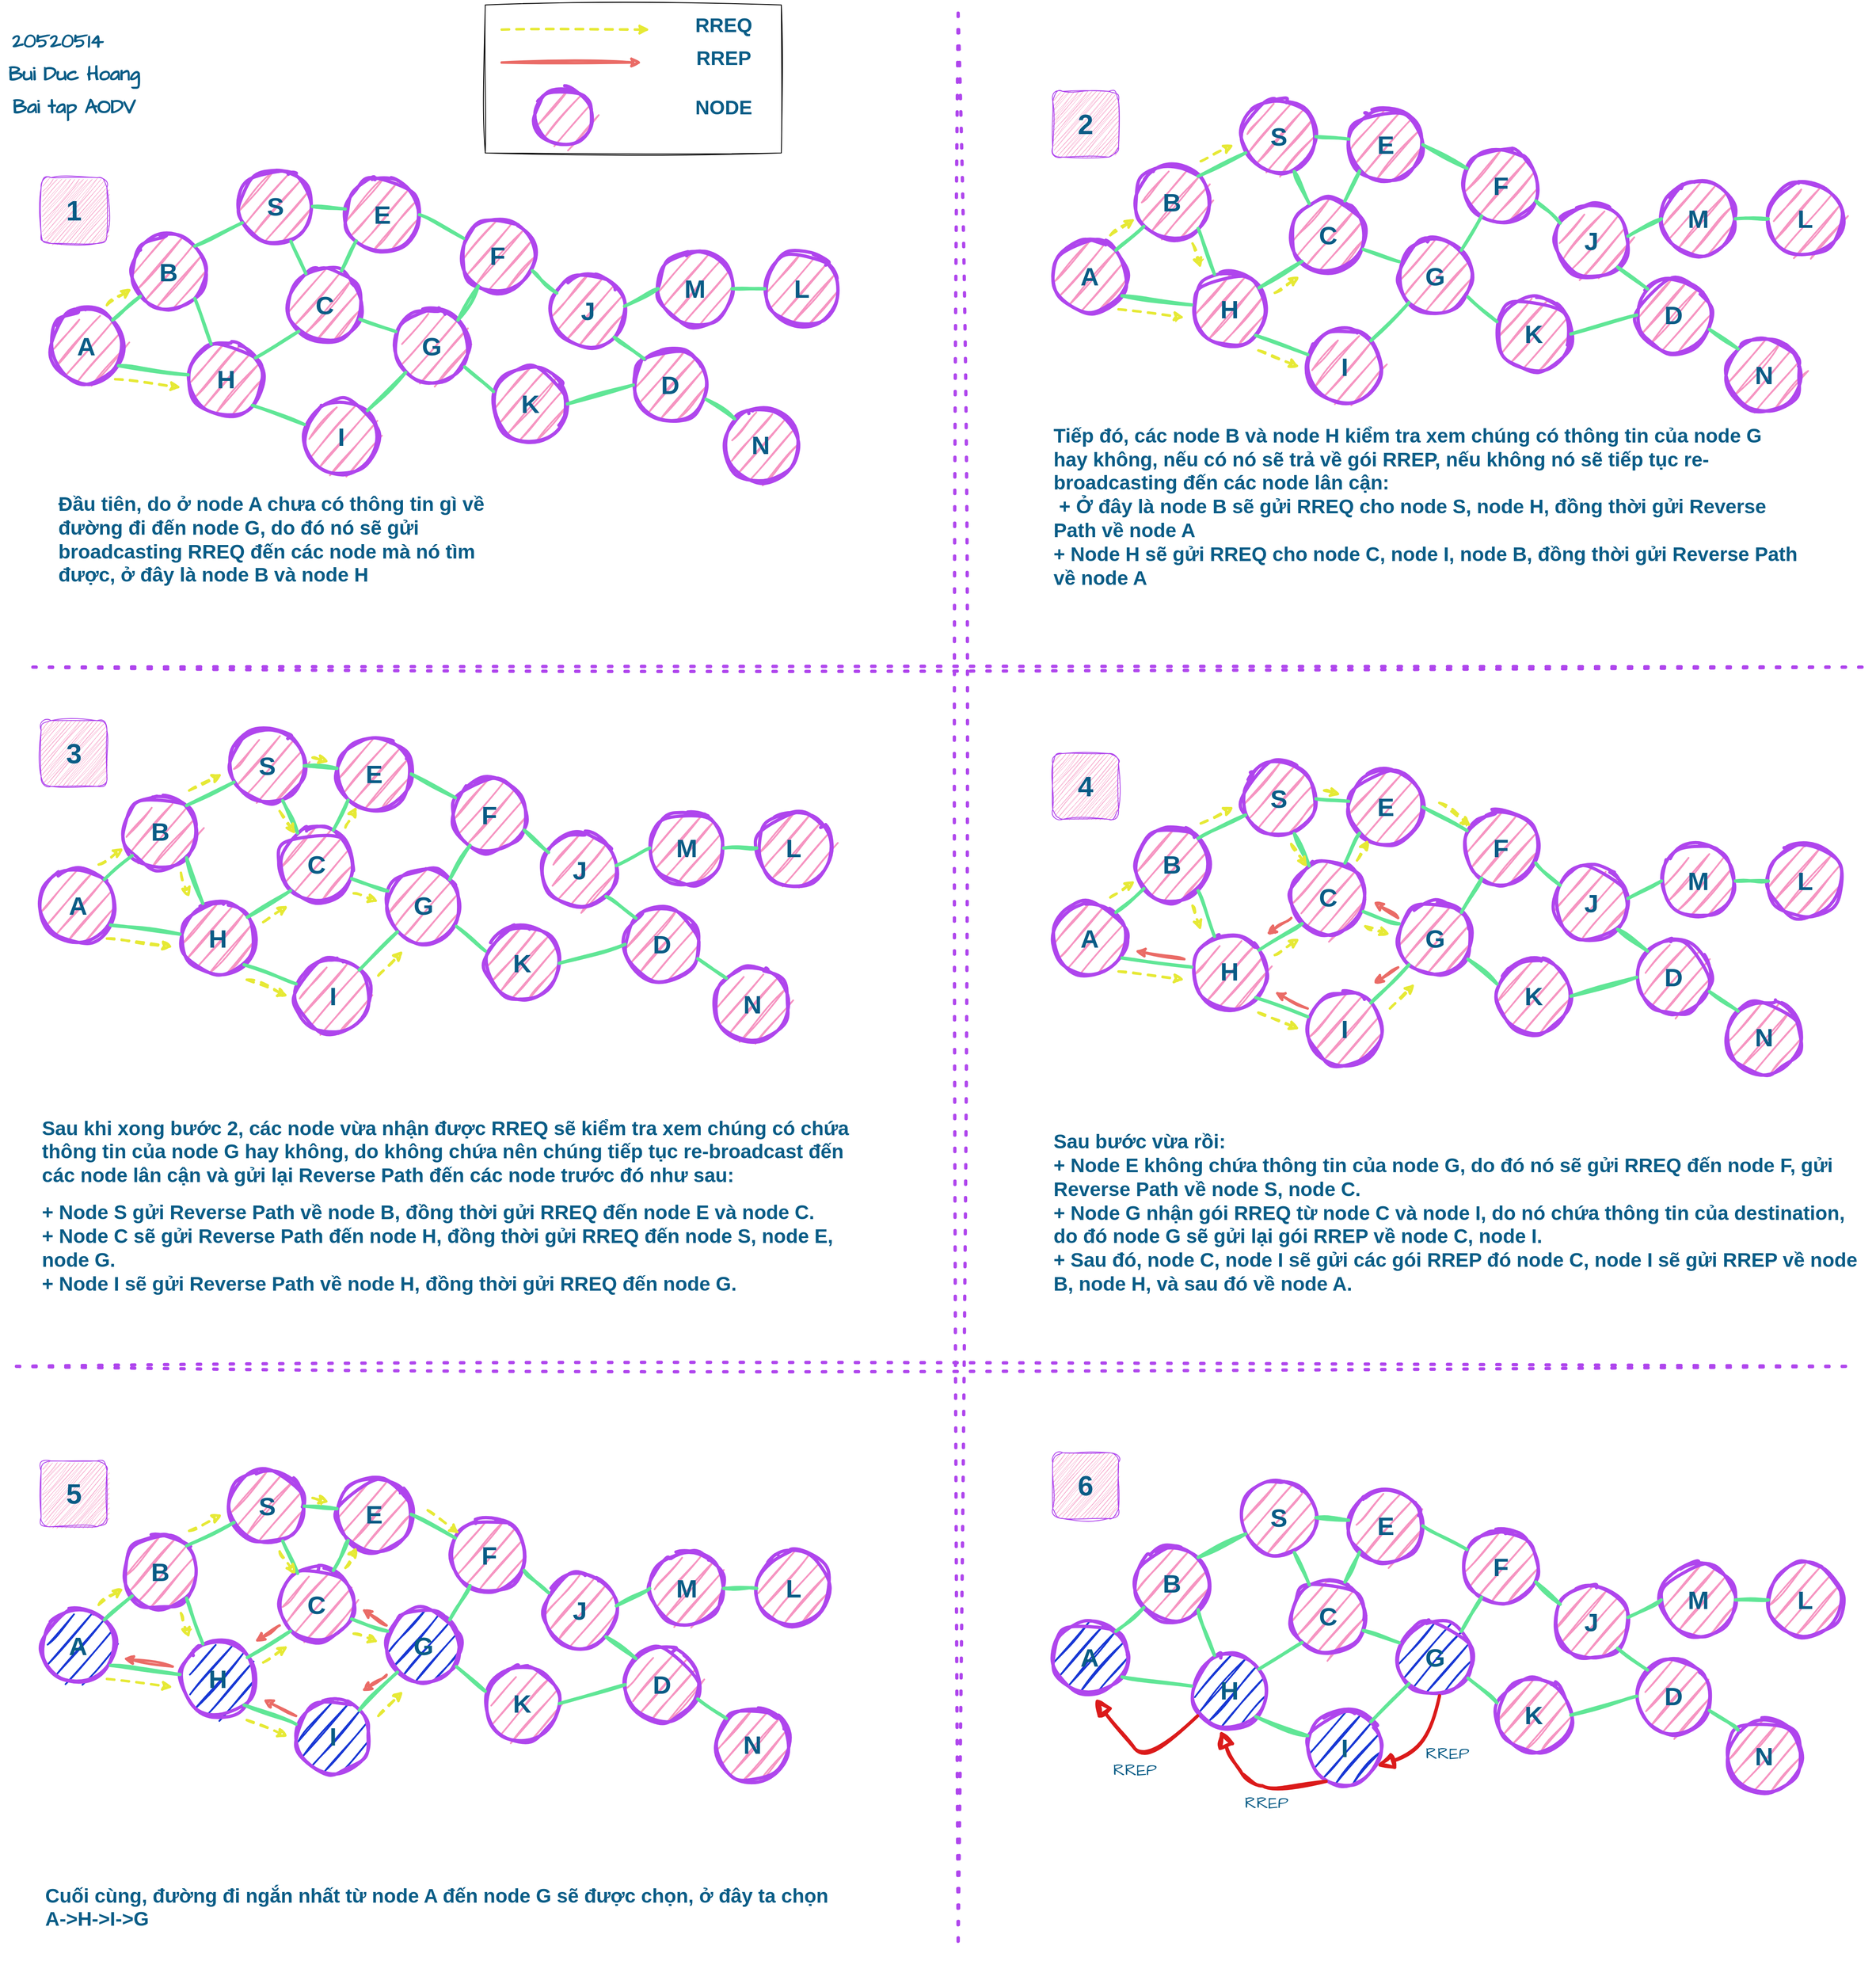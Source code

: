 <mxfile version="21.3.2" type="github">
  <diagram id="l8hXMBHkgcEJcSW0mbfh" name="Page-1">
    <mxGraphModel dx="3500" dy="1750" grid="1" gridSize="10" guides="0" tooltips="1" connect="0" arrows="0" fold="1" page="1" pageScale="1" pageWidth="1169" pageHeight="827" math="0" shadow="0">
      <root>
        <mxCell id="0" />
        <mxCell id="1" parent="0" />
        <mxCell id="ABNjyrSuYEHNxfV3t2KI-1" value="&lt;h1 style=&quot;font-size: 31px;&quot;&gt;A&lt;/h1&gt;" style="ellipse;whiteSpace=wrap;html=1;aspect=fixed;fontStyle=1;horizontal=1;fontSize=31;fillColor=#F694C1;strokeColor=#AF45ED;strokeWidth=4;rounded=1;sketch=1;curveFitting=1;jiggle=2;labelBackgroundColor=none;fontColor=#095C86;" parent="1" vertex="1">
          <mxGeometry x="90" y="420" width="90" height="90" as="geometry" />
        </mxCell>
        <mxCell id="ABNjyrSuYEHNxfV3t2KI-19" value="&lt;h1 style=&quot;font-size: 31px;&quot;&gt;B&lt;/h1&gt;" style="ellipse;whiteSpace=wrap;html=1;aspect=fixed;fontStyle=1;horizontal=1;fontSize=31;fillColor=#F694C1;strokeColor=#AF45ED;strokeWidth=4;rounded=1;sketch=1;curveFitting=1;jiggle=2;labelBackgroundColor=none;fontColor=#095C86;" parent="1" vertex="1">
          <mxGeometry x="190" y="330" width="90" height="90" as="geometry" />
        </mxCell>
        <mxCell id="ABNjyrSuYEHNxfV3t2KI-20" value="&lt;h1 style=&quot;font-size: 31px;&quot;&gt;H&lt;/h1&gt;" style="ellipse;whiteSpace=wrap;html=1;aspect=fixed;fontStyle=1;horizontal=1;fontSize=31;fillColor=#F694C1;strokeColor=#AF45ED;strokeWidth=4;rounded=1;sketch=1;curveFitting=1;jiggle=2;labelBackgroundColor=none;fontColor=#095C86;" parent="1" vertex="1">
          <mxGeometry x="260" y="460" width="90" height="90" as="geometry" />
        </mxCell>
        <mxCell id="ABNjyrSuYEHNxfV3t2KI-21" value="&lt;h1 style=&quot;font-size: 31px;&quot;&gt;S&lt;/h1&gt;" style="ellipse;whiteSpace=wrap;html=1;aspect=fixed;fontStyle=1;horizontal=1;fontSize=31;fillColor=#F694C1;strokeColor=#AF45ED;strokeWidth=4;rounded=1;sketch=1;curveFitting=1;jiggle=2;labelBackgroundColor=none;fontColor=#095C86;" parent="1" vertex="1">
          <mxGeometry x="320" y="250" width="90" height="90" as="geometry" />
        </mxCell>
        <mxCell id="ABNjyrSuYEHNxfV3t2KI-22" value="&lt;h1 style=&quot;font-size: 31px;&quot;&gt;C&lt;/h1&gt;" style="ellipse;whiteSpace=wrap;html=1;aspect=fixed;fontStyle=1;horizontal=1;fontSize=31;fillColor=#F694C1;strokeColor=#AF45ED;strokeWidth=4;rounded=1;sketch=1;curveFitting=1;jiggle=2;labelBackgroundColor=none;fontColor=#095C86;" parent="1" vertex="1">
          <mxGeometry x="380" y="370" width="90" height="90" as="geometry" />
        </mxCell>
        <mxCell id="ABNjyrSuYEHNxfV3t2KI-23" value="I" style="ellipse;whiteSpace=wrap;html=1;aspect=fixed;fontStyle=1;horizontal=1;fontSize=31;fillColor=#F694C1;strokeColor=#AF45ED;strokeWidth=4;rounded=1;sketch=1;curveFitting=1;jiggle=2;labelBackgroundColor=none;fontColor=#095C86;" parent="1" vertex="1">
          <mxGeometry x="400" y="530" width="90" height="90" as="geometry" />
        </mxCell>
        <mxCell id="ABNjyrSuYEHNxfV3t2KI-24" value="E" style="ellipse;whiteSpace=wrap;html=1;aspect=fixed;fontStyle=1;horizontal=1;fontSize=31;fillColor=#F694C1;strokeColor=#AF45ED;strokeWidth=4;rounded=1;sketch=1;curveFitting=1;jiggle=2;labelBackgroundColor=none;fontColor=#095C86;" parent="1" vertex="1">
          <mxGeometry x="450" y="260" width="90" height="90" as="geometry" />
        </mxCell>
        <mxCell id="ABNjyrSuYEHNxfV3t2KI-25" value="G" style="ellipse;whiteSpace=wrap;html=1;aspect=fixed;fontStyle=1;horizontal=1;fontSize=31;fillColor=#F694C1;strokeColor=#AF45ED;strokeWidth=4;rounded=1;sketch=1;curveFitting=1;jiggle=2;labelBackgroundColor=none;fontColor=#095C86;" parent="1" vertex="1">
          <mxGeometry x="510" y="420" width="90" height="90" as="geometry" />
        </mxCell>
        <mxCell id="ABNjyrSuYEHNxfV3t2KI-26" value="F" style="ellipse;whiteSpace=wrap;html=1;aspect=fixed;fontStyle=1;horizontal=1;fontSize=31;fillColor=#F694C1;strokeColor=#AF45ED;strokeWidth=4;rounded=1;sketch=1;curveFitting=1;jiggle=2;labelBackgroundColor=none;fontColor=#095C86;" parent="1" vertex="1">
          <mxGeometry x="590" y="310" width="90" height="90" as="geometry" />
        </mxCell>
        <mxCell id="ABNjyrSuYEHNxfV3t2KI-27" value="K" style="ellipse;whiteSpace=wrap;html=1;aspect=fixed;fontStyle=1;horizontal=1;fontSize=31;fillColor=#F694C1;strokeColor=#AF45ED;strokeWidth=4;rounded=1;sketch=1;curveFitting=1;jiggle=2;labelBackgroundColor=none;fontColor=#095C86;" parent="1" vertex="1">
          <mxGeometry x="630" y="490" width="90" height="90" as="geometry" />
        </mxCell>
        <mxCell id="ABNjyrSuYEHNxfV3t2KI-28" value="J" style="ellipse;whiteSpace=wrap;html=1;aspect=fixed;fontStyle=1;horizontal=1;fontSize=31;fillColor=#F694C1;strokeColor=#AF45ED;strokeWidth=4;rounded=1;sketch=1;curveFitting=1;jiggle=2;labelBackgroundColor=none;fontColor=#095C86;" parent="1" vertex="1">
          <mxGeometry x="700" y="377" width="90" height="90" as="geometry" />
        </mxCell>
        <mxCell id="ABNjyrSuYEHNxfV3t2KI-29" value="M" style="ellipse;whiteSpace=wrap;html=1;aspect=fixed;fontStyle=1;horizontal=1;fontSize=31;fillColor=#F694C1;strokeColor=#AF45ED;strokeWidth=4;rounded=1;sketch=1;curveFitting=1;jiggle=2;labelBackgroundColor=none;fontColor=#095C86;" parent="1" vertex="1">
          <mxGeometry x="830" y="350" width="90" height="90" as="geometry" />
        </mxCell>
        <mxCell id="ABNjyrSuYEHNxfV3t2KI-30" value="L" style="ellipse;whiteSpace=wrap;html=1;aspect=fixed;fontStyle=1;horizontal=1;fontSize=31;fillColor=#F694C1;strokeColor=#AF45ED;strokeWidth=4;rounded=1;sketch=1;curveFitting=1;jiggle=2;labelBackgroundColor=none;fontColor=#095C86;" parent="1" vertex="1">
          <mxGeometry x="960" y="350" width="90" height="90" as="geometry" />
        </mxCell>
        <mxCell id="ABNjyrSuYEHNxfV3t2KI-31" value="D" style="ellipse;whiteSpace=wrap;html=1;aspect=fixed;fontStyle=1;horizontal=1;fontSize=31;fillColor=#F694C1;strokeColor=#AF45ED;strokeWidth=4;rounded=1;sketch=1;curveFitting=1;jiggle=2;labelBackgroundColor=none;fontColor=#095C86;" parent="1" vertex="1">
          <mxGeometry x="800" y="467" width="90" height="90" as="geometry" />
        </mxCell>
        <mxCell id="ABNjyrSuYEHNxfV3t2KI-32" value="N" style="ellipse;whiteSpace=wrap;html=1;aspect=fixed;fontStyle=1;horizontal=1;fontSize=31;fillColor=#F694C1;strokeColor=#AF45ED;strokeWidth=4;rounded=1;sketch=1;curveFitting=1;jiggle=2;labelBackgroundColor=none;fontColor=#095C86;" parent="1" vertex="1">
          <mxGeometry x="910" y="540" width="90" height="90" as="geometry" />
        </mxCell>
        <mxCell id="ABNjyrSuYEHNxfV3t2KI-34" value="" style="endArrow=none;html=1;rounded=1;exitX=1;exitY=0;exitDx=0;exitDy=0;fontStyle=1;horizontal=1;fontSize=31;fillColor=#F694C1;strokeColor=#60E696;strokeWidth=4;sketch=1;curveFitting=1;jiggle=2;labelBackgroundColor=none;fontColor=default;" parent="1" source="ABNjyrSuYEHNxfV3t2KI-1" target="ABNjyrSuYEHNxfV3t2KI-19" edge="1">
          <mxGeometry width="50" height="50" relative="1" as="geometry">
            <mxPoint x="400" y="500" as="sourcePoint" />
            <mxPoint x="450" y="450" as="targetPoint" />
          </mxGeometry>
        </mxCell>
        <mxCell id="ABNjyrSuYEHNxfV3t2KI-36" value="" style="endArrow=none;html=1;rounded=1;exitX=0.937;exitY=0.763;exitDx=0;exitDy=0;exitPerimeter=0;entryX=-0.013;entryY=0.44;entryDx=0;entryDy=0;entryPerimeter=0;fontStyle=1;horizontal=1;fontSize=31;fillColor=#F694C1;strokeColor=#60E696;strokeWidth=4;sketch=1;curveFitting=1;jiggle=2;labelBackgroundColor=none;fontColor=default;" parent="1" source="ABNjyrSuYEHNxfV3t2KI-1" target="ABNjyrSuYEHNxfV3t2KI-20" edge="1">
          <mxGeometry width="50" height="50" relative="1" as="geometry">
            <mxPoint x="177" y="443" as="sourcePoint" />
            <mxPoint x="211" y="414" as="targetPoint" />
          </mxGeometry>
        </mxCell>
        <mxCell id="ABNjyrSuYEHNxfV3t2KI-37" value="" style="endArrow=none;html=1;rounded=1;exitX=1;exitY=1;exitDx=0;exitDy=0;entryX=0.296;entryY=0.026;entryDx=0;entryDy=0;entryPerimeter=0;fontStyle=1;horizontal=1;fontSize=31;fillColor=#F694C1;strokeColor=#60E696;strokeWidth=4;sketch=1;curveFitting=1;jiggle=2;labelBackgroundColor=none;fontColor=default;" parent="1" source="ABNjyrSuYEHNxfV3t2KI-19" target="ABNjyrSuYEHNxfV3t2KI-20" edge="1">
          <mxGeometry width="50" height="50" relative="1" as="geometry">
            <mxPoint x="850" y="530" as="sourcePoint" />
            <mxPoint x="900" y="480" as="targetPoint" />
          </mxGeometry>
        </mxCell>
        <mxCell id="ABNjyrSuYEHNxfV3t2KI-38" value="" style="endArrow=none;html=1;rounded=1;exitX=1;exitY=0;exitDx=0;exitDy=0;fontStyle=1;horizontal=1;fontSize=31;fillColor=#F694C1;strokeColor=#60E696;strokeWidth=4;sketch=1;curveFitting=1;jiggle=2;labelBackgroundColor=none;fontColor=default;" parent="1" source="ABNjyrSuYEHNxfV3t2KI-19" target="ABNjyrSuYEHNxfV3t2KI-21" edge="1">
          <mxGeometry width="50" height="50" relative="1" as="geometry">
            <mxPoint x="277" y="417" as="sourcePoint" />
            <mxPoint x="297" y="472" as="targetPoint" />
          </mxGeometry>
        </mxCell>
        <mxCell id="ABNjyrSuYEHNxfV3t2KI-39" value="" style="endArrow=none;html=1;rounded=1;exitX=0.709;exitY=0.972;exitDx=0;exitDy=0;entryX=0.243;entryY=0.073;entryDx=0;entryDy=0;entryPerimeter=0;exitPerimeter=0;fontStyle=1;horizontal=1;fontSize=31;fillColor=#F694C1;strokeColor=#60E696;strokeWidth=4;sketch=1;curveFitting=1;jiggle=2;labelBackgroundColor=none;fontColor=default;" parent="1" source="ABNjyrSuYEHNxfV3t2KI-21" target="ABNjyrSuYEHNxfV3t2KI-22" edge="1">
          <mxGeometry width="50" height="50" relative="1" as="geometry">
            <mxPoint x="287" y="427" as="sourcePoint" />
            <mxPoint x="307" y="482" as="targetPoint" />
          </mxGeometry>
        </mxCell>
        <mxCell id="ABNjyrSuYEHNxfV3t2KI-40" value="" style="endArrow=none;html=1;rounded=1;exitX=0;exitY=1;exitDx=0;exitDy=0;entryX=0.897;entryY=0.211;entryDx=0;entryDy=0;entryPerimeter=0;fontStyle=1;horizontal=1;fontSize=31;fillColor=#F694C1;strokeColor=#60E696;strokeWidth=4;sketch=1;curveFitting=1;jiggle=2;labelBackgroundColor=none;fontColor=default;" parent="1" source="ABNjyrSuYEHNxfV3t2KI-22" target="ABNjyrSuYEHNxfV3t2KI-20" edge="1">
          <mxGeometry width="50" height="50" relative="1" as="geometry">
            <mxPoint x="297" y="437" as="sourcePoint" />
            <mxPoint x="317" y="492" as="targetPoint" />
          </mxGeometry>
        </mxCell>
        <mxCell id="ABNjyrSuYEHNxfV3t2KI-42" value="" style="endArrow=none;html=1;rounded=1;entryX=1;entryY=1;entryDx=0;entryDy=0;fontStyle=1;horizontal=1;fontSize=31;fillColor=#F694C1;strokeColor=#60E696;strokeWidth=4;sketch=1;curveFitting=1;jiggle=2;labelBackgroundColor=none;fontColor=default;" parent="1" target="ABNjyrSuYEHNxfV3t2KI-20" edge="1">
          <mxGeometry width="50" height="50" relative="1" as="geometry">
            <mxPoint x="400" y="560" as="sourcePoint" />
            <mxPoint x="337" y="512" as="targetPoint" />
          </mxGeometry>
        </mxCell>
        <mxCell id="ABNjyrSuYEHNxfV3t2KI-43" value="" style="endArrow=none;html=1;rounded=1;exitX=1;exitY=0;exitDx=0;exitDy=0;entryX=0;entryY=1;entryDx=0;entryDy=0;fontStyle=1;horizontal=1;fontSize=31;fillColor=#F694C1;strokeColor=#60E696;strokeWidth=4;sketch=1;curveFitting=1;jiggle=2;labelBackgroundColor=none;fontColor=default;" parent="1" source="ABNjyrSuYEHNxfV3t2KI-23" target="ABNjyrSuYEHNxfV3t2KI-25" edge="1">
          <mxGeometry width="50" height="50" relative="1" as="geometry">
            <mxPoint x="327" y="467" as="sourcePoint" />
            <mxPoint x="347" y="522" as="targetPoint" />
          </mxGeometry>
        </mxCell>
        <mxCell id="ABNjyrSuYEHNxfV3t2KI-44" value="" style="endArrow=none;html=1;rounded=1;exitX=0.014;exitY=0.3;exitDx=0;exitDy=0;entryX=0.973;entryY=0.691;entryDx=0;entryDy=0;exitPerimeter=0;entryPerimeter=0;fontStyle=1;horizontal=1;fontSize=31;fillColor=#F694C1;strokeColor=#60E696;strokeWidth=4;sketch=1;curveFitting=1;jiggle=2;labelBackgroundColor=none;fontColor=default;" parent="1" source="ABNjyrSuYEHNxfV3t2KI-25" target="ABNjyrSuYEHNxfV3t2KI-22" edge="1">
          <mxGeometry width="50" height="50" relative="1" as="geometry">
            <mxPoint x="337" y="477" as="sourcePoint" />
            <mxPoint x="357" y="532" as="targetPoint" />
          </mxGeometry>
        </mxCell>
        <mxCell id="ABNjyrSuYEHNxfV3t2KI-45" value="" style="endArrow=none;html=1;rounded=1;exitX=1;exitY=0.5;exitDx=0;exitDy=0;entryX=-0.003;entryY=0.423;entryDx=0;entryDy=0;entryPerimeter=0;fontStyle=1;horizontal=1;fontSize=31;fillColor=#F694C1;strokeColor=#60E696;strokeWidth=4;sketch=1;curveFitting=1;jiggle=2;labelBackgroundColor=none;fontColor=default;" parent="1" source="ABNjyrSuYEHNxfV3t2KI-21" target="ABNjyrSuYEHNxfV3t2KI-24" edge="1">
          <mxGeometry width="50" height="50" relative="1" as="geometry">
            <mxPoint x="347" y="487" as="sourcePoint" />
            <mxPoint x="367" y="542" as="targetPoint" />
          </mxGeometry>
        </mxCell>
        <mxCell id="ABNjyrSuYEHNxfV3t2KI-46" value="" style="endArrow=none;html=1;rounded=1;exitX=1;exitY=0.5;exitDx=0;exitDy=0;entryX=0.041;entryY=0.264;entryDx=0;entryDy=0;entryPerimeter=0;fontStyle=1;horizontal=1;fontSize=31;fillColor=#F694C1;strokeColor=#60E696;strokeWidth=4;sketch=1;curveFitting=1;jiggle=2;labelBackgroundColor=none;fontColor=default;" parent="1" source="ABNjyrSuYEHNxfV3t2KI-24" target="ABNjyrSuYEHNxfV3t2KI-26" edge="1">
          <mxGeometry width="50" height="50" relative="1" as="geometry">
            <mxPoint x="357" y="497" as="sourcePoint" />
            <mxPoint x="377" y="552" as="targetPoint" />
          </mxGeometry>
        </mxCell>
        <mxCell id="ABNjyrSuYEHNxfV3t2KI-47" value="" style="endArrow=none;html=1;rounded=1;exitX=0;exitY=1;exitDx=0;exitDy=0;entryX=0.726;entryY=0.035;entryDx=0;entryDy=0;entryPerimeter=0;fontStyle=1;horizontal=1;fontSize=31;fillColor=#F694C1;strokeColor=#60E696;strokeWidth=4;sketch=1;curveFitting=1;jiggle=2;labelBackgroundColor=none;fontColor=default;" parent="1" source="ABNjyrSuYEHNxfV3t2KI-24" target="ABNjyrSuYEHNxfV3t2KI-22" edge="1">
          <mxGeometry width="50" height="50" relative="1" as="geometry">
            <mxPoint x="367" y="507" as="sourcePoint" />
            <mxPoint x="387" y="562" as="targetPoint" />
          </mxGeometry>
        </mxCell>
        <mxCell id="ABNjyrSuYEHNxfV3t2KI-48" value="" style="endArrow=none;html=1;rounded=1;exitX=0.239;exitY=0.907;exitDx=0;exitDy=0;entryX=1;entryY=0;entryDx=0;entryDy=0;exitPerimeter=0;fontStyle=1;horizontal=1;fontSize=31;fillColor=#F694C1;strokeColor=#60E696;strokeWidth=4;sketch=1;curveFitting=1;jiggle=2;labelBackgroundColor=none;fontColor=default;" parent="1" source="ABNjyrSuYEHNxfV3t2KI-26" target="ABNjyrSuYEHNxfV3t2KI-25" edge="1">
          <mxGeometry width="50" height="50" relative="1" as="geometry">
            <mxPoint x="377" y="517" as="sourcePoint" />
            <mxPoint x="397" y="572" as="targetPoint" />
          </mxGeometry>
        </mxCell>
        <mxCell id="ABNjyrSuYEHNxfV3t2KI-49" value="" style="endArrow=none;html=1;rounded=1;exitX=0;exitY=0.333;exitDx=0;exitDy=0;entryX=0.944;entryY=0.779;entryDx=0;entryDy=0;entryPerimeter=0;exitPerimeter=0;fontStyle=1;horizontal=1;fontSize=31;fillColor=#F694C1;strokeColor=#60E696;strokeWidth=4;sketch=1;curveFitting=1;jiggle=2;labelBackgroundColor=none;fontColor=default;" parent="1" source="ABNjyrSuYEHNxfV3t2KI-27" target="ABNjyrSuYEHNxfV3t2KI-25" edge="1">
          <mxGeometry width="50" height="50" relative="1" as="geometry">
            <mxPoint x="387" y="527" as="sourcePoint" />
            <mxPoint x="407" y="582" as="targetPoint" />
          </mxGeometry>
        </mxCell>
        <mxCell id="ABNjyrSuYEHNxfV3t2KI-50" value="" style="endArrow=none;html=1;rounded=1;exitX=0;exitY=0.5;exitDx=0;exitDy=0;entryX=1;entryY=0.5;entryDx=0;entryDy=0;fontStyle=1;horizontal=1;fontSize=31;fillColor=#F694C1;strokeColor=#60E696;strokeWidth=4;sketch=1;curveFitting=1;jiggle=2;labelBackgroundColor=none;fontColor=default;" parent="1" source="ABNjyrSuYEHNxfV3t2KI-31" target="ABNjyrSuYEHNxfV3t2KI-27" edge="1">
          <mxGeometry width="50" height="50" relative="1" as="geometry">
            <mxPoint x="397" y="537" as="sourcePoint" />
            <mxPoint x="417" y="592" as="targetPoint" />
          </mxGeometry>
        </mxCell>
        <mxCell id="ABNjyrSuYEHNxfV3t2KI-51" value="" style="endArrow=none;html=1;rounded=1;exitX=0.971;exitY=0.702;exitDx=0;exitDy=0;entryX=0.077;entryY=0.258;entryDx=0;entryDy=0;exitPerimeter=0;entryPerimeter=0;fontStyle=1;horizontal=1;fontSize=31;fillColor=#F694C1;strokeColor=#60E696;strokeWidth=4;sketch=1;curveFitting=1;jiggle=2;labelBackgroundColor=none;fontColor=default;" parent="1" source="ABNjyrSuYEHNxfV3t2KI-26" target="ABNjyrSuYEHNxfV3t2KI-28" edge="1">
          <mxGeometry width="50" height="50" relative="1" as="geometry">
            <mxPoint x="407" y="547" as="sourcePoint" />
            <mxPoint x="427" y="602" as="targetPoint" />
          </mxGeometry>
        </mxCell>
        <mxCell id="ABNjyrSuYEHNxfV3t2KI-52" value="" style="endArrow=none;html=1;rounded=1;exitX=0;exitY=0.5;exitDx=0;exitDy=0;entryX=0.993;entryY=0.436;entryDx=0;entryDy=0;entryPerimeter=0;fontStyle=1;horizontal=1;fontSize=31;fillColor=#F694C1;strokeColor=#60E696;strokeWidth=4;sketch=1;curveFitting=1;jiggle=2;labelBackgroundColor=none;fontColor=default;" parent="1" source="ABNjyrSuYEHNxfV3t2KI-29" target="ABNjyrSuYEHNxfV3t2KI-28" edge="1">
          <mxGeometry width="50" height="50" relative="1" as="geometry">
            <mxPoint x="780" y="295" as="sourcePoint" />
            <mxPoint x="800" y="350" as="targetPoint" />
          </mxGeometry>
        </mxCell>
        <mxCell id="ABNjyrSuYEHNxfV3t2KI-53" value="" style="endArrow=none;html=1;rounded=1;exitX=1;exitY=1;exitDx=0;exitDy=0;entryX=0;entryY=0;entryDx=0;entryDy=0;fontStyle=1;horizontal=1;fontSize=31;fillColor=#F694C1;strokeColor=#60E696;strokeWidth=4;sketch=1;curveFitting=1;jiggle=2;labelBackgroundColor=none;fontColor=default;" parent="1" source="ABNjyrSuYEHNxfV3t2KI-28" target="ABNjyrSuYEHNxfV3t2KI-31" edge="1">
          <mxGeometry width="50" height="50" relative="1" as="geometry">
            <mxPoint x="790" y="305" as="sourcePoint" />
            <mxPoint x="810" y="360" as="targetPoint" />
          </mxGeometry>
        </mxCell>
        <mxCell id="ABNjyrSuYEHNxfV3t2KI-54" value="" style="endArrow=none;html=1;rounded=1;exitX=0;exitY=0.5;exitDx=0;exitDy=0;entryX=1;entryY=0.5;entryDx=0;entryDy=0;fontStyle=1;horizontal=1;fontSize=31;fillColor=#F694C1;strokeColor=#60E696;strokeWidth=4;sketch=1;curveFitting=1;jiggle=2;labelBackgroundColor=none;fontColor=default;" parent="1" source="ABNjyrSuYEHNxfV3t2KI-30" target="ABNjyrSuYEHNxfV3t2KI-29" edge="1">
          <mxGeometry width="50" height="50" relative="1" as="geometry">
            <mxPoint x="800" y="315" as="sourcePoint" />
            <mxPoint x="820" y="370" as="targetPoint" />
          </mxGeometry>
        </mxCell>
        <mxCell id="ABNjyrSuYEHNxfV3t2KI-55" value="" style="endArrow=none;html=1;rounded=1;exitX=0;exitY=0;exitDx=0;exitDy=0;entryX=0.983;entryY=0.694;entryDx=0;entryDy=0;entryPerimeter=0;fontStyle=1;horizontal=1;fontSize=31;fillColor=#F694C1;strokeColor=#60E696;strokeWidth=4;sketch=1;curveFitting=1;jiggle=2;labelBackgroundColor=none;fontColor=default;" parent="1" source="ABNjyrSuYEHNxfV3t2KI-32" target="ABNjyrSuYEHNxfV3t2KI-31" edge="1">
          <mxGeometry width="50" height="50" relative="1" as="geometry">
            <mxPoint x="810" y="325" as="sourcePoint" />
            <mxPoint x="830" y="380" as="targetPoint" />
          </mxGeometry>
        </mxCell>
        <mxCell id="ABNjyrSuYEHNxfV3t2KI-128" value="&lt;h1 style=&quot;font-size: 31px;&quot;&gt;A&lt;/h1&gt;" style="ellipse;whiteSpace=wrap;html=1;aspect=fixed;fontStyle=1;horizontal=1;fontSize=31;fillColor=#F694C1;strokeColor=#AF45ED;strokeWidth=4;rounded=1;sketch=1;curveFitting=1;jiggle=2;labelBackgroundColor=none;fontColor=#095C86;" parent="1" vertex="1">
          <mxGeometry x="1310" y="335" width="90" height="90" as="geometry" />
        </mxCell>
        <mxCell id="ABNjyrSuYEHNxfV3t2KI-129" value="&lt;h1 style=&quot;font-size: 31px;&quot;&gt;B&lt;/h1&gt;" style="ellipse;whiteSpace=wrap;html=1;aspect=fixed;fontStyle=1;horizontal=1;fontSize=31;fillColor=#F694C1;strokeColor=#AF45ED;strokeWidth=4;rounded=1;sketch=1;curveFitting=1;jiggle=2;labelBackgroundColor=none;fontColor=#095C86;" parent="1" vertex="1">
          <mxGeometry x="1410" y="245" width="90" height="90" as="geometry" />
        </mxCell>
        <mxCell id="ABNjyrSuYEHNxfV3t2KI-130" value="&lt;h1 style=&quot;font-size: 31px;&quot;&gt;H&lt;/h1&gt;" style="ellipse;whiteSpace=wrap;html=1;aspect=fixed;fontStyle=1;horizontal=1;fontSize=31;fillColor=#F694C1;strokeColor=#AF45ED;strokeWidth=4;rounded=1;sketch=1;curveFitting=1;jiggle=2;labelBackgroundColor=none;fontColor=#095C86;" parent="1" vertex="1">
          <mxGeometry x="1480" y="375" width="90" height="90" as="geometry" />
        </mxCell>
        <mxCell id="ABNjyrSuYEHNxfV3t2KI-131" value="&lt;h1 style=&quot;font-size: 31px;&quot;&gt;S&lt;/h1&gt;" style="ellipse;whiteSpace=wrap;html=1;aspect=fixed;fontStyle=1;horizontal=1;fontSize=31;fillColor=#F694C1;strokeColor=#AF45ED;strokeWidth=4;rounded=1;sketch=1;curveFitting=1;jiggle=2;labelBackgroundColor=none;fontColor=#095C86;" parent="1" vertex="1">
          <mxGeometry x="1540" y="165" width="90" height="90" as="geometry" />
        </mxCell>
        <mxCell id="ABNjyrSuYEHNxfV3t2KI-132" value="&lt;h1 style=&quot;font-size: 31px;&quot;&gt;C&lt;/h1&gt;" style="ellipse;whiteSpace=wrap;html=1;aspect=fixed;fontStyle=1;horizontal=1;fontSize=31;fillColor=#F694C1;strokeColor=#AF45ED;strokeWidth=4;rounded=1;sketch=1;curveFitting=1;jiggle=2;labelBackgroundColor=none;fontColor=#095C86;" parent="1" vertex="1">
          <mxGeometry x="1600" y="285" width="90" height="90" as="geometry" />
        </mxCell>
        <mxCell id="ABNjyrSuYEHNxfV3t2KI-133" value="I" style="ellipse;whiteSpace=wrap;html=1;aspect=fixed;fontStyle=1;horizontal=1;fontSize=31;fillColor=#F694C1;strokeColor=#AF45ED;strokeWidth=4;rounded=1;sketch=1;curveFitting=1;jiggle=2;labelBackgroundColor=none;fontColor=#095C86;" parent="1" vertex="1">
          <mxGeometry x="1620" y="445" width="90" height="90" as="geometry" />
        </mxCell>
        <mxCell id="ABNjyrSuYEHNxfV3t2KI-134" value="E" style="ellipse;whiteSpace=wrap;html=1;aspect=fixed;fontStyle=1;horizontal=1;fontSize=31;fillColor=#F694C1;strokeColor=#AF45ED;strokeWidth=4;rounded=1;sketch=1;curveFitting=1;jiggle=2;labelBackgroundColor=none;fontColor=#095C86;" parent="1" vertex="1">
          <mxGeometry x="1670" y="175" width="90" height="90" as="geometry" />
        </mxCell>
        <mxCell id="ABNjyrSuYEHNxfV3t2KI-135" value="G" style="ellipse;whiteSpace=wrap;html=1;aspect=fixed;fontStyle=1;horizontal=1;fontSize=31;fillColor=#F694C1;strokeColor=#AF45ED;strokeWidth=4;rounded=1;sketch=1;curveFitting=1;jiggle=2;labelBackgroundColor=none;fontColor=#095C86;" parent="1" vertex="1">
          <mxGeometry x="1730" y="335" width="90" height="90" as="geometry" />
        </mxCell>
        <mxCell id="ABNjyrSuYEHNxfV3t2KI-136" value="F" style="ellipse;whiteSpace=wrap;html=1;aspect=fixed;fontStyle=1;horizontal=1;fontSize=31;fillColor=#F694C1;strokeColor=#AF45ED;strokeWidth=4;rounded=1;sketch=1;curveFitting=1;jiggle=2;labelBackgroundColor=none;fontColor=#095C86;" parent="1" vertex="1">
          <mxGeometry x="1810" y="225" width="90" height="90" as="geometry" />
        </mxCell>
        <mxCell id="ABNjyrSuYEHNxfV3t2KI-137" value="K" style="ellipse;whiteSpace=wrap;html=1;aspect=fixed;fontStyle=1;horizontal=1;fontSize=31;fillColor=#F694C1;strokeColor=#AF45ED;strokeWidth=4;rounded=1;sketch=1;curveFitting=1;jiggle=2;labelBackgroundColor=none;fontColor=#095C86;" parent="1" vertex="1">
          <mxGeometry x="1850" y="405" width="90" height="90" as="geometry" />
        </mxCell>
        <mxCell id="ABNjyrSuYEHNxfV3t2KI-138" value="J" style="ellipse;whiteSpace=wrap;html=1;aspect=fixed;fontStyle=1;horizontal=1;fontSize=31;fillColor=#F694C1;strokeColor=#AF45ED;strokeWidth=4;rounded=1;sketch=1;curveFitting=1;jiggle=2;labelBackgroundColor=none;fontColor=#095C86;" parent="1" vertex="1">
          <mxGeometry x="1920" y="292" width="90" height="90" as="geometry" />
        </mxCell>
        <mxCell id="ABNjyrSuYEHNxfV3t2KI-139" value="M" style="ellipse;whiteSpace=wrap;html=1;aspect=fixed;fontStyle=1;horizontal=1;fontSize=31;fillColor=#F694C1;strokeColor=#AF45ED;strokeWidth=4;rounded=1;sketch=1;curveFitting=1;jiggle=2;labelBackgroundColor=none;fontColor=#095C86;" parent="1" vertex="1">
          <mxGeometry x="2050" y="265" width="90" height="90" as="geometry" />
        </mxCell>
        <mxCell id="ABNjyrSuYEHNxfV3t2KI-140" value="L" style="ellipse;whiteSpace=wrap;html=1;aspect=fixed;fontStyle=1;horizontal=1;fontSize=31;fillColor=#F694C1;strokeColor=#AF45ED;strokeWidth=4;rounded=1;sketch=1;curveFitting=1;jiggle=2;labelBackgroundColor=none;fontColor=#095C86;" parent="1" vertex="1">
          <mxGeometry x="2180" y="265" width="90" height="90" as="geometry" />
        </mxCell>
        <mxCell id="ABNjyrSuYEHNxfV3t2KI-141" value="D" style="ellipse;whiteSpace=wrap;html=1;aspect=fixed;fontStyle=1;horizontal=1;fontSize=31;fillColor=#F694C1;strokeColor=#AF45ED;strokeWidth=4;rounded=1;sketch=1;curveFitting=1;jiggle=2;labelBackgroundColor=none;fontColor=#095C86;" parent="1" vertex="1">
          <mxGeometry x="2020" y="382" width="90" height="90" as="geometry" />
        </mxCell>
        <mxCell id="ABNjyrSuYEHNxfV3t2KI-142" value="N" style="ellipse;whiteSpace=wrap;html=1;aspect=fixed;fontStyle=1;horizontal=1;fontSize=31;fillColor=#F694C1;strokeColor=#AF45ED;strokeWidth=4;rounded=1;sketch=1;curveFitting=1;jiggle=2;labelBackgroundColor=none;fontColor=#095C86;" parent="1" vertex="1">
          <mxGeometry x="2130" y="455" width="90" height="90" as="geometry" />
        </mxCell>
        <mxCell id="ABNjyrSuYEHNxfV3t2KI-143" value="" style="endArrow=none;html=1;rounded=1;exitX=1;exitY=0;exitDx=0;exitDy=0;fontStyle=1;horizontal=1;fontSize=31;fillColor=#F694C1;strokeColor=#60E696;strokeWidth=4;sketch=1;curveFitting=1;jiggle=2;labelBackgroundColor=none;fontColor=default;" parent="1" source="ABNjyrSuYEHNxfV3t2KI-128" target="ABNjyrSuYEHNxfV3t2KI-129" edge="1">
          <mxGeometry width="50" height="50" relative="1" as="geometry">
            <mxPoint x="1620" y="415" as="sourcePoint" />
            <mxPoint x="1670" y="365" as="targetPoint" />
          </mxGeometry>
        </mxCell>
        <mxCell id="ABNjyrSuYEHNxfV3t2KI-144" value="" style="endArrow=none;html=1;rounded=1;exitX=0.937;exitY=0.763;exitDx=0;exitDy=0;exitPerimeter=0;entryX=-0.013;entryY=0.44;entryDx=0;entryDy=0;entryPerimeter=0;fontStyle=1;horizontal=1;fontSize=31;fillColor=#F694C1;strokeColor=#60E696;strokeWidth=4;sketch=1;curveFitting=1;jiggle=2;labelBackgroundColor=none;fontColor=default;" parent="1" source="ABNjyrSuYEHNxfV3t2KI-128" target="ABNjyrSuYEHNxfV3t2KI-130" edge="1">
          <mxGeometry width="50" height="50" relative="1" as="geometry">
            <mxPoint x="1397" y="358" as="sourcePoint" />
            <mxPoint x="1431" y="329" as="targetPoint" />
          </mxGeometry>
        </mxCell>
        <mxCell id="ABNjyrSuYEHNxfV3t2KI-145" value="" style="endArrow=none;html=1;rounded=1;exitX=1;exitY=1;exitDx=0;exitDy=0;entryX=0.296;entryY=0.026;entryDx=0;entryDy=0;entryPerimeter=0;fontStyle=1;horizontal=1;fontSize=31;fillColor=#F694C1;strokeColor=#60E696;strokeWidth=4;sketch=1;curveFitting=1;jiggle=2;labelBackgroundColor=none;fontColor=default;" parent="1" source="ABNjyrSuYEHNxfV3t2KI-129" target="ABNjyrSuYEHNxfV3t2KI-130" edge="1">
          <mxGeometry width="50" height="50" relative="1" as="geometry">
            <mxPoint x="2070" y="445" as="sourcePoint" />
            <mxPoint x="2120" y="395" as="targetPoint" />
          </mxGeometry>
        </mxCell>
        <mxCell id="ABNjyrSuYEHNxfV3t2KI-146" value="" style="endArrow=none;html=1;rounded=1;exitX=1;exitY=0;exitDx=0;exitDy=0;fontStyle=1;horizontal=1;fontSize=31;fillColor=#F694C1;strokeColor=#60E696;strokeWidth=4;sketch=1;curveFitting=1;jiggle=2;labelBackgroundColor=none;fontColor=default;" parent="1" source="ABNjyrSuYEHNxfV3t2KI-129" target="ABNjyrSuYEHNxfV3t2KI-131" edge="1">
          <mxGeometry width="50" height="50" relative="1" as="geometry">
            <mxPoint x="1497" y="332" as="sourcePoint" />
            <mxPoint x="1517" y="387" as="targetPoint" />
          </mxGeometry>
        </mxCell>
        <mxCell id="ABNjyrSuYEHNxfV3t2KI-147" value="" style="endArrow=none;html=1;rounded=1;exitX=0.709;exitY=0.972;exitDx=0;exitDy=0;entryX=0.243;entryY=0.073;entryDx=0;entryDy=0;entryPerimeter=0;exitPerimeter=0;fontStyle=1;horizontal=1;fontSize=31;fillColor=#F694C1;strokeColor=#60E696;strokeWidth=4;sketch=1;curveFitting=1;jiggle=2;labelBackgroundColor=none;fontColor=default;" parent="1" source="ABNjyrSuYEHNxfV3t2KI-131" target="ABNjyrSuYEHNxfV3t2KI-132" edge="1">
          <mxGeometry width="50" height="50" relative="1" as="geometry">
            <mxPoint x="1507" y="342" as="sourcePoint" />
            <mxPoint x="1527" y="397" as="targetPoint" />
          </mxGeometry>
        </mxCell>
        <mxCell id="ABNjyrSuYEHNxfV3t2KI-148" value="" style="endArrow=none;html=1;rounded=1;exitX=0;exitY=1;exitDx=0;exitDy=0;entryX=0.897;entryY=0.211;entryDx=0;entryDy=0;entryPerimeter=0;fontStyle=1;horizontal=1;fontSize=31;fillColor=#F694C1;strokeColor=#60E696;strokeWidth=4;sketch=1;curveFitting=1;jiggle=2;labelBackgroundColor=none;fontColor=default;" parent="1" source="ABNjyrSuYEHNxfV3t2KI-132" target="ABNjyrSuYEHNxfV3t2KI-130" edge="1">
          <mxGeometry width="50" height="50" relative="1" as="geometry">
            <mxPoint x="1517" y="352" as="sourcePoint" />
            <mxPoint x="1537" y="407" as="targetPoint" />
          </mxGeometry>
        </mxCell>
        <mxCell id="ABNjyrSuYEHNxfV3t2KI-150" value="" style="endArrow=none;html=1;rounded=1;entryX=1;entryY=1;entryDx=0;entryDy=0;fontStyle=1;horizontal=1;fontSize=31;fillColor=#F694C1;strokeColor=#60E696;strokeWidth=4;sketch=1;curveFitting=1;jiggle=2;labelBackgroundColor=none;fontColor=default;" parent="1" target="ABNjyrSuYEHNxfV3t2KI-130" edge="1">
          <mxGeometry width="50" height="50" relative="1" as="geometry">
            <mxPoint x="1620" y="475" as="sourcePoint" />
            <mxPoint x="1557" y="427" as="targetPoint" />
          </mxGeometry>
        </mxCell>
        <mxCell id="ABNjyrSuYEHNxfV3t2KI-151" value="" style="endArrow=none;html=1;rounded=1;exitX=1;exitY=0;exitDx=0;exitDy=0;entryX=0;entryY=1;entryDx=0;entryDy=0;fontStyle=1;horizontal=1;fontSize=31;fillColor=#F694C1;strokeColor=#60E696;strokeWidth=4;sketch=1;curveFitting=1;jiggle=2;labelBackgroundColor=none;fontColor=default;" parent="1" source="ABNjyrSuYEHNxfV3t2KI-133" target="ABNjyrSuYEHNxfV3t2KI-135" edge="1">
          <mxGeometry width="50" height="50" relative="1" as="geometry">
            <mxPoint x="1547" y="382" as="sourcePoint" />
            <mxPoint x="1567" y="437" as="targetPoint" />
          </mxGeometry>
        </mxCell>
        <mxCell id="ABNjyrSuYEHNxfV3t2KI-152" value="" style="endArrow=none;html=1;rounded=1;exitX=0.014;exitY=0.3;exitDx=0;exitDy=0;entryX=0.973;entryY=0.691;entryDx=0;entryDy=0;exitPerimeter=0;entryPerimeter=0;fontStyle=1;horizontal=1;fontSize=31;fillColor=#F694C1;strokeColor=#60E696;strokeWidth=4;sketch=1;curveFitting=1;jiggle=2;labelBackgroundColor=none;fontColor=default;" parent="1" source="ABNjyrSuYEHNxfV3t2KI-135" target="ABNjyrSuYEHNxfV3t2KI-132" edge="1">
          <mxGeometry width="50" height="50" relative="1" as="geometry">
            <mxPoint x="1557" y="392" as="sourcePoint" />
            <mxPoint x="1577" y="447" as="targetPoint" />
          </mxGeometry>
        </mxCell>
        <mxCell id="ABNjyrSuYEHNxfV3t2KI-153" value="" style="endArrow=none;html=1;rounded=1;exitX=1;exitY=0.5;exitDx=0;exitDy=0;entryX=-0.003;entryY=0.423;entryDx=0;entryDy=0;entryPerimeter=0;fontStyle=1;horizontal=1;fontSize=31;fillColor=#F694C1;strokeColor=#60E696;strokeWidth=4;sketch=1;curveFitting=1;jiggle=2;labelBackgroundColor=none;fontColor=default;" parent="1" source="ABNjyrSuYEHNxfV3t2KI-131" target="ABNjyrSuYEHNxfV3t2KI-134" edge="1">
          <mxGeometry width="50" height="50" relative="1" as="geometry">
            <mxPoint x="1567" y="402" as="sourcePoint" />
            <mxPoint x="1587" y="457" as="targetPoint" />
          </mxGeometry>
        </mxCell>
        <mxCell id="ABNjyrSuYEHNxfV3t2KI-154" value="" style="endArrow=none;html=1;rounded=1;exitX=1;exitY=0.5;exitDx=0;exitDy=0;entryX=0.041;entryY=0.264;entryDx=0;entryDy=0;entryPerimeter=0;fontStyle=1;horizontal=1;fontSize=31;fillColor=#F694C1;strokeColor=#60E696;strokeWidth=4;sketch=1;curveFitting=1;jiggle=2;labelBackgroundColor=none;fontColor=default;" parent="1" source="ABNjyrSuYEHNxfV3t2KI-134" target="ABNjyrSuYEHNxfV3t2KI-136" edge="1">
          <mxGeometry width="50" height="50" relative="1" as="geometry">
            <mxPoint x="1577" y="412" as="sourcePoint" />
            <mxPoint x="1597" y="467" as="targetPoint" />
          </mxGeometry>
        </mxCell>
        <mxCell id="ABNjyrSuYEHNxfV3t2KI-155" value="" style="endArrow=none;html=1;rounded=1;exitX=0;exitY=1;exitDx=0;exitDy=0;entryX=0.726;entryY=0.035;entryDx=0;entryDy=0;entryPerimeter=0;fontStyle=1;horizontal=1;fontSize=31;fillColor=#F694C1;strokeColor=#60E696;strokeWidth=4;sketch=1;curveFitting=1;jiggle=2;labelBackgroundColor=none;fontColor=default;" parent="1" source="ABNjyrSuYEHNxfV3t2KI-134" target="ABNjyrSuYEHNxfV3t2KI-132" edge="1">
          <mxGeometry width="50" height="50" relative="1" as="geometry">
            <mxPoint x="1587" y="422" as="sourcePoint" />
            <mxPoint x="1607" y="477" as="targetPoint" />
          </mxGeometry>
        </mxCell>
        <mxCell id="ABNjyrSuYEHNxfV3t2KI-156" value="" style="endArrow=none;html=1;rounded=1;exitX=0.239;exitY=0.907;exitDx=0;exitDy=0;entryX=1;entryY=0;entryDx=0;entryDy=0;exitPerimeter=0;fontStyle=1;horizontal=1;fontSize=31;fillColor=#F694C1;strokeColor=#60E696;strokeWidth=4;sketch=1;curveFitting=1;jiggle=2;labelBackgroundColor=none;fontColor=default;" parent="1" source="ABNjyrSuYEHNxfV3t2KI-136" target="ABNjyrSuYEHNxfV3t2KI-135" edge="1">
          <mxGeometry width="50" height="50" relative="1" as="geometry">
            <mxPoint x="1597" y="432" as="sourcePoint" />
            <mxPoint x="1617" y="487" as="targetPoint" />
          </mxGeometry>
        </mxCell>
        <mxCell id="ABNjyrSuYEHNxfV3t2KI-157" value="" style="endArrow=none;html=1;rounded=1;exitX=0;exitY=0.333;exitDx=0;exitDy=0;entryX=0.944;entryY=0.779;entryDx=0;entryDy=0;entryPerimeter=0;exitPerimeter=0;fontStyle=1;horizontal=1;fontSize=31;fillColor=#F694C1;strokeColor=#60E696;strokeWidth=4;sketch=1;curveFitting=1;jiggle=2;labelBackgroundColor=none;fontColor=default;" parent="1" source="ABNjyrSuYEHNxfV3t2KI-137" target="ABNjyrSuYEHNxfV3t2KI-135" edge="1">
          <mxGeometry width="50" height="50" relative="1" as="geometry">
            <mxPoint x="1607" y="442" as="sourcePoint" />
            <mxPoint x="1627" y="497" as="targetPoint" />
          </mxGeometry>
        </mxCell>
        <mxCell id="ABNjyrSuYEHNxfV3t2KI-158" value="" style="endArrow=none;html=1;rounded=1;exitX=0;exitY=0.5;exitDx=0;exitDy=0;entryX=1;entryY=0.5;entryDx=0;entryDy=0;fontStyle=1;horizontal=1;fontSize=31;fillColor=#F694C1;strokeColor=#60E696;strokeWidth=4;sketch=1;curveFitting=1;jiggle=2;labelBackgroundColor=none;fontColor=default;" parent="1" source="ABNjyrSuYEHNxfV3t2KI-141" target="ABNjyrSuYEHNxfV3t2KI-137" edge="1">
          <mxGeometry width="50" height="50" relative="1" as="geometry">
            <mxPoint x="1617" y="452" as="sourcePoint" />
            <mxPoint x="1637" y="507" as="targetPoint" />
          </mxGeometry>
        </mxCell>
        <mxCell id="ABNjyrSuYEHNxfV3t2KI-159" value="" style="endArrow=none;html=1;rounded=1;exitX=0.971;exitY=0.702;exitDx=0;exitDy=0;entryX=0.077;entryY=0.258;entryDx=0;entryDy=0;exitPerimeter=0;entryPerimeter=0;fontStyle=1;horizontal=1;fontSize=31;fillColor=#F694C1;strokeColor=#60E696;strokeWidth=4;sketch=1;curveFitting=1;jiggle=2;labelBackgroundColor=none;fontColor=default;" parent="1" source="ABNjyrSuYEHNxfV3t2KI-136" target="ABNjyrSuYEHNxfV3t2KI-138" edge="1">
          <mxGeometry width="50" height="50" relative="1" as="geometry">
            <mxPoint x="1627" y="462" as="sourcePoint" />
            <mxPoint x="1647" y="517" as="targetPoint" />
          </mxGeometry>
        </mxCell>
        <mxCell id="ABNjyrSuYEHNxfV3t2KI-160" value="" style="endArrow=none;html=1;rounded=1;exitX=0;exitY=0.5;exitDx=0;exitDy=0;entryX=0.993;entryY=0.436;entryDx=0;entryDy=0;entryPerimeter=0;fontStyle=1;horizontal=1;fontSize=31;fillColor=#F694C1;strokeColor=#60E696;strokeWidth=4;sketch=1;curveFitting=1;jiggle=2;labelBackgroundColor=none;fontColor=default;" parent="1" source="ABNjyrSuYEHNxfV3t2KI-139" target="ABNjyrSuYEHNxfV3t2KI-138" edge="1">
          <mxGeometry width="50" height="50" relative="1" as="geometry">
            <mxPoint x="2000" y="210" as="sourcePoint" />
            <mxPoint x="2020" y="265" as="targetPoint" />
          </mxGeometry>
        </mxCell>
        <mxCell id="ABNjyrSuYEHNxfV3t2KI-161" value="" style="endArrow=none;html=1;rounded=1;exitX=1;exitY=1;exitDx=0;exitDy=0;entryX=0;entryY=0;entryDx=0;entryDy=0;fontStyle=1;horizontal=1;fontSize=31;fillColor=#F694C1;strokeColor=#60E696;strokeWidth=4;sketch=1;curveFitting=1;jiggle=2;labelBackgroundColor=none;fontColor=default;" parent="1" source="ABNjyrSuYEHNxfV3t2KI-138" target="ABNjyrSuYEHNxfV3t2KI-141" edge="1">
          <mxGeometry width="50" height="50" relative="1" as="geometry">
            <mxPoint x="2010" y="220" as="sourcePoint" />
            <mxPoint x="2030" y="275" as="targetPoint" />
          </mxGeometry>
        </mxCell>
        <mxCell id="ABNjyrSuYEHNxfV3t2KI-162" value="" style="endArrow=none;html=1;rounded=1;exitX=0;exitY=0.5;exitDx=0;exitDy=0;entryX=1;entryY=0.5;entryDx=0;entryDy=0;fontStyle=1;horizontal=1;fontSize=31;fillColor=#F694C1;strokeColor=#60E696;strokeWidth=4;sketch=1;curveFitting=1;jiggle=2;labelBackgroundColor=none;fontColor=default;" parent="1" source="ABNjyrSuYEHNxfV3t2KI-140" target="ABNjyrSuYEHNxfV3t2KI-139" edge="1">
          <mxGeometry width="50" height="50" relative="1" as="geometry">
            <mxPoint x="2020" y="230" as="sourcePoint" />
            <mxPoint x="2040" y="285" as="targetPoint" />
          </mxGeometry>
        </mxCell>
        <mxCell id="ABNjyrSuYEHNxfV3t2KI-163" value="" style="endArrow=none;html=1;rounded=1;exitX=0;exitY=0;exitDx=0;exitDy=0;entryX=0.983;entryY=0.694;entryDx=0;entryDy=0;entryPerimeter=0;fontStyle=1;horizontal=1;fontSize=31;fillColor=#F694C1;strokeColor=#60E696;strokeWidth=4;sketch=1;curveFitting=1;jiggle=2;labelBackgroundColor=none;fontColor=default;" parent="1" source="ABNjyrSuYEHNxfV3t2KI-142" target="ABNjyrSuYEHNxfV3t2KI-141" edge="1">
          <mxGeometry width="50" height="50" relative="1" as="geometry">
            <mxPoint x="2030" y="240" as="sourcePoint" />
            <mxPoint x="2050" y="295" as="targetPoint" />
          </mxGeometry>
        </mxCell>
        <mxCell id="ABNjyrSuYEHNxfV3t2KI-200" value="&lt;h1 style=&quot;font-size: 31px;&quot;&gt;A&lt;/h1&gt;" style="ellipse;whiteSpace=wrap;html=1;aspect=fixed;fontStyle=1;horizontal=1;fontSize=31;fillColor=#1636d4;strokeColor=#AF45ED;strokeWidth=4;rounded=1;sketch=1;curveFitting=1;jiggle=2;labelBackgroundColor=none;fontColor=#095C86;" parent="1" vertex="1">
          <mxGeometry x="1310" y="2014" width="90" height="90" as="geometry" />
        </mxCell>
        <mxCell id="ABNjyrSuYEHNxfV3t2KI-201" value="&lt;h1 style=&quot;font-size: 31px;&quot;&gt;B&lt;/h1&gt;" style="ellipse;whiteSpace=wrap;html=1;aspect=fixed;fontStyle=1;horizontal=1;fontSize=31;fillColor=#F694C1;strokeColor=#AF45ED;strokeWidth=4;rounded=1;sketch=1;curveFitting=1;jiggle=2;labelBackgroundColor=none;fontColor=#095C86;" parent="1" vertex="1">
          <mxGeometry x="1410" y="1924" width="90" height="90" as="geometry" />
        </mxCell>
        <mxCell id="ABNjyrSuYEHNxfV3t2KI-202" value="&lt;h1 style=&quot;font-size: 31px;&quot;&gt;H&lt;/h1&gt;" style="ellipse;whiteSpace=wrap;html=1;aspect=fixed;fontStyle=1;horizontal=1;fontSize=31;fillColor=#1636d4;strokeColor=#AF45ED;strokeWidth=4;rounded=1;sketch=1;curveFitting=1;jiggle=2;labelBackgroundColor=none;fontColor=#095C86;" parent="1" vertex="1">
          <mxGeometry x="1480" y="2054" width="90" height="90" as="geometry" />
        </mxCell>
        <mxCell id="ABNjyrSuYEHNxfV3t2KI-203" value="&lt;h1 style=&quot;font-size: 31px;&quot;&gt;S&lt;/h1&gt;" style="ellipse;whiteSpace=wrap;html=1;aspect=fixed;fontStyle=1;horizontal=1;fontSize=31;fillColor=#F694C1;strokeColor=#AF45ED;strokeWidth=4;rounded=1;sketch=1;curveFitting=1;jiggle=2;labelBackgroundColor=none;fontColor=#095C86;" parent="1" vertex="1">
          <mxGeometry x="1540" y="1844" width="90" height="90" as="geometry" />
        </mxCell>
        <mxCell id="ABNjyrSuYEHNxfV3t2KI-204" value="&lt;h1 style=&quot;font-size: 31px;&quot;&gt;C&lt;/h1&gt;" style="ellipse;whiteSpace=wrap;html=1;aspect=fixed;fontStyle=1;horizontal=1;fontSize=31;fillColor=#F694C1;strokeColor=#AF45ED;strokeWidth=4;rounded=1;sketch=1;curveFitting=1;jiggle=2;labelBackgroundColor=none;fontColor=#095C86;" parent="1" vertex="1">
          <mxGeometry x="1600" y="1964" width="90" height="90" as="geometry" />
        </mxCell>
        <mxCell id="ABNjyrSuYEHNxfV3t2KI-205" value="I" style="ellipse;whiteSpace=wrap;html=1;aspect=fixed;fontStyle=1;horizontal=1;fontSize=31;fillColor=#1636d4;strokeColor=#AF45ED;strokeWidth=4;rounded=1;sketch=1;curveFitting=1;jiggle=2;labelBackgroundColor=none;fontColor=#095C86;" parent="1" vertex="1">
          <mxGeometry x="1620" y="2124" width="90" height="90" as="geometry" />
        </mxCell>
        <mxCell id="ABNjyrSuYEHNxfV3t2KI-206" value="E" style="ellipse;whiteSpace=wrap;html=1;aspect=fixed;fontStyle=1;horizontal=1;fontSize=31;fillColor=#F694C1;strokeColor=#AF45ED;strokeWidth=4;rounded=1;sketch=1;curveFitting=1;jiggle=2;labelBackgroundColor=none;fontColor=#095C86;" parent="1" vertex="1">
          <mxGeometry x="1670" y="1854" width="90" height="90" as="geometry" />
        </mxCell>
        <mxCell id="ABNjyrSuYEHNxfV3t2KI-207" value="G" style="ellipse;whiteSpace=wrap;html=1;aspect=fixed;fontStyle=1;horizontal=1;fontSize=31;fillColor=#1636d4;strokeColor=#AF45ED;strokeWidth=4;rounded=1;sketch=1;curveFitting=1;jiggle=2;labelBackgroundColor=none;fontColor=#095C86;" parent="1" vertex="1">
          <mxGeometry x="1730" y="2014" width="90" height="90" as="geometry" />
        </mxCell>
        <mxCell id="ABNjyrSuYEHNxfV3t2KI-208" value="F" style="ellipse;whiteSpace=wrap;html=1;aspect=fixed;fontStyle=1;horizontal=1;fontSize=31;fillColor=#F694C1;strokeColor=#AF45ED;strokeWidth=4;rounded=1;sketch=1;curveFitting=1;jiggle=2;labelBackgroundColor=none;fontColor=#095C86;" parent="1" vertex="1">
          <mxGeometry x="1810" y="1904" width="90" height="90" as="geometry" />
        </mxCell>
        <mxCell id="ABNjyrSuYEHNxfV3t2KI-209" value="K" style="ellipse;whiteSpace=wrap;html=1;aspect=fixed;fontStyle=1;horizontal=1;fontSize=31;fillColor=#F694C1;strokeColor=#AF45ED;strokeWidth=4;rounded=1;sketch=1;curveFitting=1;jiggle=2;labelBackgroundColor=none;fontColor=#095C86;" parent="1" vertex="1">
          <mxGeometry x="1850" y="2084" width="90" height="90" as="geometry" />
        </mxCell>
        <mxCell id="ABNjyrSuYEHNxfV3t2KI-210" value="J" style="ellipse;whiteSpace=wrap;html=1;aspect=fixed;fontStyle=1;horizontal=1;fontSize=31;fillColor=#F694C1;strokeColor=#AF45ED;strokeWidth=4;rounded=1;sketch=1;curveFitting=1;jiggle=2;labelBackgroundColor=none;fontColor=#095C86;" parent="1" vertex="1">
          <mxGeometry x="1920" y="1971" width="90" height="90" as="geometry" />
        </mxCell>
        <mxCell id="ABNjyrSuYEHNxfV3t2KI-211" value="M" style="ellipse;whiteSpace=wrap;html=1;aspect=fixed;fontStyle=1;horizontal=1;fontSize=31;fillColor=#F694C1;strokeColor=#AF45ED;strokeWidth=4;rounded=1;sketch=1;curveFitting=1;jiggle=2;labelBackgroundColor=none;fontColor=#095C86;" parent="1" vertex="1">
          <mxGeometry x="2050" y="1944" width="90" height="90" as="geometry" />
        </mxCell>
        <mxCell id="ABNjyrSuYEHNxfV3t2KI-212" value="L" style="ellipse;whiteSpace=wrap;html=1;aspect=fixed;fontStyle=1;horizontal=1;fontSize=31;fillColor=#F694C1;strokeColor=#AF45ED;strokeWidth=4;rounded=1;sketch=1;curveFitting=1;jiggle=2;labelBackgroundColor=none;fontColor=#095C86;" parent="1" vertex="1">
          <mxGeometry x="2180" y="1944" width="90" height="90" as="geometry" />
        </mxCell>
        <mxCell id="ABNjyrSuYEHNxfV3t2KI-213" value="D" style="ellipse;whiteSpace=wrap;html=1;aspect=fixed;fontStyle=1;horizontal=1;fontSize=31;fillColor=#F694C1;strokeColor=#AF45ED;strokeWidth=4;rounded=1;sketch=1;curveFitting=1;jiggle=2;labelBackgroundColor=none;fontColor=#095C86;" parent="1" vertex="1">
          <mxGeometry x="2020" y="2061" width="90" height="90" as="geometry" />
        </mxCell>
        <mxCell id="ABNjyrSuYEHNxfV3t2KI-214" value="N" style="ellipse;whiteSpace=wrap;html=1;aspect=fixed;fontStyle=1;horizontal=1;fontSize=31;fillColor=#F694C1;strokeColor=#AF45ED;strokeWidth=4;rounded=1;sketch=1;curveFitting=1;jiggle=2;labelBackgroundColor=none;fontColor=#095C86;" parent="1" vertex="1">
          <mxGeometry x="2130" y="2134" width="90" height="90" as="geometry" />
        </mxCell>
        <mxCell id="ABNjyrSuYEHNxfV3t2KI-215" value="" style="endArrow=none;html=1;rounded=1;exitX=1;exitY=0;exitDx=0;exitDy=0;fontStyle=1;horizontal=1;fontSize=31;fillColor=#F694C1;strokeColor=#60E696;strokeWidth=4;sketch=1;curveFitting=1;jiggle=2;labelBackgroundColor=none;fontColor=default;" parent="1" source="ABNjyrSuYEHNxfV3t2KI-200" target="ABNjyrSuYEHNxfV3t2KI-201" edge="1">
          <mxGeometry width="50" height="50" relative="1" as="geometry">
            <mxPoint x="1620" y="2094" as="sourcePoint" />
            <mxPoint x="1670" y="2044" as="targetPoint" />
          </mxGeometry>
        </mxCell>
        <mxCell id="ABNjyrSuYEHNxfV3t2KI-216" value="" style="endArrow=none;html=1;rounded=1;exitX=0.937;exitY=0.763;exitDx=0;exitDy=0;exitPerimeter=0;entryX=-0.013;entryY=0.44;entryDx=0;entryDy=0;entryPerimeter=0;fontStyle=1;horizontal=1;fontSize=31;fillColor=#F694C1;strokeColor=#60E696;strokeWidth=4;sketch=1;curveFitting=1;jiggle=2;labelBackgroundColor=none;fontColor=default;" parent="1" source="ABNjyrSuYEHNxfV3t2KI-200" target="ABNjyrSuYEHNxfV3t2KI-202" edge="1">
          <mxGeometry width="50" height="50" relative="1" as="geometry">
            <mxPoint x="1397" y="2037" as="sourcePoint" />
            <mxPoint x="1431" y="2008" as="targetPoint" />
          </mxGeometry>
        </mxCell>
        <mxCell id="ABNjyrSuYEHNxfV3t2KI-217" value="" style="endArrow=none;html=1;rounded=1;exitX=1;exitY=1;exitDx=0;exitDy=0;entryX=0.296;entryY=0.026;entryDx=0;entryDy=0;entryPerimeter=0;fontStyle=1;horizontal=1;fontSize=31;fillColor=#F694C1;strokeColor=#60E696;strokeWidth=4;sketch=1;curveFitting=1;jiggle=2;labelBackgroundColor=none;fontColor=default;" parent="1" source="ABNjyrSuYEHNxfV3t2KI-201" target="ABNjyrSuYEHNxfV3t2KI-202" edge="1">
          <mxGeometry width="50" height="50" relative="1" as="geometry">
            <mxPoint x="2070" y="2124" as="sourcePoint" />
            <mxPoint x="2120" y="2074" as="targetPoint" />
          </mxGeometry>
        </mxCell>
        <mxCell id="ABNjyrSuYEHNxfV3t2KI-218" value="" style="endArrow=none;html=1;rounded=1;exitX=1;exitY=0;exitDx=0;exitDy=0;fontStyle=1;horizontal=1;fontSize=31;fillColor=#F694C1;strokeColor=#60E696;strokeWidth=4;sketch=1;curveFitting=1;jiggle=2;labelBackgroundColor=none;fontColor=default;" parent="1" source="ABNjyrSuYEHNxfV3t2KI-201" target="ABNjyrSuYEHNxfV3t2KI-203" edge="1">
          <mxGeometry width="50" height="50" relative="1" as="geometry">
            <mxPoint x="1497" y="2011" as="sourcePoint" />
            <mxPoint x="1517" y="2066" as="targetPoint" />
          </mxGeometry>
        </mxCell>
        <mxCell id="ABNjyrSuYEHNxfV3t2KI-219" value="" style="endArrow=none;html=1;rounded=1;exitX=0.709;exitY=0.972;exitDx=0;exitDy=0;entryX=0.243;entryY=0.073;entryDx=0;entryDy=0;entryPerimeter=0;exitPerimeter=0;fontStyle=1;horizontal=1;fontSize=31;fillColor=#F694C1;strokeColor=#60E696;strokeWidth=4;sketch=1;curveFitting=1;jiggle=2;labelBackgroundColor=none;fontColor=default;" parent="1" source="ABNjyrSuYEHNxfV3t2KI-203" target="ABNjyrSuYEHNxfV3t2KI-204" edge="1">
          <mxGeometry width="50" height="50" relative="1" as="geometry">
            <mxPoint x="1507" y="2021" as="sourcePoint" />
            <mxPoint x="1527" y="2076" as="targetPoint" />
          </mxGeometry>
        </mxCell>
        <mxCell id="ABNjyrSuYEHNxfV3t2KI-220" value="" style="endArrow=none;html=1;rounded=1;exitX=0;exitY=1;exitDx=0;exitDy=0;entryX=0.897;entryY=0.211;entryDx=0;entryDy=0;entryPerimeter=0;fontStyle=1;horizontal=1;fontSize=31;fillColor=#F694C1;strokeColor=#60E696;strokeWidth=4;sketch=1;curveFitting=1;jiggle=2;labelBackgroundColor=none;fontColor=default;" parent="1" source="ABNjyrSuYEHNxfV3t2KI-204" target="ABNjyrSuYEHNxfV3t2KI-202" edge="1">
          <mxGeometry width="50" height="50" relative="1" as="geometry">
            <mxPoint x="1517" y="2031" as="sourcePoint" />
            <mxPoint x="1537" y="2086" as="targetPoint" />
          </mxGeometry>
        </mxCell>
        <mxCell id="ABNjyrSuYEHNxfV3t2KI-222" value="" style="endArrow=none;html=1;rounded=1;entryX=1;entryY=1;entryDx=0;entryDy=0;fontStyle=1;horizontal=1;fontSize=31;fillColor=#F694C1;strokeColor=#60E696;strokeWidth=4;sketch=1;curveFitting=1;jiggle=2;labelBackgroundColor=none;fontColor=default;" parent="1" target="ABNjyrSuYEHNxfV3t2KI-202" edge="1">
          <mxGeometry width="50" height="50" relative="1" as="geometry">
            <mxPoint x="1620" y="2154" as="sourcePoint" />
            <mxPoint x="1557" y="2106" as="targetPoint" />
          </mxGeometry>
        </mxCell>
        <mxCell id="ABNjyrSuYEHNxfV3t2KI-223" value="" style="endArrow=none;html=1;rounded=1;exitX=1;exitY=0;exitDx=0;exitDy=0;entryX=0;entryY=1;entryDx=0;entryDy=0;fontStyle=1;horizontal=1;fontSize=31;fillColor=#F694C1;strokeColor=#60E696;strokeWidth=4;sketch=1;curveFitting=1;jiggle=2;labelBackgroundColor=none;fontColor=default;" parent="1" source="ABNjyrSuYEHNxfV3t2KI-205" target="ABNjyrSuYEHNxfV3t2KI-207" edge="1">
          <mxGeometry width="50" height="50" relative="1" as="geometry">
            <mxPoint x="1547" y="2061" as="sourcePoint" />
            <mxPoint x="1567" y="2116" as="targetPoint" />
          </mxGeometry>
        </mxCell>
        <mxCell id="ABNjyrSuYEHNxfV3t2KI-224" value="" style="endArrow=none;html=1;rounded=1;exitX=0.014;exitY=0.3;exitDx=0;exitDy=0;entryX=0.973;entryY=0.691;entryDx=0;entryDy=0;exitPerimeter=0;entryPerimeter=0;fontStyle=1;horizontal=1;fontSize=31;fillColor=#F694C1;strokeColor=#60E696;strokeWidth=4;sketch=1;curveFitting=1;jiggle=2;labelBackgroundColor=none;fontColor=default;" parent="1" source="ABNjyrSuYEHNxfV3t2KI-207" target="ABNjyrSuYEHNxfV3t2KI-204" edge="1">
          <mxGeometry width="50" height="50" relative="1" as="geometry">
            <mxPoint x="1557" y="2071" as="sourcePoint" />
            <mxPoint x="1577" y="2126" as="targetPoint" />
          </mxGeometry>
        </mxCell>
        <mxCell id="ABNjyrSuYEHNxfV3t2KI-225" value="" style="endArrow=none;html=1;rounded=1;exitX=1;exitY=0.5;exitDx=0;exitDy=0;entryX=-0.003;entryY=0.423;entryDx=0;entryDy=0;entryPerimeter=0;fontStyle=1;horizontal=1;fontSize=31;fillColor=#F694C1;strokeColor=#60E696;strokeWidth=4;sketch=1;curveFitting=1;jiggle=2;labelBackgroundColor=none;fontColor=default;" parent="1" source="ABNjyrSuYEHNxfV3t2KI-203" target="ABNjyrSuYEHNxfV3t2KI-206" edge="1">
          <mxGeometry width="50" height="50" relative="1" as="geometry">
            <mxPoint x="1567" y="2081" as="sourcePoint" />
            <mxPoint x="1587" y="2136" as="targetPoint" />
          </mxGeometry>
        </mxCell>
        <mxCell id="ABNjyrSuYEHNxfV3t2KI-226" value="" style="endArrow=none;html=1;rounded=1;exitX=1;exitY=0.5;exitDx=0;exitDy=0;entryX=0.041;entryY=0.264;entryDx=0;entryDy=0;entryPerimeter=0;fontStyle=1;horizontal=1;fontSize=31;fillColor=#F694C1;strokeColor=#60E696;strokeWidth=4;sketch=1;curveFitting=1;jiggle=2;labelBackgroundColor=none;fontColor=default;" parent="1" source="ABNjyrSuYEHNxfV3t2KI-206" target="ABNjyrSuYEHNxfV3t2KI-208" edge="1">
          <mxGeometry width="50" height="50" relative="1" as="geometry">
            <mxPoint x="1577" y="2091" as="sourcePoint" />
            <mxPoint x="1597" y="2146" as="targetPoint" />
          </mxGeometry>
        </mxCell>
        <mxCell id="ABNjyrSuYEHNxfV3t2KI-227" value="" style="endArrow=none;html=1;rounded=1;exitX=0;exitY=1;exitDx=0;exitDy=0;entryX=0.726;entryY=0.035;entryDx=0;entryDy=0;entryPerimeter=0;fontStyle=1;horizontal=1;fontSize=31;fillColor=#F694C1;strokeColor=#60E696;strokeWidth=4;sketch=1;curveFitting=1;jiggle=2;labelBackgroundColor=none;fontColor=default;" parent="1" source="ABNjyrSuYEHNxfV3t2KI-206" target="ABNjyrSuYEHNxfV3t2KI-204" edge="1">
          <mxGeometry width="50" height="50" relative="1" as="geometry">
            <mxPoint x="1587" y="2101" as="sourcePoint" />
            <mxPoint x="1607" y="2156" as="targetPoint" />
          </mxGeometry>
        </mxCell>
        <mxCell id="ABNjyrSuYEHNxfV3t2KI-228" value="" style="endArrow=none;html=1;rounded=1;exitX=0.239;exitY=0.907;exitDx=0;exitDy=0;entryX=1;entryY=0;entryDx=0;entryDy=0;exitPerimeter=0;fontStyle=1;horizontal=1;fontSize=31;fillColor=#F694C1;strokeColor=#60E696;strokeWidth=4;sketch=1;curveFitting=1;jiggle=2;labelBackgroundColor=none;fontColor=default;" parent="1" source="ABNjyrSuYEHNxfV3t2KI-208" target="ABNjyrSuYEHNxfV3t2KI-207" edge="1">
          <mxGeometry width="50" height="50" relative="1" as="geometry">
            <mxPoint x="1597" y="2111" as="sourcePoint" />
            <mxPoint x="1617" y="2166" as="targetPoint" />
          </mxGeometry>
        </mxCell>
        <mxCell id="ABNjyrSuYEHNxfV3t2KI-229" value="" style="endArrow=none;html=1;rounded=1;exitX=0;exitY=0.333;exitDx=0;exitDy=0;entryX=0.944;entryY=0.779;entryDx=0;entryDy=0;entryPerimeter=0;exitPerimeter=0;fontStyle=1;horizontal=1;fontSize=31;fillColor=#F694C1;strokeColor=#60E696;strokeWidth=4;sketch=1;curveFitting=1;jiggle=2;labelBackgroundColor=none;fontColor=default;" parent="1" source="ABNjyrSuYEHNxfV3t2KI-209" target="ABNjyrSuYEHNxfV3t2KI-207" edge="1">
          <mxGeometry width="50" height="50" relative="1" as="geometry">
            <mxPoint x="1607" y="2121" as="sourcePoint" />
            <mxPoint x="1627" y="2176" as="targetPoint" />
          </mxGeometry>
        </mxCell>
        <mxCell id="ABNjyrSuYEHNxfV3t2KI-230" value="" style="endArrow=none;html=1;rounded=1;exitX=0;exitY=0.5;exitDx=0;exitDy=0;entryX=1;entryY=0.5;entryDx=0;entryDy=0;fontStyle=1;horizontal=1;fontSize=31;fillColor=#F694C1;strokeColor=#60E696;strokeWidth=4;sketch=1;curveFitting=1;jiggle=2;labelBackgroundColor=none;fontColor=default;" parent="1" source="ABNjyrSuYEHNxfV3t2KI-213" target="ABNjyrSuYEHNxfV3t2KI-209" edge="1">
          <mxGeometry width="50" height="50" relative="1" as="geometry">
            <mxPoint x="1617" y="2131" as="sourcePoint" />
            <mxPoint x="1637" y="2186" as="targetPoint" />
          </mxGeometry>
        </mxCell>
        <mxCell id="ABNjyrSuYEHNxfV3t2KI-231" value="" style="endArrow=none;html=1;rounded=1;exitX=0.971;exitY=0.702;exitDx=0;exitDy=0;entryX=0.077;entryY=0.258;entryDx=0;entryDy=0;exitPerimeter=0;entryPerimeter=0;fontStyle=1;horizontal=1;fontSize=31;fillColor=#F694C1;strokeColor=#60E696;strokeWidth=4;sketch=1;curveFitting=1;jiggle=2;labelBackgroundColor=none;fontColor=default;" parent="1" source="ABNjyrSuYEHNxfV3t2KI-208" target="ABNjyrSuYEHNxfV3t2KI-210" edge="1">
          <mxGeometry width="50" height="50" relative="1" as="geometry">
            <mxPoint x="1627" y="2141" as="sourcePoint" />
            <mxPoint x="1647" y="2196" as="targetPoint" />
          </mxGeometry>
        </mxCell>
        <mxCell id="ABNjyrSuYEHNxfV3t2KI-232" value="" style="endArrow=none;html=1;rounded=1;exitX=0;exitY=0.5;exitDx=0;exitDy=0;entryX=0.993;entryY=0.436;entryDx=0;entryDy=0;entryPerimeter=0;fontStyle=1;horizontal=1;fontSize=31;fillColor=#F694C1;strokeColor=#60E696;strokeWidth=4;sketch=1;curveFitting=1;jiggle=2;labelBackgroundColor=none;fontColor=default;" parent="1" source="ABNjyrSuYEHNxfV3t2KI-211" target="ABNjyrSuYEHNxfV3t2KI-210" edge="1">
          <mxGeometry width="50" height="50" relative="1" as="geometry">
            <mxPoint x="2000" y="1889" as="sourcePoint" />
            <mxPoint x="2020" y="1944" as="targetPoint" />
          </mxGeometry>
        </mxCell>
        <mxCell id="ABNjyrSuYEHNxfV3t2KI-233" value="" style="endArrow=none;html=1;rounded=1;exitX=1;exitY=1;exitDx=0;exitDy=0;entryX=0;entryY=0;entryDx=0;entryDy=0;fontStyle=1;horizontal=1;fontSize=31;fillColor=#F694C1;strokeColor=#60E696;strokeWidth=4;sketch=1;curveFitting=1;jiggle=2;labelBackgroundColor=none;fontColor=default;" parent="1" source="ABNjyrSuYEHNxfV3t2KI-210" target="ABNjyrSuYEHNxfV3t2KI-213" edge="1">
          <mxGeometry width="50" height="50" relative="1" as="geometry">
            <mxPoint x="2010" y="1899" as="sourcePoint" />
            <mxPoint x="2030" y="1954" as="targetPoint" />
          </mxGeometry>
        </mxCell>
        <mxCell id="ABNjyrSuYEHNxfV3t2KI-234" value="" style="endArrow=none;html=1;rounded=1;exitX=0;exitY=0.5;exitDx=0;exitDy=0;entryX=1;entryY=0.5;entryDx=0;entryDy=0;fontStyle=1;horizontal=1;fontSize=31;fillColor=#F694C1;strokeColor=#60E696;strokeWidth=4;sketch=1;curveFitting=1;jiggle=2;labelBackgroundColor=none;fontColor=default;" parent="1" source="ABNjyrSuYEHNxfV3t2KI-212" target="ABNjyrSuYEHNxfV3t2KI-211" edge="1">
          <mxGeometry width="50" height="50" relative="1" as="geometry">
            <mxPoint x="2020" y="1909" as="sourcePoint" />
            <mxPoint x="2040" y="1964" as="targetPoint" />
          </mxGeometry>
        </mxCell>
        <mxCell id="ABNjyrSuYEHNxfV3t2KI-235" value="" style="endArrow=none;html=1;rounded=1;exitX=0;exitY=0;exitDx=0;exitDy=0;entryX=0.983;entryY=0.694;entryDx=0;entryDy=0;entryPerimeter=0;fontStyle=1;horizontal=1;fontSize=31;fillColor=#F694C1;strokeColor=#60E696;strokeWidth=4;sketch=1;curveFitting=1;jiggle=2;labelBackgroundColor=none;fontColor=default;" parent="1" source="ABNjyrSuYEHNxfV3t2KI-214" target="ABNjyrSuYEHNxfV3t2KI-213" edge="1">
          <mxGeometry width="50" height="50" relative="1" as="geometry">
            <mxPoint x="2030" y="1919" as="sourcePoint" />
            <mxPoint x="2050" y="1974" as="targetPoint" />
          </mxGeometry>
        </mxCell>
        <mxCell id="ABNjyrSuYEHNxfV3t2KI-241" value="1" style="whiteSpace=wrap;html=1;aspect=fixed;fontSize=34;fontStyle=1;fillColor=#F694C1;strokeColor=#AF45ED;rounded=1;sketch=1;curveFitting=1;jiggle=2;labelBackgroundColor=none;fontColor=#095C86;" parent="1" vertex="1">
          <mxGeometry x="80" y="260" width="80" height="80" as="geometry" />
        </mxCell>
        <mxCell id="ABNjyrSuYEHNxfV3t2KI-242" value="2" style="whiteSpace=wrap;html=1;aspect=fixed;fontSize=34;fontStyle=1;fillColor=#F694C1;strokeColor=#AF45ED;rounded=1;sketch=1;curveFitting=1;jiggle=2;labelBackgroundColor=none;fontColor=#095C86;" parent="1" vertex="1">
          <mxGeometry x="1310" y="155" width="80" height="80" as="geometry" />
        </mxCell>
        <mxCell id="ABNjyrSuYEHNxfV3t2KI-246" value="6" style="whiteSpace=wrap;html=1;aspect=fixed;fontSize=34;fontStyle=1;fillColor=#F694C1;strokeColor=#AF45ED;rounded=1;sketch=1;curveFitting=1;jiggle=2;labelBackgroundColor=none;fontColor=#095C86;" parent="1" vertex="1">
          <mxGeometry x="1310" y="1810" width="80" height="80" as="geometry" />
        </mxCell>
        <mxCell id="ABNjyrSuYEHNxfV3t2KI-250" value="&lt;h1 style=&quot;border-color: var(--border-color); text-align: left;&quot;&gt;Đầu tiên, do ở node A chưa có thông tin gì về đường đi đến node G, do đó nó sẽ gửi broadcasting RREQ đến các node mà nó tìm được, ở đây là node B và node H&lt;/h1&gt;" style="text;html=1;strokeColor=none;fillColor=none;align=center;verticalAlign=middle;whiteSpace=wrap;rounded=1;sketch=1;curveFitting=1;jiggle=2;labelBackgroundColor=none;fontColor=#095C86;" parent="1" vertex="1">
          <mxGeometry x="100" y="620" width="530" height="160" as="geometry" />
        </mxCell>
        <mxCell id="ABNjyrSuYEHNxfV3t2KI-251" value="&lt;h1 style=&quot;border-color: var(--border-color); text-align: left;&quot;&gt;Tiếp đó, các node B và node H kiểm tra xem chúng có thông tin của node G hay không, nếu có nó sẽ trả về gói RREP, nếu không nó sẽ tiếp tục re-broadcasting đến các node lân cận:&lt;br&gt;&amp;nbsp;+ Ở đây là node B sẽ gửi RREQ cho node S, node H, đồng thời gửi Reverse Path về node A&lt;br&gt;+ Node H sẽ gửi RREQ cho node C, node I, node B, đồng thời gửi Reverse Path về node A&lt;/h1&gt;" style="text;html=1;strokeColor=none;fillColor=none;align=center;verticalAlign=middle;whiteSpace=wrap;rounded=1;sketch=1;curveFitting=1;jiggle=2;labelBackgroundColor=none;fontColor=#095C86;" parent="1" vertex="1">
          <mxGeometry x="1310" y="580" width="910" height="160" as="geometry" />
        </mxCell>
        <mxCell id="ABNjyrSuYEHNxfV3t2KI-252" value="&lt;h1 style=&quot;border-color: var(--border-color); text-align: left;&quot;&gt;Sau khi xong bước 2, các node vừa nhận được RREQ sẽ kiểm tra xem chúng có chứa thông tin của node G hay không, do không chứa nên chúng tiếp tục re-broadcast đến các node lân cận và gửi lại Reverse Path đến các node trước đó như sau:&lt;/h1&gt;&lt;h1 style=&quot;border-color: var(--border-color); text-align: left;&quot;&gt;+ Node S gửi Reverse Path về node B, đồng thời gửi RREQ đến node E và node C.&lt;br&gt;+ Node C sẽ gửi Reverse Path đến node H, đồng thời gửi RREQ đến node S, node E, node G.&lt;br&gt;+ Node I sẽ gửi Reverse Path về node H, đồng thời gửi RREQ đến node G.&lt;/h1&gt;" style="text;html=1;strokeColor=none;fillColor=none;align=center;verticalAlign=middle;whiteSpace=wrap;rounded=1;sketch=1;curveFitting=1;jiggle=2;labelBackgroundColor=none;fontColor=#095C86;" parent="1" vertex="1">
          <mxGeometry x="80" y="1430" width="1000" height="160" as="geometry" />
        </mxCell>
        <mxCell id="ABNjyrSuYEHNxfV3t2KI-253" value="&lt;h1 style=&quot;border-color: var(--border-color); text-align: left;&quot;&gt;Sau bước vừa rồi:&lt;br&gt;+ Node E không chứa thông tin của node G, do đó nó sẽ gửi RREQ đến node F, gửi Reverse Path về node S, node C.&lt;br&gt;+ Node G nhận gói RREQ từ node C và node I, do nó chứa thông tin của destination, do đó node G sẽ gửi lại gói RREP về node C, node I.&lt;br&gt;+ Sau đó, node C, node I sẽ gửi các gói RREP đó node C, node I sẽ gửi RREP về node B, node H, và sau đó về node A.&lt;br&gt;&lt;br&gt;&lt;/h1&gt;&lt;div&gt;&lt;br&gt;&lt;/div&gt;" style="text;html=1;strokeColor=none;fillColor=none;align=center;verticalAlign=middle;whiteSpace=wrap;rounded=1;sketch=1;curveFitting=1;jiggle=2;labelBackgroundColor=none;fontColor=#095C86;" parent="1" vertex="1">
          <mxGeometry x="1310" y="1460" width="1000" height="160" as="geometry" />
        </mxCell>
        <mxCell id="ABNjyrSuYEHNxfV3t2KI-254" value="&lt;h1 style=&quot;border-color: var(--border-color); text-align: left;&quot;&gt;Cuối cùng, đường đi ngắn nhất từ node A đến node G sẽ được chọn, ở đây ta chọn A-&amp;gt;H-&amp;gt;I-&amp;gt;G&lt;/h1&gt;&lt;div&gt;&lt;br&gt;&lt;/div&gt;" style="text;html=1;strokeColor=none;fillColor=none;align=center;verticalAlign=middle;whiteSpace=wrap;rounded=1;sketch=1;curveFitting=1;jiggle=2;labelBackgroundColor=none;fontColor=#095C86;" parent="1" vertex="1">
          <mxGeometry x="84" y="2290" width="966" height="160" as="geometry" />
        </mxCell>
        <mxCell id="ABNjyrSuYEHNxfV3t2KI-258" value="" style="edgeStyle=none;orthogonalLoop=1;jettySize=auto;html=1;rounded=0;sketch=1;hachureGap=4;jiggle=2;curveFitting=1;strokeColor=#e6e935;fontFamily=Architects Daughter;fontSource=https%3A%2F%2Ffonts.googleapis.com%2Fcss%3Ffamily%3DArchitects%2BDaughter;fontSize=16;fontColor=#095C86;fillColor=#ffff88;strokeWidth=3;dashed=1;" parent="1" edge="1">
          <mxGeometry width="80" relative="1" as="geometry">
            <mxPoint x="170" y="505" as="sourcePoint" />
            <mxPoint x="250" y="515" as="targetPoint" />
            <Array as="points" />
          </mxGeometry>
        </mxCell>
        <mxCell id="ABNjyrSuYEHNxfV3t2KI-259" value="" style="edgeStyle=none;orthogonalLoop=1;jettySize=auto;html=1;rounded=0;sketch=1;hachureGap=4;jiggle=2;curveFitting=1;strokeColor=#e6e935;fontFamily=Architects Daughter;fontSource=https%3A%2F%2Ffonts.googleapis.com%2Fcss%3Ffamily%3DArchitects%2BDaughter;fontSize=16;fontColor=#095C86;fillColor=#ffff88;strokeWidth=3;dashed=1;" parent="1" edge="1">
          <mxGeometry width="80" relative="1" as="geometry">
            <mxPoint x="160" y="415" as="sourcePoint" />
            <mxPoint x="190" y="395" as="targetPoint" />
            <Array as="points" />
          </mxGeometry>
        </mxCell>
        <mxCell id="ABNjyrSuYEHNxfV3t2KI-260" value="" style="edgeStyle=none;orthogonalLoop=1;jettySize=auto;html=1;rounded=0;sketch=1;hachureGap=4;jiggle=2;curveFitting=1;strokeColor=#e6e935;fontFamily=Architects Daughter;fontSource=https%3A%2F%2Ffonts.googleapis.com%2Fcss%3Ffamily%3DArchitects%2BDaughter;fontSize=16;fontColor=#095C86;fillColor=#ffff88;strokeWidth=3;dashed=1;" parent="1" edge="1">
          <mxGeometry width="80" relative="1" as="geometry">
            <mxPoint x="1390" y="420" as="sourcePoint" />
            <mxPoint x="1470" y="430" as="targetPoint" />
            <Array as="points" />
          </mxGeometry>
        </mxCell>
        <mxCell id="ABNjyrSuYEHNxfV3t2KI-261" value="" style="edgeStyle=none;orthogonalLoop=1;jettySize=auto;html=1;rounded=0;sketch=1;hachureGap=4;jiggle=2;curveFitting=1;strokeColor=#e6e935;fontFamily=Architects Daughter;fontSource=https%3A%2F%2Ffonts.googleapis.com%2Fcss%3Ffamily%3DArchitects%2BDaughter;fontSize=16;fontColor=#095C86;fillColor=#ffff88;strokeWidth=3;dashed=1;" parent="1" edge="1">
          <mxGeometry width="80" relative="1" as="geometry">
            <mxPoint x="1380" y="330" as="sourcePoint" />
            <mxPoint x="1410" y="310" as="targetPoint" />
            <Array as="points" />
          </mxGeometry>
        </mxCell>
        <mxCell id="ABNjyrSuYEHNxfV3t2KI-262" value="" style="edgeStyle=none;orthogonalLoop=1;jettySize=auto;html=1;rounded=0;sketch=1;hachureGap=4;jiggle=2;curveFitting=1;strokeColor=#e6e935;fontFamily=Architects Daughter;fontSource=https%3A%2F%2Ffonts.googleapis.com%2Fcss%3Ffamily%3DArchitects%2BDaughter;fontSize=16;fontColor=#095C86;fillColor=#ffff88;strokeWidth=3;dashed=1;" parent="1" edge="1">
          <mxGeometry width="80" relative="1" as="geometry">
            <mxPoint x="1490" y="240" as="sourcePoint" />
            <mxPoint x="1530" y="220" as="targetPoint" />
            <Array as="points" />
          </mxGeometry>
        </mxCell>
        <mxCell id="ABNjyrSuYEHNxfV3t2KI-263" value="" style="edgeStyle=none;orthogonalLoop=1;jettySize=auto;html=1;rounded=0;sketch=1;hachureGap=4;jiggle=2;curveFitting=1;strokeColor=#e6e935;fontFamily=Architects Daughter;fontSource=https%3A%2F%2Ffonts.googleapis.com%2Fcss%3Ffamily%3DArchitects%2BDaughter;fontSize=16;fontColor=#095C86;fillColor=#ffff88;strokeWidth=3;dashed=1;" parent="1" edge="1">
          <mxGeometry width="80" relative="1" as="geometry">
            <mxPoint x="1580" y="400" as="sourcePoint" />
            <mxPoint x="1610" y="380" as="targetPoint" />
            <Array as="points" />
          </mxGeometry>
        </mxCell>
        <mxCell id="ABNjyrSuYEHNxfV3t2KI-264" value="" style="edgeStyle=none;orthogonalLoop=1;jettySize=auto;html=1;rounded=0;sketch=1;hachureGap=4;jiggle=2;curveFitting=1;strokeColor=#e6e935;fontFamily=Architects Daughter;fontSource=https%3A%2F%2Ffonts.googleapis.com%2Fcss%3Ffamily%3DArchitects%2BDaughter;fontSize=16;fontColor=#095C86;fillColor=#ffff88;strokeWidth=3;dashed=1;" parent="1" edge="1">
          <mxGeometry width="80" relative="1" as="geometry">
            <mxPoint x="1560" y="470" as="sourcePoint" />
            <mxPoint x="1610" y="490" as="targetPoint" />
            <Array as="points" />
          </mxGeometry>
        </mxCell>
        <mxCell id="ABNjyrSuYEHNxfV3t2KI-265" value="" style="edgeStyle=none;orthogonalLoop=1;jettySize=auto;html=1;rounded=0;sketch=1;hachureGap=4;jiggle=2;curveFitting=1;strokeColor=#e6e935;fontFamily=Architects Daughter;fontSource=https%3A%2F%2Ffonts.googleapis.com%2Fcss%3Ffamily%3DArchitects%2BDaughter;fontSize=16;fontColor=#095C86;fillColor=#ffff88;strokeWidth=3;dashed=1;" parent="1" edge="1">
          <mxGeometry width="80" relative="1" as="geometry">
            <mxPoint x="1480" y="340" as="sourcePoint" />
            <mxPoint x="1490" y="370" as="targetPoint" />
            <Array as="points" />
          </mxGeometry>
        </mxCell>
        <mxCell id="ABNjyrSuYEHNxfV3t2KI-266" value="&lt;h1 style=&quot;font-size: 31px;&quot;&gt;A&lt;/h1&gt;" style="ellipse;whiteSpace=wrap;html=1;aspect=fixed;fontStyle=1;horizontal=1;fontSize=31;fillColor=#F694C1;strokeColor=#AF45ED;strokeWidth=4;rounded=1;sketch=1;curveFitting=1;jiggle=2;labelBackgroundColor=none;fontColor=#095C86;" parent="1" vertex="1">
          <mxGeometry x="80" y="1100" width="90" height="90" as="geometry" />
        </mxCell>
        <mxCell id="ABNjyrSuYEHNxfV3t2KI-267" value="&lt;h1 style=&quot;font-size: 31px;&quot;&gt;B&lt;/h1&gt;" style="ellipse;whiteSpace=wrap;html=1;aspect=fixed;fontStyle=1;horizontal=1;fontSize=31;fillColor=#F694C1;strokeColor=#AF45ED;strokeWidth=4;rounded=1;sketch=1;curveFitting=1;jiggle=2;labelBackgroundColor=none;fontColor=#095C86;" parent="1" vertex="1">
          <mxGeometry x="180" y="1010" width="90" height="90" as="geometry" />
        </mxCell>
        <mxCell id="ABNjyrSuYEHNxfV3t2KI-268" value="&lt;h1 style=&quot;font-size: 31px;&quot;&gt;H&lt;/h1&gt;" style="ellipse;whiteSpace=wrap;html=1;aspect=fixed;fontStyle=1;horizontal=1;fontSize=31;fillColor=#F694C1;strokeColor=#AF45ED;strokeWidth=4;rounded=1;sketch=1;curveFitting=1;jiggle=2;labelBackgroundColor=none;fontColor=#095C86;" parent="1" vertex="1">
          <mxGeometry x="250" y="1140" width="90" height="90" as="geometry" />
        </mxCell>
        <mxCell id="ABNjyrSuYEHNxfV3t2KI-269" value="&lt;h1 style=&quot;font-size: 31px;&quot;&gt;S&lt;/h1&gt;" style="ellipse;whiteSpace=wrap;html=1;aspect=fixed;fontStyle=1;horizontal=1;fontSize=31;fillColor=#F694C1;strokeColor=#AF45ED;strokeWidth=4;rounded=1;sketch=1;curveFitting=1;jiggle=2;labelBackgroundColor=none;fontColor=#095C86;" parent="1" vertex="1">
          <mxGeometry x="310" y="930" width="90" height="90" as="geometry" />
        </mxCell>
        <mxCell id="ABNjyrSuYEHNxfV3t2KI-270" value="&lt;h1 style=&quot;font-size: 31px;&quot;&gt;C&lt;/h1&gt;" style="ellipse;whiteSpace=wrap;html=1;aspect=fixed;fontStyle=1;horizontal=1;fontSize=31;fillColor=#F694C1;strokeColor=#AF45ED;strokeWidth=4;rounded=1;sketch=1;curveFitting=1;jiggle=2;labelBackgroundColor=none;fontColor=#095C86;" parent="1" vertex="1">
          <mxGeometry x="370" y="1050" width="90" height="90" as="geometry" />
        </mxCell>
        <mxCell id="ABNjyrSuYEHNxfV3t2KI-271" value="I" style="ellipse;whiteSpace=wrap;html=1;aspect=fixed;fontStyle=1;horizontal=1;fontSize=31;fillColor=#F694C1;strokeColor=#AF45ED;strokeWidth=4;rounded=1;sketch=1;curveFitting=1;jiggle=2;labelBackgroundColor=none;fontColor=#095C86;" parent="1" vertex="1">
          <mxGeometry x="390" y="1210" width="90" height="90" as="geometry" />
        </mxCell>
        <mxCell id="ABNjyrSuYEHNxfV3t2KI-272" value="E" style="ellipse;whiteSpace=wrap;html=1;aspect=fixed;fontStyle=1;horizontal=1;fontSize=31;fillColor=#F694C1;strokeColor=#AF45ED;strokeWidth=4;rounded=1;sketch=1;curveFitting=1;jiggle=2;labelBackgroundColor=none;fontColor=#095C86;" parent="1" vertex="1">
          <mxGeometry x="440" y="940" width="90" height="90" as="geometry" />
        </mxCell>
        <mxCell id="ABNjyrSuYEHNxfV3t2KI-273" value="G" style="ellipse;whiteSpace=wrap;html=1;aspect=fixed;fontStyle=1;horizontal=1;fontSize=31;fillColor=#F694C1;strokeColor=#AF45ED;strokeWidth=4;rounded=1;sketch=1;curveFitting=1;jiggle=2;labelBackgroundColor=none;fontColor=#095C86;" parent="1" vertex="1">
          <mxGeometry x="500" y="1100" width="90" height="90" as="geometry" />
        </mxCell>
        <mxCell id="ABNjyrSuYEHNxfV3t2KI-274" value="F" style="ellipse;whiteSpace=wrap;html=1;aspect=fixed;fontStyle=1;horizontal=1;fontSize=31;fillColor=#F694C1;strokeColor=#AF45ED;strokeWidth=4;rounded=1;sketch=1;curveFitting=1;jiggle=2;labelBackgroundColor=none;fontColor=#095C86;" parent="1" vertex="1">
          <mxGeometry x="580" y="990" width="90" height="90" as="geometry" />
        </mxCell>
        <mxCell id="ABNjyrSuYEHNxfV3t2KI-275" value="K" style="ellipse;whiteSpace=wrap;html=1;aspect=fixed;fontStyle=1;horizontal=1;fontSize=31;fillColor=#F694C1;strokeColor=#AF45ED;strokeWidth=4;rounded=1;sketch=1;curveFitting=1;jiggle=2;labelBackgroundColor=none;fontColor=#095C86;" parent="1" vertex="1">
          <mxGeometry x="620" y="1170" width="90" height="90" as="geometry" />
        </mxCell>
        <mxCell id="ABNjyrSuYEHNxfV3t2KI-276" value="J" style="ellipse;whiteSpace=wrap;html=1;aspect=fixed;fontStyle=1;horizontal=1;fontSize=31;fillColor=#F694C1;strokeColor=#AF45ED;strokeWidth=4;rounded=1;sketch=1;curveFitting=1;jiggle=2;labelBackgroundColor=none;fontColor=#095C86;" parent="1" vertex="1">
          <mxGeometry x="690" y="1057" width="90" height="90" as="geometry" />
        </mxCell>
        <mxCell id="ABNjyrSuYEHNxfV3t2KI-277" value="M" style="ellipse;whiteSpace=wrap;html=1;aspect=fixed;fontStyle=1;horizontal=1;fontSize=31;fillColor=#F694C1;strokeColor=#AF45ED;strokeWidth=4;rounded=1;sketch=1;curveFitting=1;jiggle=2;labelBackgroundColor=none;fontColor=#095C86;" parent="1" vertex="1">
          <mxGeometry x="820" y="1030" width="90" height="90" as="geometry" />
        </mxCell>
        <mxCell id="ABNjyrSuYEHNxfV3t2KI-278" value="L" style="ellipse;whiteSpace=wrap;html=1;aspect=fixed;fontStyle=1;horizontal=1;fontSize=31;fillColor=#F694C1;strokeColor=#AF45ED;strokeWidth=4;rounded=1;sketch=1;curveFitting=1;jiggle=2;labelBackgroundColor=none;fontColor=#095C86;" parent="1" vertex="1">
          <mxGeometry x="950" y="1030" width="90" height="90" as="geometry" />
        </mxCell>
        <mxCell id="ABNjyrSuYEHNxfV3t2KI-279" value="D" style="ellipse;whiteSpace=wrap;html=1;aspect=fixed;fontStyle=1;horizontal=1;fontSize=31;fillColor=#F694C1;strokeColor=#AF45ED;strokeWidth=4;rounded=1;sketch=1;curveFitting=1;jiggle=2;labelBackgroundColor=none;fontColor=#095C86;" parent="1" vertex="1">
          <mxGeometry x="790" y="1147" width="90" height="90" as="geometry" />
        </mxCell>
        <mxCell id="ABNjyrSuYEHNxfV3t2KI-280" value="N" style="ellipse;whiteSpace=wrap;html=1;aspect=fixed;fontStyle=1;horizontal=1;fontSize=31;fillColor=#F694C1;strokeColor=#AF45ED;strokeWidth=4;rounded=1;sketch=1;curveFitting=1;jiggle=2;labelBackgroundColor=none;fontColor=#095C86;" parent="1" vertex="1">
          <mxGeometry x="900" y="1220" width="90" height="90" as="geometry" />
        </mxCell>
        <mxCell id="ABNjyrSuYEHNxfV3t2KI-281" value="" style="endArrow=none;html=1;rounded=1;exitX=1;exitY=0;exitDx=0;exitDy=0;fontStyle=1;horizontal=1;fontSize=31;fillColor=#F694C1;strokeColor=#60E696;strokeWidth=4;sketch=1;curveFitting=1;jiggle=2;labelBackgroundColor=none;fontColor=default;" parent="1" source="ABNjyrSuYEHNxfV3t2KI-266" target="ABNjyrSuYEHNxfV3t2KI-267" edge="1">
          <mxGeometry width="50" height="50" relative="1" as="geometry">
            <mxPoint x="390" y="1180" as="sourcePoint" />
            <mxPoint x="440" y="1130" as="targetPoint" />
          </mxGeometry>
        </mxCell>
        <mxCell id="ABNjyrSuYEHNxfV3t2KI-282" value="" style="endArrow=none;html=1;rounded=1;exitX=0.937;exitY=0.763;exitDx=0;exitDy=0;exitPerimeter=0;entryX=-0.013;entryY=0.44;entryDx=0;entryDy=0;entryPerimeter=0;fontStyle=1;horizontal=1;fontSize=31;fillColor=#F694C1;strokeColor=#60E696;strokeWidth=4;sketch=1;curveFitting=1;jiggle=2;labelBackgroundColor=none;fontColor=default;" parent="1" source="ABNjyrSuYEHNxfV3t2KI-266" target="ABNjyrSuYEHNxfV3t2KI-268" edge="1">
          <mxGeometry width="50" height="50" relative="1" as="geometry">
            <mxPoint x="167" y="1123" as="sourcePoint" />
            <mxPoint x="201" y="1094" as="targetPoint" />
          </mxGeometry>
        </mxCell>
        <mxCell id="ABNjyrSuYEHNxfV3t2KI-283" value="" style="endArrow=none;html=1;rounded=1;exitX=1;exitY=1;exitDx=0;exitDy=0;entryX=0.296;entryY=0.026;entryDx=0;entryDy=0;entryPerimeter=0;fontStyle=1;horizontal=1;fontSize=31;fillColor=#F694C1;strokeColor=#60E696;strokeWidth=4;sketch=1;curveFitting=1;jiggle=2;labelBackgroundColor=none;fontColor=default;" parent="1" source="ABNjyrSuYEHNxfV3t2KI-267" target="ABNjyrSuYEHNxfV3t2KI-268" edge="1">
          <mxGeometry width="50" height="50" relative="1" as="geometry">
            <mxPoint x="840" y="1210" as="sourcePoint" />
            <mxPoint x="890" y="1160" as="targetPoint" />
          </mxGeometry>
        </mxCell>
        <mxCell id="ABNjyrSuYEHNxfV3t2KI-284" value="" style="endArrow=none;html=1;rounded=1;exitX=1;exitY=0;exitDx=0;exitDy=0;fontStyle=1;horizontal=1;fontSize=31;fillColor=#F694C1;strokeColor=#60E696;strokeWidth=4;sketch=1;curveFitting=1;jiggle=2;labelBackgroundColor=none;fontColor=default;" parent="1" source="ABNjyrSuYEHNxfV3t2KI-267" target="ABNjyrSuYEHNxfV3t2KI-269" edge="1">
          <mxGeometry width="50" height="50" relative="1" as="geometry">
            <mxPoint x="267" y="1097" as="sourcePoint" />
            <mxPoint x="287" y="1152" as="targetPoint" />
          </mxGeometry>
        </mxCell>
        <mxCell id="ABNjyrSuYEHNxfV3t2KI-285" value="" style="endArrow=none;html=1;rounded=1;exitX=0.709;exitY=0.972;exitDx=0;exitDy=0;entryX=0.243;entryY=0.073;entryDx=0;entryDy=0;entryPerimeter=0;exitPerimeter=0;fontStyle=1;horizontal=1;fontSize=31;fillColor=#F694C1;strokeColor=#60E696;strokeWidth=4;sketch=1;curveFitting=1;jiggle=2;labelBackgroundColor=none;fontColor=default;" parent="1" source="ABNjyrSuYEHNxfV3t2KI-269" target="ABNjyrSuYEHNxfV3t2KI-270" edge="1">
          <mxGeometry width="50" height="50" relative="1" as="geometry">
            <mxPoint x="277" y="1107" as="sourcePoint" />
            <mxPoint x="297" y="1162" as="targetPoint" />
          </mxGeometry>
        </mxCell>
        <mxCell id="ABNjyrSuYEHNxfV3t2KI-286" value="" style="endArrow=none;html=1;rounded=1;exitX=0;exitY=1;exitDx=0;exitDy=0;entryX=0.897;entryY=0.211;entryDx=0;entryDy=0;entryPerimeter=0;fontStyle=1;horizontal=1;fontSize=31;fillColor=#F694C1;strokeColor=#60E696;strokeWidth=4;sketch=1;curveFitting=1;jiggle=2;labelBackgroundColor=none;fontColor=default;" parent="1" source="ABNjyrSuYEHNxfV3t2KI-270" target="ABNjyrSuYEHNxfV3t2KI-268" edge="1">
          <mxGeometry width="50" height="50" relative="1" as="geometry">
            <mxPoint x="287" y="1117" as="sourcePoint" />
            <mxPoint x="307" y="1172" as="targetPoint" />
          </mxGeometry>
        </mxCell>
        <mxCell id="ABNjyrSuYEHNxfV3t2KI-287" value="" style="endArrow=none;html=1;rounded=1;entryX=1;entryY=1;entryDx=0;entryDy=0;fontStyle=1;horizontal=1;fontSize=31;fillColor=#F694C1;strokeColor=#60E696;strokeWidth=4;sketch=1;curveFitting=1;jiggle=2;labelBackgroundColor=none;fontColor=default;" parent="1" target="ABNjyrSuYEHNxfV3t2KI-268" edge="1">
          <mxGeometry width="50" height="50" relative="1" as="geometry">
            <mxPoint x="390" y="1240" as="sourcePoint" />
            <mxPoint x="327" y="1192" as="targetPoint" />
          </mxGeometry>
        </mxCell>
        <mxCell id="ABNjyrSuYEHNxfV3t2KI-288" value="" style="endArrow=none;html=1;rounded=1;exitX=1;exitY=0;exitDx=0;exitDy=0;entryX=0;entryY=1;entryDx=0;entryDy=0;fontStyle=1;horizontal=1;fontSize=31;fillColor=#F694C1;strokeColor=#60E696;strokeWidth=4;sketch=1;curveFitting=1;jiggle=2;labelBackgroundColor=none;fontColor=default;" parent="1" source="ABNjyrSuYEHNxfV3t2KI-271" target="ABNjyrSuYEHNxfV3t2KI-273" edge="1">
          <mxGeometry width="50" height="50" relative="1" as="geometry">
            <mxPoint x="317" y="1147" as="sourcePoint" />
            <mxPoint x="337" y="1202" as="targetPoint" />
          </mxGeometry>
        </mxCell>
        <mxCell id="ABNjyrSuYEHNxfV3t2KI-289" value="" style="endArrow=none;html=1;rounded=1;exitX=0.014;exitY=0.3;exitDx=0;exitDy=0;entryX=0.973;entryY=0.691;entryDx=0;entryDy=0;exitPerimeter=0;entryPerimeter=0;fontStyle=1;horizontal=1;fontSize=31;fillColor=#F694C1;strokeColor=#60E696;strokeWidth=4;sketch=1;curveFitting=1;jiggle=2;labelBackgroundColor=none;fontColor=default;" parent="1" source="ABNjyrSuYEHNxfV3t2KI-273" target="ABNjyrSuYEHNxfV3t2KI-270" edge="1">
          <mxGeometry width="50" height="50" relative="1" as="geometry">
            <mxPoint x="327" y="1157" as="sourcePoint" />
            <mxPoint x="347" y="1212" as="targetPoint" />
          </mxGeometry>
        </mxCell>
        <mxCell id="ABNjyrSuYEHNxfV3t2KI-290" value="" style="endArrow=none;html=1;rounded=1;exitX=1;exitY=0.5;exitDx=0;exitDy=0;entryX=-0.003;entryY=0.423;entryDx=0;entryDy=0;entryPerimeter=0;fontStyle=1;horizontal=1;fontSize=31;fillColor=#F694C1;strokeColor=#60E696;strokeWidth=4;sketch=1;curveFitting=1;jiggle=2;labelBackgroundColor=none;fontColor=default;" parent="1" source="ABNjyrSuYEHNxfV3t2KI-269" target="ABNjyrSuYEHNxfV3t2KI-272" edge="1">
          <mxGeometry width="50" height="50" relative="1" as="geometry">
            <mxPoint x="337" y="1167" as="sourcePoint" />
            <mxPoint x="357" y="1222" as="targetPoint" />
          </mxGeometry>
        </mxCell>
        <mxCell id="ABNjyrSuYEHNxfV3t2KI-291" value="" style="endArrow=none;html=1;rounded=1;exitX=1;exitY=0.5;exitDx=0;exitDy=0;entryX=0.041;entryY=0.264;entryDx=0;entryDy=0;entryPerimeter=0;fontStyle=1;horizontal=1;fontSize=31;fillColor=#F694C1;strokeColor=#60E696;strokeWidth=4;sketch=1;curveFitting=1;jiggle=2;labelBackgroundColor=none;fontColor=default;" parent="1" source="ABNjyrSuYEHNxfV3t2KI-272" target="ABNjyrSuYEHNxfV3t2KI-274" edge="1">
          <mxGeometry width="50" height="50" relative="1" as="geometry">
            <mxPoint x="347" y="1177" as="sourcePoint" />
            <mxPoint x="367" y="1232" as="targetPoint" />
          </mxGeometry>
        </mxCell>
        <mxCell id="ABNjyrSuYEHNxfV3t2KI-292" value="" style="endArrow=none;html=1;rounded=1;exitX=0;exitY=1;exitDx=0;exitDy=0;entryX=0.726;entryY=0.035;entryDx=0;entryDy=0;entryPerimeter=0;fontStyle=1;horizontal=1;fontSize=31;fillColor=#F694C1;strokeColor=#60E696;strokeWidth=4;sketch=1;curveFitting=1;jiggle=2;labelBackgroundColor=none;fontColor=default;" parent="1" source="ABNjyrSuYEHNxfV3t2KI-272" target="ABNjyrSuYEHNxfV3t2KI-270" edge="1">
          <mxGeometry width="50" height="50" relative="1" as="geometry">
            <mxPoint x="357" y="1187" as="sourcePoint" />
            <mxPoint x="377" y="1242" as="targetPoint" />
          </mxGeometry>
        </mxCell>
        <mxCell id="ABNjyrSuYEHNxfV3t2KI-293" value="" style="endArrow=none;html=1;rounded=1;exitX=0.239;exitY=0.907;exitDx=0;exitDy=0;entryX=1;entryY=0;entryDx=0;entryDy=0;exitPerimeter=0;fontStyle=1;horizontal=1;fontSize=31;fillColor=#F694C1;strokeColor=#60E696;strokeWidth=4;sketch=1;curveFitting=1;jiggle=2;labelBackgroundColor=none;fontColor=default;" parent="1" source="ABNjyrSuYEHNxfV3t2KI-274" target="ABNjyrSuYEHNxfV3t2KI-273" edge="1">
          <mxGeometry width="50" height="50" relative="1" as="geometry">
            <mxPoint x="367" y="1197" as="sourcePoint" />
            <mxPoint x="387" y="1252" as="targetPoint" />
          </mxGeometry>
        </mxCell>
        <mxCell id="ABNjyrSuYEHNxfV3t2KI-294" value="" style="endArrow=none;html=1;rounded=1;exitX=0;exitY=0.333;exitDx=0;exitDy=0;entryX=0.944;entryY=0.779;entryDx=0;entryDy=0;entryPerimeter=0;exitPerimeter=0;fontStyle=1;horizontal=1;fontSize=31;fillColor=#F694C1;strokeColor=#60E696;strokeWidth=4;sketch=1;curveFitting=1;jiggle=2;labelBackgroundColor=none;fontColor=default;" parent="1" source="ABNjyrSuYEHNxfV3t2KI-275" target="ABNjyrSuYEHNxfV3t2KI-273" edge="1">
          <mxGeometry width="50" height="50" relative="1" as="geometry">
            <mxPoint x="377" y="1207" as="sourcePoint" />
            <mxPoint x="397" y="1262" as="targetPoint" />
          </mxGeometry>
        </mxCell>
        <mxCell id="ABNjyrSuYEHNxfV3t2KI-295" value="" style="endArrow=none;html=1;rounded=1;exitX=0;exitY=0.5;exitDx=0;exitDy=0;entryX=1;entryY=0.5;entryDx=0;entryDy=0;fontStyle=1;horizontal=1;fontSize=31;fillColor=#F694C1;strokeColor=#60E696;strokeWidth=4;sketch=1;curveFitting=1;jiggle=2;labelBackgroundColor=none;fontColor=default;" parent="1" source="ABNjyrSuYEHNxfV3t2KI-279" target="ABNjyrSuYEHNxfV3t2KI-275" edge="1">
          <mxGeometry width="50" height="50" relative="1" as="geometry">
            <mxPoint x="387" y="1217" as="sourcePoint" />
            <mxPoint x="407" y="1272" as="targetPoint" />
          </mxGeometry>
        </mxCell>
        <mxCell id="ABNjyrSuYEHNxfV3t2KI-296" value="" style="endArrow=none;html=1;rounded=1;exitX=0.971;exitY=0.702;exitDx=0;exitDy=0;entryX=0.077;entryY=0.258;entryDx=0;entryDy=0;exitPerimeter=0;entryPerimeter=0;fontStyle=1;horizontal=1;fontSize=31;fillColor=#F694C1;strokeColor=#60E696;strokeWidth=4;sketch=1;curveFitting=1;jiggle=2;labelBackgroundColor=none;fontColor=default;" parent="1" source="ABNjyrSuYEHNxfV3t2KI-274" target="ABNjyrSuYEHNxfV3t2KI-276" edge="1">
          <mxGeometry width="50" height="50" relative="1" as="geometry">
            <mxPoint x="397" y="1227" as="sourcePoint" />
            <mxPoint x="417" y="1282" as="targetPoint" />
          </mxGeometry>
        </mxCell>
        <mxCell id="ABNjyrSuYEHNxfV3t2KI-297" value="" style="endArrow=none;html=1;rounded=1;exitX=0;exitY=0.5;exitDx=0;exitDy=0;entryX=0.993;entryY=0.436;entryDx=0;entryDy=0;entryPerimeter=0;fontStyle=1;horizontal=1;fontSize=31;fillColor=#F694C1;strokeColor=#60E696;strokeWidth=4;sketch=1;curveFitting=1;jiggle=2;labelBackgroundColor=none;fontColor=default;" parent="1" source="ABNjyrSuYEHNxfV3t2KI-277" target="ABNjyrSuYEHNxfV3t2KI-276" edge="1">
          <mxGeometry width="50" height="50" relative="1" as="geometry">
            <mxPoint x="770" y="975" as="sourcePoint" />
            <mxPoint x="790" y="1030" as="targetPoint" />
          </mxGeometry>
        </mxCell>
        <mxCell id="ABNjyrSuYEHNxfV3t2KI-298" value="" style="endArrow=none;html=1;rounded=1;exitX=1;exitY=1;exitDx=0;exitDy=0;entryX=0;entryY=0;entryDx=0;entryDy=0;fontStyle=1;horizontal=1;fontSize=31;fillColor=#F694C1;strokeColor=#60E696;strokeWidth=4;sketch=1;curveFitting=1;jiggle=2;labelBackgroundColor=none;fontColor=default;" parent="1" source="ABNjyrSuYEHNxfV3t2KI-276" target="ABNjyrSuYEHNxfV3t2KI-279" edge="1">
          <mxGeometry width="50" height="50" relative="1" as="geometry">
            <mxPoint x="780" y="985" as="sourcePoint" />
            <mxPoint x="800" y="1040" as="targetPoint" />
          </mxGeometry>
        </mxCell>
        <mxCell id="ABNjyrSuYEHNxfV3t2KI-299" value="" style="endArrow=none;html=1;rounded=1;exitX=0;exitY=0.5;exitDx=0;exitDy=0;entryX=1;entryY=0.5;entryDx=0;entryDy=0;fontStyle=1;horizontal=1;fontSize=31;fillColor=#F694C1;strokeColor=#60E696;strokeWidth=4;sketch=1;curveFitting=1;jiggle=2;labelBackgroundColor=none;fontColor=default;" parent="1" source="ABNjyrSuYEHNxfV3t2KI-278" target="ABNjyrSuYEHNxfV3t2KI-277" edge="1">
          <mxGeometry width="50" height="50" relative="1" as="geometry">
            <mxPoint x="790" y="995" as="sourcePoint" />
            <mxPoint x="810" y="1050" as="targetPoint" />
          </mxGeometry>
        </mxCell>
        <mxCell id="ABNjyrSuYEHNxfV3t2KI-300" value="" style="endArrow=none;html=1;rounded=1;exitX=0;exitY=0;exitDx=0;exitDy=0;entryX=0.983;entryY=0.694;entryDx=0;entryDy=0;entryPerimeter=0;fontStyle=1;horizontal=1;fontSize=31;fillColor=#F694C1;strokeColor=#60E696;strokeWidth=4;sketch=1;curveFitting=1;jiggle=2;labelBackgroundColor=none;fontColor=default;" parent="1" source="ABNjyrSuYEHNxfV3t2KI-280" target="ABNjyrSuYEHNxfV3t2KI-279" edge="1">
          <mxGeometry width="50" height="50" relative="1" as="geometry">
            <mxPoint x="800" y="1005" as="sourcePoint" />
            <mxPoint x="820" y="1060" as="targetPoint" />
          </mxGeometry>
        </mxCell>
        <mxCell id="ABNjyrSuYEHNxfV3t2KI-301" value="3" style="whiteSpace=wrap;html=1;aspect=fixed;fontSize=34;fontStyle=1;fillColor=#F694C1;strokeColor=#AF45ED;rounded=1;sketch=1;curveFitting=1;jiggle=2;labelBackgroundColor=none;fontColor=#095C86;" parent="1" vertex="1">
          <mxGeometry x="80" y="920" width="80" height="80" as="geometry" />
        </mxCell>
        <mxCell id="ABNjyrSuYEHNxfV3t2KI-302" value="" style="edgeStyle=none;orthogonalLoop=1;jettySize=auto;html=1;rounded=0;sketch=1;hachureGap=4;jiggle=2;curveFitting=1;strokeColor=#e6e935;fontFamily=Architects Daughter;fontSource=https%3A%2F%2Ffonts.googleapis.com%2Fcss%3Ffamily%3DArchitects%2BDaughter;fontSize=16;fontColor=#095C86;fillColor=#ffff88;strokeWidth=3;dashed=1;" parent="1" edge="1">
          <mxGeometry width="80" relative="1" as="geometry">
            <mxPoint x="160" y="1185" as="sourcePoint" />
            <mxPoint x="240" y="1195" as="targetPoint" />
            <Array as="points" />
          </mxGeometry>
        </mxCell>
        <mxCell id="ABNjyrSuYEHNxfV3t2KI-303" value="" style="edgeStyle=none;orthogonalLoop=1;jettySize=auto;html=1;rounded=0;sketch=1;hachureGap=4;jiggle=2;curveFitting=1;strokeColor=#e6e935;fontFamily=Architects Daughter;fontSource=https%3A%2F%2Ffonts.googleapis.com%2Fcss%3Ffamily%3DArchitects%2BDaughter;fontSize=16;fontColor=#095C86;fillColor=#ffff88;strokeWidth=3;dashed=1;" parent="1" edge="1">
          <mxGeometry width="80" relative="1" as="geometry">
            <mxPoint x="150" y="1095" as="sourcePoint" />
            <mxPoint x="180" y="1075" as="targetPoint" />
            <Array as="points" />
          </mxGeometry>
        </mxCell>
        <mxCell id="ABNjyrSuYEHNxfV3t2KI-304" value="" style="edgeStyle=none;orthogonalLoop=1;jettySize=auto;html=1;rounded=0;sketch=1;hachureGap=4;jiggle=2;curveFitting=1;strokeColor=#e6e935;fontFamily=Architects Daughter;fontSource=https%3A%2F%2Ffonts.googleapis.com%2Fcss%3Ffamily%3DArchitects%2BDaughter;fontSize=16;fontColor=#095C86;fillColor=#ffff88;strokeWidth=3;dashed=1;" parent="1" edge="1">
          <mxGeometry width="80" relative="1" as="geometry">
            <mxPoint x="260" y="1005" as="sourcePoint" />
            <mxPoint x="300" y="985" as="targetPoint" />
            <Array as="points" />
          </mxGeometry>
        </mxCell>
        <mxCell id="ABNjyrSuYEHNxfV3t2KI-305" value="" style="edgeStyle=none;orthogonalLoop=1;jettySize=auto;html=1;rounded=0;sketch=1;hachureGap=4;jiggle=2;curveFitting=1;strokeColor=#e6e935;fontFamily=Architects Daughter;fontSource=https%3A%2F%2Ffonts.googleapis.com%2Fcss%3Ffamily%3DArchitects%2BDaughter;fontSize=16;fontColor=#095C86;fillColor=#ffff88;strokeWidth=3;dashed=1;" parent="1" edge="1">
          <mxGeometry width="80" relative="1" as="geometry">
            <mxPoint x="350" y="1165" as="sourcePoint" />
            <mxPoint x="380" y="1145" as="targetPoint" />
            <Array as="points" />
          </mxGeometry>
        </mxCell>
        <mxCell id="ABNjyrSuYEHNxfV3t2KI-306" value="" style="edgeStyle=none;orthogonalLoop=1;jettySize=auto;html=1;rounded=0;sketch=1;hachureGap=4;jiggle=2;curveFitting=1;strokeColor=#e6e935;fontFamily=Architects Daughter;fontSource=https%3A%2F%2Ffonts.googleapis.com%2Fcss%3Ffamily%3DArchitects%2BDaughter;fontSize=16;fontColor=#095C86;fillColor=#ffff88;strokeWidth=3;dashed=1;" parent="1" edge="1">
          <mxGeometry width="80" relative="1" as="geometry">
            <mxPoint x="330" y="1235" as="sourcePoint" />
            <mxPoint x="380" y="1255" as="targetPoint" />
            <Array as="points" />
          </mxGeometry>
        </mxCell>
        <mxCell id="ABNjyrSuYEHNxfV3t2KI-307" value="" style="edgeStyle=none;orthogonalLoop=1;jettySize=auto;html=1;rounded=0;sketch=1;hachureGap=4;jiggle=2;curveFitting=1;strokeColor=#e6e935;fontFamily=Architects Daughter;fontSource=https%3A%2F%2Ffonts.googleapis.com%2Fcss%3Ffamily%3DArchitects%2BDaughter;fontSize=16;fontColor=#095C86;fillColor=#ffff88;strokeWidth=3;dashed=1;" parent="1" edge="1">
          <mxGeometry width="80" relative="1" as="geometry">
            <mxPoint x="250" y="1105" as="sourcePoint" />
            <mxPoint x="260" y="1135" as="targetPoint" />
            <Array as="points" />
          </mxGeometry>
        </mxCell>
        <mxCell id="ABNjyrSuYEHNxfV3t2KI-308" value="" style="edgeStyle=none;orthogonalLoop=1;jettySize=auto;html=1;rounded=0;sketch=1;hachureGap=4;jiggle=2;curveFitting=1;strokeColor=#e6e935;fontFamily=Architects Daughter;fontSource=https%3A%2F%2Ffonts.googleapis.com%2Fcss%3Ffamily%3DArchitects%2BDaughter;fontSize=16;fontColor=#095C86;fillColor=#ffff88;strokeWidth=3;dashed=1;" parent="1" edge="1">
          <mxGeometry width="80" relative="1" as="geometry">
            <mxPoint x="490" y="1230" as="sourcePoint" />
            <mxPoint x="520" y="1200" as="targetPoint" />
            <Array as="points" />
          </mxGeometry>
        </mxCell>
        <mxCell id="ABNjyrSuYEHNxfV3t2KI-309" value="" style="edgeStyle=none;orthogonalLoop=1;jettySize=auto;html=1;rounded=0;sketch=1;hachureGap=4;jiggle=2;curveFitting=1;strokeColor=#e6e935;fontFamily=Architects Daughter;fontSource=https%3A%2F%2Ffonts.googleapis.com%2Fcss%3Ffamily%3DArchitects%2BDaughter;fontSize=16;fontColor=#095C86;fillColor=#ffff88;strokeWidth=3;dashed=1;" parent="1" edge="1">
          <mxGeometry width="80" relative="1" as="geometry">
            <mxPoint x="460" y="1130" as="sourcePoint" />
            <mxPoint x="490" y="1140" as="targetPoint" />
            <Array as="points" />
          </mxGeometry>
        </mxCell>
        <mxCell id="ABNjyrSuYEHNxfV3t2KI-310" value="" style="edgeStyle=none;orthogonalLoop=1;jettySize=auto;html=1;rounded=0;sketch=1;hachureGap=4;jiggle=2;curveFitting=1;strokeColor=#e6e935;fontFamily=Architects Daughter;fontSource=https%3A%2F%2Ffonts.googleapis.com%2Fcss%3Ffamily%3DArchitects%2BDaughter;fontSize=16;fontColor=#095C86;fillColor=#ffff88;strokeWidth=3;dashed=1;" parent="1" target="ABNjyrSuYEHNxfV3t2KI-270" edge="1">
          <mxGeometry width="80" relative="1" as="geometry">
            <mxPoint x="370" y="1030" as="sourcePoint" />
            <mxPoint x="420" y="1050" as="targetPoint" />
            <Array as="points" />
          </mxGeometry>
        </mxCell>
        <mxCell id="ABNjyrSuYEHNxfV3t2KI-311" value="" style="edgeStyle=none;orthogonalLoop=1;jettySize=auto;html=1;rounded=0;sketch=1;hachureGap=4;jiggle=2;curveFitting=1;strokeColor=#e6e935;fontFamily=Architects Daughter;fontSource=https%3A%2F%2Ffonts.googleapis.com%2Fcss%3Ffamily%3DArchitects%2BDaughter;fontSize=16;fontColor=#095C86;fillColor=#ffff88;strokeWidth=3;dashed=1;" parent="1" target="ABNjyrSuYEHNxfV3t2KI-272" edge="1">
          <mxGeometry width="80" relative="1" as="geometry">
            <mxPoint x="450" y="1050" as="sourcePoint" />
            <mxPoint x="500" y="1070" as="targetPoint" />
            <Array as="points" />
          </mxGeometry>
        </mxCell>
        <mxCell id="ABNjyrSuYEHNxfV3t2KI-312" value="" style="edgeStyle=none;orthogonalLoop=1;jettySize=auto;html=1;rounded=0;sketch=1;hachureGap=4;jiggle=2;curveFitting=1;strokeColor=#e6e935;fontFamily=Architects Daughter;fontSource=https%3A%2F%2Ffonts.googleapis.com%2Fcss%3Ffamily%3DArchitects%2BDaughter;fontSize=16;fontColor=#095C86;fillColor=#ffff88;strokeWidth=3;dashed=1;" parent="1" edge="1">
          <mxGeometry width="80" relative="1" as="geometry">
            <mxPoint x="410" y="965" as="sourcePoint" />
            <mxPoint x="430" y="970" as="targetPoint" />
            <Array as="points" />
          </mxGeometry>
        </mxCell>
        <mxCell id="ABNjyrSuYEHNxfV3t2KI-313" value="&lt;h1 style=&quot;font-size: 31px;&quot;&gt;A&lt;/h1&gt;" style="ellipse;whiteSpace=wrap;html=1;aspect=fixed;fontStyle=1;horizontal=1;fontSize=31;fillColor=#F694C1;strokeColor=#AF45ED;strokeWidth=4;rounded=1;sketch=1;curveFitting=1;jiggle=2;labelBackgroundColor=none;fontColor=#095C86;" parent="1" vertex="1">
          <mxGeometry x="1310" y="1140" width="90" height="90" as="geometry" />
        </mxCell>
        <mxCell id="ABNjyrSuYEHNxfV3t2KI-314" value="&lt;h1 style=&quot;font-size: 31px;&quot;&gt;B&lt;/h1&gt;" style="ellipse;whiteSpace=wrap;html=1;aspect=fixed;fontStyle=1;horizontal=1;fontSize=31;fillColor=#F694C1;strokeColor=#AF45ED;strokeWidth=4;rounded=1;sketch=1;curveFitting=1;jiggle=2;labelBackgroundColor=none;fontColor=#095C86;" parent="1" vertex="1">
          <mxGeometry x="1410" y="1050" width="90" height="90" as="geometry" />
        </mxCell>
        <mxCell id="ABNjyrSuYEHNxfV3t2KI-315" value="&lt;h1 style=&quot;font-size: 31px;&quot;&gt;H&lt;/h1&gt;" style="ellipse;whiteSpace=wrap;html=1;aspect=fixed;fontStyle=1;horizontal=1;fontSize=31;fillColor=#F694C1;strokeColor=#AF45ED;strokeWidth=4;rounded=1;sketch=1;curveFitting=1;jiggle=2;labelBackgroundColor=none;fontColor=#095C86;" parent="1" vertex="1">
          <mxGeometry x="1480" y="1180" width="90" height="90" as="geometry" />
        </mxCell>
        <mxCell id="ABNjyrSuYEHNxfV3t2KI-316" value="&lt;h1 style=&quot;font-size: 31px;&quot;&gt;S&lt;/h1&gt;" style="ellipse;whiteSpace=wrap;html=1;aspect=fixed;fontStyle=1;horizontal=1;fontSize=31;fillColor=#F694C1;strokeColor=#AF45ED;strokeWidth=4;rounded=1;sketch=1;curveFitting=1;jiggle=2;labelBackgroundColor=none;fontColor=#095C86;" parent="1" vertex="1">
          <mxGeometry x="1540" y="970" width="90" height="90" as="geometry" />
        </mxCell>
        <mxCell id="ABNjyrSuYEHNxfV3t2KI-317" value="&lt;h1 style=&quot;font-size: 31px;&quot;&gt;C&lt;/h1&gt;" style="ellipse;whiteSpace=wrap;html=1;aspect=fixed;fontStyle=1;horizontal=1;fontSize=31;fillColor=#F694C1;strokeColor=#AF45ED;strokeWidth=4;rounded=1;sketch=1;curveFitting=1;jiggle=2;labelBackgroundColor=none;fontColor=#095C86;" parent="1" vertex="1">
          <mxGeometry x="1600" y="1090" width="90" height="90" as="geometry" />
        </mxCell>
        <mxCell id="ABNjyrSuYEHNxfV3t2KI-318" value="I" style="ellipse;whiteSpace=wrap;html=1;aspect=fixed;fontStyle=1;horizontal=1;fontSize=31;fillColor=#F694C1;strokeColor=#AF45ED;strokeWidth=4;rounded=1;sketch=1;curveFitting=1;jiggle=2;labelBackgroundColor=none;fontColor=#095C86;" parent="1" vertex="1">
          <mxGeometry x="1620" y="1250" width="90" height="90" as="geometry" />
        </mxCell>
        <mxCell id="ABNjyrSuYEHNxfV3t2KI-319" value="E" style="ellipse;whiteSpace=wrap;html=1;aspect=fixed;fontStyle=1;horizontal=1;fontSize=31;fillColor=#F694C1;strokeColor=#AF45ED;strokeWidth=4;rounded=1;sketch=1;curveFitting=1;jiggle=2;labelBackgroundColor=none;fontColor=#095C86;" parent="1" vertex="1">
          <mxGeometry x="1670" y="980" width="90" height="90" as="geometry" />
        </mxCell>
        <mxCell id="ABNjyrSuYEHNxfV3t2KI-320" value="G" style="ellipse;whiteSpace=wrap;html=1;aspect=fixed;fontStyle=1;horizontal=1;fontSize=31;fillColor=#F694C1;strokeColor=#AF45ED;strokeWidth=4;rounded=1;sketch=1;curveFitting=1;jiggle=2;labelBackgroundColor=none;fontColor=#095C86;" parent="1" vertex="1">
          <mxGeometry x="1730" y="1140" width="90" height="90" as="geometry" />
        </mxCell>
        <mxCell id="ABNjyrSuYEHNxfV3t2KI-321" value="F" style="ellipse;whiteSpace=wrap;html=1;aspect=fixed;fontStyle=1;horizontal=1;fontSize=31;fillColor=#F694C1;strokeColor=#AF45ED;strokeWidth=4;rounded=1;sketch=1;curveFitting=1;jiggle=2;labelBackgroundColor=none;fontColor=#095C86;" parent="1" vertex="1">
          <mxGeometry x="1810" y="1030" width="90" height="90" as="geometry" />
        </mxCell>
        <mxCell id="ABNjyrSuYEHNxfV3t2KI-322" value="K" style="ellipse;whiteSpace=wrap;html=1;aspect=fixed;fontStyle=1;horizontal=1;fontSize=31;fillColor=#F694C1;strokeColor=#AF45ED;strokeWidth=4;rounded=1;sketch=1;curveFitting=1;jiggle=2;labelBackgroundColor=none;fontColor=#095C86;" parent="1" vertex="1">
          <mxGeometry x="1850" y="1210" width="90" height="90" as="geometry" />
        </mxCell>
        <mxCell id="ABNjyrSuYEHNxfV3t2KI-323" value="J" style="ellipse;whiteSpace=wrap;html=1;aspect=fixed;fontStyle=1;horizontal=1;fontSize=31;fillColor=#F694C1;strokeColor=#AF45ED;strokeWidth=4;rounded=1;sketch=1;curveFitting=1;jiggle=2;labelBackgroundColor=none;fontColor=#095C86;" parent="1" vertex="1">
          <mxGeometry x="1920" y="1097" width="90" height="90" as="geometry" />
        </mxCell>
        <mxCell id="ABNjyrSuYEHNxfV3t2KI-324" value="M" style="ellipse;whiteSpace=wrap;html=1;aspect=fixed;fontStyle=1;horizontal=1;fontSize=31;fillColor=#F694C1;strokeColor=#AF45ED;strokeWidth=4;rounded=1;sketch=1;curveFitting=1;jiggle=2;labelBackgroundColor=none;fontColor=#095C86;" parent="1" vertex="1">
          <mxGeometry x="2050" y="1070" width="90" height="90" as="geometry" />
        </mxCell>
        <mxCell id="ABNjyrSuYEHNxfV3t2KI-325" value="L" style="ellipse;whiteSpace=wrap;html=1;aspect=fixed;fontStyle=1;horizontal=1;fontSize=31;fillColor=#F694C1;strokeColor=#AF45ED;strokeWidth=4;rounded=1;sketch=1;curveFitting=1;jiggle=2;labelBackgroundColor=none;fontColor=#095C86;" parent="1" vertex="1">
          <mxGeometry x="2180" y="1070" width="90" height="90" as="geometry" />
        </mxCell>
        <mxCell id="ABNjyrSuYEHNxfV3t2KI-326" value="D" style="ellipse;whiteSpace=wrap;html=1;aspect=fixed;fontStyle=1;horizontal=1;fontSize=31;fillColor=#F694C1;strokeColor=#AF45ED;strokeWidth=4;rounded=1;sketch=1;curveFitting=1;jiggle=2;labelBackgroundColor=none;fontColor=#095C86;" parent="1" vertex="1">
          <mxGeometry x="2020" y="1187" width="90" height="90" as="geometry" />
        </mxCell>
        <mxCell id="ABNjyrSuYEHNxfV3t2KI-327" value="N" style="ellipse;whiteSpace=wrap;html=1;aspect=fixed;fontStyle=1;horizontal=1;fontSize=31;fillColor=#F694C1;strokeColor=#AF45ED;strokeWidth=4;rounded=1;sketch=1;curveFitting=1;jiggle=2;labelBackgroundColor=none;fontColor=#095C86;" parent="1" vertex="1">
          <mxGeometry x="2130" y="1260" width="90" height="90" as="geometry" />
        </mxCell>
        <mxCell id="ABNjyrSuYEHNxfV3t2KI-328" value="" style="endArrow=none;html=1;rounded=1;exitX=1;exitY=0;exitDx=0;exitDy=0;fontStyle=1;horizontal=1;fontSize=31;fillColor=#F694C1;strokeColor=#60E696;strokeWidth=4;sketch=1;curveFitting=1;jiggle=2;labelBackgroundColor=none;fontColor=default;" parent="1" source="ABNjyrSuYEHNxfV3t2KI-313" target="ABNjyrSuYEHNxfV3t2KI-314" edge="1">
          <mxGeometry width="50" height="50" relative="1" as="geometry">
            <mxPoint x="1620" y="1220" as="sourcePoint" />
            <mxPoint x="1670" y="1170" as="targetPoint" />
          </mxGeometry>
        </mxCell>
        <mxCell id="ABNjyrSuYEHNxfV3t2KI-329" value="" style="endArrow=none;html=1;rounded=1;exitX=0.937;exitY=0.763;exitDx=0;exitDy=0;exitPerimeter=0;entryX=-0.013;entryY=0.44;entryDx=0;entryDy=0;entryPerimeter=0;fontStyle=1;horizontal=1;fontSize=31;fillColor=#F694C1;strokeColor=#60E696;strokeWidth=4;sketch=1;curveFitting=1;jiggle=2;labelBackgroundColor=none;fontColor=default;" parent="1" source="ABNjyrSuYEHNxfV3t2KI-313" target="ABNjyrSuYEHNxfV3t2KI-315" edge="1">
          <mxGeometry width="50" height="50" relative="1" as="geometry">
            <mxPoint x="1397" y="1163" as="sourcePoint" />
            <mxPoint x="1431" y="1134" as="targetPoint" />
          </mxGeometry>
        </mxCell>
        <mxCell id="ABNjyrSuYEHNxfV3t2KI-330" value="" style="endArrow=none;html=1;rounded=1;exitX=1;exitY=1;exitDx=0;exitDy=0;entryX=0.296;entryY=0.026;entryDx=0;entryDy=0;entryPerimeter=0;fontStyle=1;horizontal=1;fontSize=31;fillColor=#F694C1;strokeColor=#60E696;strokeWidth=4;sketch=1;curveFitting=1;jiggle=2;labelBackgroundColor=none;fontColor=default;" parent="1" source="ABNjyrSuYEHNxfV3t2KI-314" target="ABNjyrSuYEHNxfV3t2KI-315" edge="1">
          <mxGeometry width="50" height="50" relative="1" as="geometry">
            <mxPoint x="2070" y="1250" as="sourcePoint" />
            <mxPoint x="2120" y="1200" as="targetPoint" />
          </mxGeometry>
        </mxCell>
        <mxCell id="ABNjyrSuYEHNxfV3t2KI-331" value="" style="endArrow=none;html=1;rounded=1;exitX=1;exitY=0;exitDx=0;exitDy=0;fontStyle=1;horizontal=1;fontSize=31;fillColor=#F694C1;strokeColor=#60E696;strokeWidth=4;sketch=1;curveFitting=1;jiggle=2;labelBackgroundColor=none;fontColor=default;" parent="1" source="ABNjyrSuYEHNxfV3t2KI-314" target="ABNjyrSuYEHNxfV3t2KI-316" edge="1">
          <mxGeometry width="50" height="50" relative="1" as="geometry">
            <mxPoint x="1497" y="1137" as="sourcePoint" />
            <mxPoint x="1517" y="1192" as="targetPoint" />
          </mxGeometry>
        </mxCell>
        <mxCell id="ABNjyrSuYEHNxfV3t2KI-332" value="" style="endArrow=none;html=1;rounded=1;exitX=0.709;exitY=0.972;exitDx=0;exitDy=0;entryX=0.243;entryY=0.073;entryDx=0;entryDy=0;entryPerimeter=0;exitPerimeter=0;fontStyle=1;horizontal=1;fontSize=31;fillColor=#F694C1;strokeColor=#60E696;strokeWidth=4;sketch=1;curveFitting=1;jiggle=2;labelBackgroundColor=none;fontColor=default;" parent="1" source="ABNjyrSuYEHNxfV3t2KI-316" target="ABNjyrSuYEHNxfV3t2KI-317" edge="1">
          <mxGeometry width="50" height="50" relative="1" as="geometry">
            <mxPoint x="1507" y="1147" as="sourcePoint" />
            <mxPoint x="1527" y="1202" as="targetPoint" />
          </mxGeometry>
        </mxCell>
        <mxCell id="ABNjyrSuYEHNxfV3t2KI-333" value="" style="endArrow=none;html=1;rounded=1;exitX=0;exitY=1;exitDx=0;exitDy=0;entryX=0.897;entryY=0.211;entryDx=0;entryDy=0;entryPerimeter=0;fontStyle=1;horizontal=1;fontSize=31;fillColor=#F694C1;strokeColor=#60E696;strokeWidth=4;sketch=1;curveFitting=1;jiggle=2;labelBackgroundColor=none;fontColor=default;" parent="1" source="ABNjyrSuYEHNxfV3t2KI-317" target="ABNjyrSuYEHNxfV3t2KI-315" edge="1">
          <mxGeometry width="50" height="50" relative="1" as="geometry">
            <mxPoint x="1517" y="1157" as="sourcePoint" />
            <mxPoint x="1537" y="1212" as="targetPoint" />
          </mxGeometry>
        </mxCell>
        <mxCell id="ABNjyrSuYEHNxfV3t2KI-334" value="" style="endArrow=none;html=1;rounded=1;entryX=1;entryY=1;entryDx=0;entryDy=0;fontStyle=1;horizontal=1;fontSize=31;fillColor=#F694C1;strokeColor=#60E696;strokeWidth=4;sketch=1;curveFitting=1;jiggle=2;labelBackgroundColor=none;fontColor=default;" parent="1" target="ABNjyrSuYEHNxfV3t2KI-315" edge="1">
          <mxGeometry width="50" height="50" relative="1" as="geometry">
            <mxPoint x="1620" y="1280" as="sourcePoint" />
            <mxPoint x="1557" y="1232" as="targetPoint" />
          </mxGeometry>
        </mxCell>
        <mxCell id="ABNjyrSuYEHNxfV3t2KI-335" value="" style="endArrow=none;html=1;rounded=1;exitX=1;exitY=0;exitDx=0;exitDy=0;entryX=0;entryY=1;entryDx=0;entryDy=0;fontStyle=1;horizontal=1;fontSize=31;fillColor=#F694C1;strokeColor=#60E696;strokeWidth=4;sketch=1;curveFitting=1;jiggle=2;labelBackgroundColor=none;fontColor=default;" parent="1" source="ABNjyrSuYEHNxfV3t2KI-318" target="ABNjyrSuYEHNxfV3t2KI-320" edge="1">
          <mxGeometry width="50" height="50" relative="1" as="geometry">
            <mxPoint x="1547" y="1187" as="sourcePoint" />
            <mxPoint x="1567" y="1242" as="targetPoint" />
          </mxGeometry>
        </mxCell>
        <mxCell id="ABNjyrSuYEHNxfV3t2KI-336" value="" style="endArrow=none;html=1;rounded=1;exitX=0.014;exitY=0.3;exitDx=0;exitDy=0;entryX=0.973;entryY=0.691;entryDx=0;entryDy=0;exitPerimeter=0;entryPerimeter=0;fontStyle=1;horizontal=1;fontSize=31;fillColor=#F694C1;strokeColor=#60E696;strokeWidth=4;sketch=1;curveFitting=1;jiggle=2;labelBackgroundColor=none;fontColor=default;" parent="1" source="ABNjyrSuYEHNxfV3t2KI-320" target="ABNjyrSuYEHNxfV3t2KI-317" edge="1">
          <mxGeometry width="50" height="50" relative="1" as="geometry">
            <mxPoint x="1557" y="1197" as="sourcePoint" />
            <mxPoint x="1577" y="1252" as="targetPoint" />
          </mxGeometry>
        </mxCell>
        <mxCell id="ABNjyrSuYEHNxfV3t2KI-337" value="" style="endArrow=none;html=1;rounded=1;exitX=1;exitY=0.5;exitDx=0;exitDy=0;entryX=-0.003;entryY=0.423;entryDx=0;entryDy=0;entryPerimeter=0;fontStyle=1;horizontal=1;fontSize=31;fillColor=#F694C1;strokeColor=#60E696;strokeWidth=4;sketch=1;curveFitting=1;jiggle=2;labelBackgroundColor=none;fontColor=default;" parent="1" source="ABNjyrSuYEHNxfV3t2KI-316" target="ABNjyrSuYEHNxfV3t2KI-319" edge="1">
          <mxGeometry width="50" height="50" relative="1" as="geometry">
            <mxPoint x="1567" y="1207" as="sourcePoint" />
            <mxPoint x="1587" y="1262" as="targetPoint" />
          </mxGeometry>
        </mxCell>
        <mxCell id="ABNjyrSuYEHNxfV3t2KI-338" value="" style="endArrow=none;html=1;rounded=1;exitX=1;exitY=0.5;exitDx=0;exitDy=0;entryX=0.041;entryY=0.264;entryDx=0;entryDy=0;entryPerimeter=0;fontStyle=1;horizontal=1;fontSize=31;fillColor=#F694C1;strokeColor=#60E696;strokeWidth=4;sketch=1;curveFitting=1;jiggle=2;labelBackgroundColor=none;fontColor=default;" parent="1" source="ABNjyrSuYEHNxfV3t2KI-319" target="ABNjyrSuYEHNxfV3t2KI-321" edge="1">
          <mxGeometry width="50" height="50" relative="1" as="geometry">
            <mxPoint x="1577" y="1217" as="sourcePoint" />
            <mxPoint x="1597" y="1272" as="targetPoint" />
          </mxGeometry>
        </mxCell>
        <mxCell id="ABNjyrSuYEHNxfV3t2KI-339" value="" style="endArrow=none;html=1;rounded=1;exitX=0;exitY=1;exitDx=0;exitDy=0;entryX=0.726;entryY=0.035;entryDx=0;entryDy=0;entryPerimeter=0;fontStyle=1;horizontal=1;fontSize=31;fillColor=#F694C1;strokeColor=#60E696;strokeWidth=4;sketch=1;curveFitting=1;jiggle=2;labelBackgroundColor=none;fontColor=default;" parent="1" source="ABNjyrSuYEHNxfV3t2KI-319" target="ABNjyrSuYEHNxfV3t2KI-317" edge="1">
          <mxGeometry width="50" height="50" relative="1" as="geometry">
            <mxPoint x="1587" y="1227" as="sourcePoint" />
            <mxPoint x="1607" y="1282" as="targetPoint" />
          </mxGeometry>
        </mxCell>
        <mxCell id="ABNjyrSuYEHNxfV3t2KI-340" value="" style="endArrow=none;html=1;rounded=1;exitX=0.239;exitY=0.907;exitDx=0;exitDy=0;entryX=1;entryY=0;entryDx=0;entryDy=0;exitPerimeter=0;fontStyle=1;horizontal=1;fontSize=31;fillColor=#F694C1;strokeColor=#60E696;strokeWidth=4;sketch=1;curveFitting=1;jiggle=2;labelBackgroundColor=none;fontColor=default;" parent="1" source="ABNjyrSuYEHNxfV3t2KI-321" target="ABNjyrSuYEHNxfV3t2KI-320" edge="1">
          <mxGeometry width="50" height="50" relative="1" as="geometry">
            <mxPoint x="1597" y="1237" as="sourcePoint" />
            <mxPoint x="1617" y="1292" as="targetPoint" />
          </mxGeometry>
        </mxCell>
        <mxCell id="ABNjyrSuYEHNxfV3t2KI-341" value="" style="endArrow=none;html=1;rounded=1;exitX=0;exitY=0.333;exitDx=0;exitDy=0;entryX=0.944;entryY=0.779;entryDx=0;entryDy=0;entryPerimeter=0;exitPerimeter=0;fontStyle=1;horizontal=1;fontSize=31;fillColor=#F694C1;strokeColor=#60E696;strokeWidth=4;sketch=1;curveFitting=1;jiggle=2;labelBackgroundColor=none;fontColor=default;" parent="1" source="ABNjyrSuYEHNxfV3t2KI-322" target="ABNjyrSuYEHNxfV3t2KI-320" edge="1">
          <mxGeometry width="50" height="50" relative="1" as="geometry">
            <mxPoint x="1607" y="1247" as="sourcePoint" />
            <mxPoint x="1627" y="1302" as="targetPoint" />
          </mxGeometry>
        </mxCell>
        <mxCell id="ABNjyrSuYEHNxfV3t2KI-342" value="" style="endArrow=none;html=1;rounded=1;exitX=0;exitY=0.5;exitDx=0;exitDy=0;entryX=1;entryY=0.5;entryDx=0;entryDy=0;fontStyle=1;horizontal=1;fontSize=31;fillColor=#F694C1;strokeColor=#60E696;strokeWidth=4;sketch=1;curveFitting=1;jiggle=2;labelBackgroundColor=none;fontColor=default;" parent="1" source="ABNjyrSuYEHNxfV3t2KI-326" target="ABNjyrSuYEHNxfV3t2KI-322" edge="1">
          <mxGeometry width="50" height="50" relative="1" as="geometry">
            <mxPoint x="1617" y="1257" as="sourcePoint" />
            <mxPoint x="1637" y="1312" as="targetPoint" />
          </mxGeometry>
        </mxCell>
        <mxCell id="ABNjyrSuYEHNxfV3t2KI-343" value="" style="endArrow=none;html=1;rounded=1;exitX=0.971;exitY=0.702;exitDx=0;exitDy=0;entryX=0.077;entryY=0.258;entryDx=0;entryDy=0;exitPerimeter=0;entryPerimeter=0;fontStyle=1;horizontal=1;fontSize=31;fillColor=#F694C1;strokeColor=#60E696;strokeWidth=4;sketch=1;curveFitting=1;jiggle=2;labelBackgroundColor=none;fontColor=default;" parent="1" source="ABNjyrSuYEHNxfV3t2KI-321" target="ABNjyrSuYEHNxfV3t2KI-323" edge="1">
          <mxGeometry width="50" height="50" relative="1" as="geometry">
            <mxPoint x="1627" y="1267" as="sourcePoint" />
            <mxPoint x="1647" y="1322" as="targetPoint" />
          </mxGeometry>
        </mxCell>
        <mxCell id="ABNjyrSuYEHNxfV3t2KI-344" value="" style="endArrow=none;html=1;rounded=1;exitX=0;exitY=0.5;exitDx=0;exitDy=0;entryX=0.993;entryY=0.436;entryDx=0;entryDy=0;entryPerimeter=0;fontStyle=1;horizontal=1;fontSize=31;fillColor=#F694C1;strokeColor=#60E696;strokeWidth=4;sketch=1;curveFitting=1;jiggle=2;labelBackgroundColor=none;fontColor=default;" parent="1" source="ABNjyrSuYEHNxfV3t2KI-324" target="ABNjyrSuYEHNxfV3t2KI-323" edge="1">
          <mxGeometry width="50" height="50" relative="1" as="geometry">
            <mxPoint x="2000" y="1015" as="sourcePoint" />
            <mxPoint x="2020" y="1070" as="targetPoint" />
          </mxGeometry>
        </mxCell>
        <mxCell id="ABNjyrSuYEHNxfV3t2KI-345" value="" style="endArrow=none;html=1;rounded=1;exitX=1;exitY=1;exitDx=0;exitDy=0;entryX=0;entryY=0;entryDx=0;entryDy=0;fontStyle=1;horizontal=1;fontSize=31;fillColor=#F694C1;strokeColor=#60E696;strokeWidth=4;sketch=1;curveFitting=1;jiggle=2;labelBackgroundColor=none;fontColor=default;" parent="1" source="ABNjyrSuYEHNxfV3t2KI-323" target="ABNjyrSuYEHNxfV3t2KI-326" edge="1">
          <mxGeometry width="50" height="50" relative="1" as="geometry">
            <mxPoint x="2010" y="1025" as="sourcePoint" />
            <mxPoint x="2030" y="1080" as="targetPoint" />
          </mxGeometry>
        </mxCell>
        <mxCell id="ABNjyrSuYEHNxfV3t2KI-346" value="" style="endArrow=none;html=1;rounded=1;exitX=0;exitY=0.5;exitDx=0;exitDy=0;entryX=1;entryY=0.5;entryDx=0;entryDy=0;fontStyle=1;horizontal=1;fontSize=31;fillColor=#F694C1;strokeColor=#60E696;strokeWidth=4;sketch=1;curveFitting=1;jiggle=2;labelBackgroundColor=none;fontColor=default;" parent="1" source="ABNjyrSuYEHNxfV3t2KI-325" target="ABNjyrSuYEHNxfV3t2KI-324" edge="1">
          <mxGeometry width="50" height="50" relative="1" as="geometry">
            <mxPoint x="2020" y="1035" as="sourcePoint" />
            <mxPoint x="2040" y="1090" as="targetPoint" />
          </mxGeometry>
        </mxCell>
        <mxCell id="ABNjyrSuYEHNxfV3t2KI-347" value="" style="endArrow=none;html=1;rounded=1;exitX=0;exitY=0;exitDx=0;exitDy=0;entryX=0.983;entryY=0.694;entryDx=0;entryDy=0;entryPerimeter=0;fontStyle=1;horizontal=1;fontSize=31;fillColor=#F694C1;strokeColor=#60E696;strokeWidth=4;sketch=1;curveFitting=1;jiggle=2;labelBackgroundColor=none;fontColor=default;" parent="1" source="ABNjyrSuYEHNxfV3t2KI-327" target="ABNjyrSuYEHNxfV3t2KI-326" edge="1">
          <mxGeometry width="50" height="50" relative="1" as="geometry">
            <mxPoint x="2030" y="1045" as="sourcePoint" />
            <mxPoint x="2050" y="1100" as="targetPoint" />
          </mxGeometry>
        </mxCell>
        <mxCell id="ABNjyrSuYEHNxfV3t2KI-348" value="4" style="whiteSpace=wrap;html=1;aspect=fixed;fontSize=34;fontStyle=1;fillColor=#F694C1;strokeColor=#AF45ED;rounded=1;sketch=1;curveFitting=1;jiggle=2;labelBackgroundColor=none;fontColor=#095C86;" parent="1" vertex="1">
          <mxGeometry x="1310" y="960" width="80" height="80" as="geometry" />
        </mxCell>
        <mxCell id="ABNjyrSuYEHNxfV3t2KI-349" value="" style="edgeStyle=none;orthogonalLoop=1;jettySize=auto;html=1;rounded=0;sketch=1;hachureGap=4;jiggle=2;curveFitting=1;strokeColor=#e6e935;fontFamily=Architects Daughter;fontSource=https%3A%2F%2Ffonts.googleapis.com%2Fcss%3Ffamily%3DArchitects%2BDaughter;fontSize=16;fontColor=#095C86;fillColor=#ffff88;strokeWidth=3;dashed=1;" parent="1" edge="1">
          <mxGeometry width="80" relative="1" as="geometry">
            <mxPoint x="1390" y="1225" as="sourcePoint" />
            <mxPoint x="1470" y="1235" as="targetPoint" />
            <Array as="points" />
          </mxGeometry>
        </mxCell>
        <mxCell id="ABNjyrSuYEHNxfV3t2KI-350" value="" style="edgeStyle=none;orthogonalLoop=1;jettySize=auto;html=1;rounded=0;sketch=1;hachureGap=4;jiggle=2;curveFitting=1;strokeColor=#e6e935;fontFamily=Architects Daughter;fontSource=https%3A%2F%2Ffonts.googleapis.com%2Fcss%3Ffamily%3DArchitects%2BDaughter;fontSize=16;fontColor=#095C86;fillColor=#ffff88;strokeWidth=3;dashed=1;" parent="1" edge="1">
          <mxGeometry width="80" relative="1" as="geometry">
            <mxPoint x="1380" y="1135" as="sourcePoint" />
            <mxPoint x="1410" y="1115" as="targetPoint" />
            <Array as="points" />
          </mxGeometry>
        </mxCell>
        <mxCell id="ABNjyrSuYEHNxfV3t2KI-351" value="" style="edgeStyle=none;orthogonalLoop=1;jettySize=auto;html=1;rounded=0;sketch=1;hachureGap=4;jiggle=2;curveFitting=1;strokeColor=#e6e935;fontFamily=Architects Daughter;fontSource=https%3A%2F%2Ffonts.googleapis.com%2Fcss%3Ffamily%3DArchitects%2BDaughter;fontSize=16;fontColor=#095C86;fillColor=#ffff88;strokeWidth=3;dashed=1;" parent="1" edge="1">
          <mxGeometry width="80" relative="1" as="geometry">
            <mxPoint x="1490" y="1045" as="sourcePoint" />
            <mxPoint x="1530" y="1025" as="targetPoint" />
            <Array as="points" />
          </mxGeometry>
        </mxCell>
        <mxCell id="ABNjyrSuYEHNxfV3t2KI-352" value="" style="edgeStyle=none;orthogonalLoop=1;jettySize=auto;html=1;rounded=0;sketch=1;hachureGap=4;jiggle=2;curveFitting=1;strokeColor=#e6e935;fontFamily=Architects Daughter;fontSource=https%3A%2F%2Ffonts.googleapis.com%2Fcss%3Ffamily%3DArchitects%2BDaughter;fontSize=16;fontColor=#095C86;fillColor=#ffff88;strokeWidth=3;dashed=1;" parent="1" edge="1">
          <mxGeometry width="80" relative="1" as="geometry">
            <mxPoint x="1580" y="1205" as="sourcePoint" />
            <mxPoint x="1610" y="1185" as="targetPoint" />
            <Array as="points" />
          </mxGeometry>
        </mxCell>
        <mxCell id="ABNjyrSuYEHNxfV3t2KI-353" value="" style="edgeStyle=none;orthogonalLoop=1;jettySize=auto;html=1;rounded=0;sketch=1;hachureGap=4;jiggle=2;curveFitting=1;strokeColor=#e6e935;fontFamily=Architects Daughter;fontSource=https%3A%2F%2Ffonts.googleapis.com%2Fcss%3Ffamily%3DArchitects%2BDaughter;fontSize=16;fontColor=#095C86;fillColor=#ffff88;strokeWidth=3;dashed=1;" parent="1" edge="1">
          <mxGeometry width="80" relative="1" as="geometry">
            <mxPoint x="1560" y="1275" as="sourcePoint" />
            <mxPoint x="1610" y="1295" as="targetPoint" />
            <Array as="points" />
          </mxGeometry>
        </mxCell>
        <mxCell id="ABNjyrSuYEHNxfV3t2KI-354" value="" style="edgeStyle=none;orthogonalLoop=1;jettySize=auto;html=1;rounded=0;sketch=1;hachureGap=4;jiggle=2;curveFitting=1;strokeColor=#e6e935;fontFamily=Architects Daughter;fontSource=https%3A%2F%2Ffonts.googleapis.com%2Fcss%3Ffamily%3DArchitects%2BDaughter;fontSize=16;fontColor=#095C86;fillColor=#ffff88;strokeWidth=3;dashed=1;" parent="1" edge="1">
          <mxGeometry width="80" relative="1" as="geometry">
            <mxPoint x="1480" y="1145" as="sourcePoint" />
            <mxPoint x="1490" y="1175" as="targetPoint" />
            <Array as="points" />
          </mxGeometry>
        </mxCell>
        <mxCell id="ABNjyrSuYEHNxfV3t2KI-355" value="" style="edgeStyle=none;orthogonalLoop=1;jettySize=auto;html=1;rounded=0;sketch=1;hachureGap=4;jiggle=2;curveFitting=1;strokeColor=#e6e935;fontFamily=Architects Daughter;fontSource=https%3A%2F%2Ffonts.googleapis.com%2Fcss%3Ffamily%3DArchitects%2BDaughter;fontSize=16;fontColor=#095C86;fillColor=#ffff88;strokeWidth=3;dashed=1;" parent="1" edge="1">
          <mxGeometry width="80" relative="1" as="geometry">
            <mxPoint x="1720" y="1270" as="sourcePoint" />
            <mxPoint x="1750" y="1240" as="targetPoint" />
            <Array as="points" />
          </mxGeometry>
        </mxCell>
        <mxCell id="ABNjyrSuYEHNxfV3t2KI-356" value="" style="edgeStyle=none;orthogonalLoop=1;jettySize=auto;html=1;rounded=0;sketch=1;hachureGap=4;jiggle=2;curveFitting=1;strokeColor=#e6e935;fontFamily=Architects Daughter;fontSource=https%3A%2F%2Ffonts.googleapis.com%2Fcss%3Ffamily%3DArchitects%2BDaughter;fontSize=16;fontColor=#095C86;fillColor=#ffff88;strokeWidth=3;dashed=1;" parent="1" edge="1">
          <mxGeometry width="80" relative="1" as="geometry">
            <mxPoint x="1690" y="1170" as="sourcePoint" />
            <mxPoint x="1720" y="1180" as="targetPoint" />
            <Array as="points" />
          </mxGeometry>
        </mxCell>
        <mxCell id="ABNjyrSuYEHNxfV3t2KI-357" value="" style="edgeStyle=none;orthogonalLoop=1;jettySize=auto;html=1;rounded=0;sketch=1;hachureGap=4;jiggle=2;curveFitting=1;strokeColor=#e6e935;fontFamily=Architects Daughter;fontSource=https%3A%2F%2Ffonts.googleapis.com%2Fcss%3Ffamily%3DArchitects%2BDaughter;fontSize=16;fontColor=#095C86;fillColor=#ffff88;strokeWidth=3;dashed=1;" parent="1" target="ABNjyrSuYEHNxfV3t2KI-317" edge="1">
          <mxGeometry width="80" relative="1" as="geometry">
            <mxPoint x="1600" y="1070" as="sourcePoint" />
            <mxPoint x="1650" y="1090" as="targetPoint" />
            <Array as="points" />
          </mxGeometry>
        </mxCell>
        <mxCell id="ABNjyrSuYEHNxfV3t2KI-358" value="" style="edgeStyle=none;orthogonalLoop=1;jettySize=auto;html=1;rounded=0;sketch=1;hachureGap=4;jiggle=2;curveFitting=1;strokeColor=#e6e935;fontFamily=Architects Daughter;fontSource=https%3A%2F%2Ffonts.googleapis.com%2Fcss%3Ffamily%3DArchitects%2BDaughter;fontSize=16;fontColor=#095C86;fillColor=#ffff88;strokeWidth=3;dashed=1;" parent="1" target="ABNjyrSuYEHNxfV3t2KI-319" edge="1">
          <mxGeometry width="80" relative="1" as="geometry">
            <mxPoint x="1680" y="1090" as="sourcePoint" />
            <mxPoint x="1730" y="1110" as="targetPoint" />
            <Array as="points" />
          </mxGeometry>
        </mxCell>
        <mxCell id="ABNjyrSuYEHNxfV3t2KI-359" value="" style="edgeStyle=none;orthogonalLoop=1;jettySize=auto;html=1;rounded=0;sketch=1;hachureGap=4;jiggle=2;curveFitting=1;strokeColor=#e6e935;fontFamily=Architects Daughter;fontSource=https%3A%2F%2Ffonts.googleapis.com%2Fcss%3Ffamily%3DArchitects%2BDaughter;fontSize=16;fontColor=#095C86;fillColor=#ffff88;strokeWidth=3;dashed=1;" parent="1" edge="1">
          <mxGeometry width="80" relative="1" as="geometry">
            <mxPoint x="1640" y="1005" as="sourcePoint" />
            <mxPoint x="1660" y="1010" as="targetPoint" />
            <Array as="points" />
          </mxGeometry>
        </mxCell>
        <mxCell id="ABNjyrSuYEHNxfV3t2KI-361" value="" style="edgeStyle=none;orthogonalLoop=1;jettySize=auto;html=1;rounded=0;sketch=1;hachureGap=4;jiggle=2;curveFitting=1;strokeColor=#e6e935;fontFamily=Architects Daughter;fontSource=https%3A%2F%2Ffonts.googleapis.com%2Fcss%3Ffamily%3DArchitects%2BDaughter;fontSize=16;fontColor=#095C86;fillColor=#ffff88;strokeWidth=3;dashed=1;" parent="1" target="ABNjyrSuYEHNxfV3t2KI-321" edge="1">
          <mxGeometry width="80" relative="1" as="geometry">
            <mxPoint x="1780" y="1020" as="sourcePoint" />
            <mxPoint x="1800" y="1030" as="targetPoint" />
            <Array as="points" />
          </mxGeometry>
        </mxCell>
        <mxCell id="ABNjyrSuYEHNxfV3t2KI-364" value="" style="edgeStyle=none;orthogonalLoop=1;jettySize=auto;html=1;rounded=0;sketch=1;hachureGap=4;jiggle=2;curveFitting=1;strokeColor=#EA6B66;fontFamily=Architects Daughter;fontSource=https%3A%2F%2Ffonts.googleapis.com%2Fcss%3Ffamily%3DArchitects%2BDaughter;fontSize=16;fontColor=#095C86;fillColor=#ffff88;strokeWidth=3;" parent="1" edge="1">
          <mxGeometry width="80" relative="1" as="geometry">
            <mxPoint x="1730" y="1220" as="sourcePoint" />
            <mxPoint x="1700" y="1240" as="targetPoint" />
            <Array as="points" />
          </mxGeometry>
        </mxCell>
        <mxCell id="ABNjyrSuYEHNxfV3t2KI-365" value="" style="edgeStyle=none;orthogonalLoop=1;jettySize=auto;html=1;rounded=0;sketch=1;hachureGap=4;jiggle=2;curveFitting=1;strokeColor=#EA6B66;fontFamily=Architects Daughter;fontSource=https%3A%2F%2Ffonts.googleapis.com%2Fcss%3Ffamily%3DArchitects%2BDaughter;fontSize=16;fontColor=#095C86;fillColor=#ffff88;strokeWidth=3;" parent="1" edge="1">
          <mxGeometry width="80" relative="1" as="geometry">
            <mxPoint x="1730" y="1160" as="sourcePoint" />
            <mxPoint x="1700" y="1140" as="targetPoint" />
            <Array as="points" />
          </mxGeometry>
        </mxCell>
        <mxCell id="ABNjyrSuYEHNxfV3t2KI-366" value="" style="edgeStyle=none;orthogonalLoop=1;jettySize=auto;html=1;rounded=0;sketch=1;hachureGap=4;jiggle=2;curveFitting=1;strokeColor=#EA6B66;fontFamily=Architects Daughter;fontSource=https%3A%2F%2Ffonts.googleapis.com%2Fcss%3Ffamily%3DArchitects%2BDaughter;fontSize=16;fontColor=#095C86;fillColor=#ffff88;strokeWidth=3;" parent="1" edge="1">
          <mxGeometry width="80" relative="1" as="geometry">
            <mxPoint x="1600" y="1160" as="sourcePoint" />
            <mxPoint x="1570" y="1180" as="targetPoint" />
            <Array as="points" />
          </mxGeometry>
        </mxCell>
        <mxCell id="ABNjyrSuYEHNxfV3t2KI-367" value="" style="edgeStyle=none;orthogonalLoop=1;jettySize=auto;html=1;rounded=0;sketch=1;hachureGap=4;jiggle=2;curveFitting=1;strokeColor=#EA6B66;fontFamily=Architects Daughter;fontSource=https%3A%2F%2Ffonts.googleapis.com%2Fcss%3Ffamily%3DArchitects%2BDaughter;fontSize=16;fontColor=#095C86;fillColor=#ffff88;strokeWidth=3;" parent="1" edge="1">
          <mxGeometry width="80" relative="1" as="geometry">
            <mxPoint x="1620" y="1270" as="sourcePoint" />
            <mxPoint x="1580" y="1250" as="targetPoint" />
            <Array as="points" />
          </mxGeometry>
        </mxCell>
        <mxCell id="ABNjyrSuYEHNxfV3t2KI-368" value="" style="edgeStyle=none;orthogonalLoop=1;jettySize=auto;html=1;rounded=0;sketch=1;hachureGap=4;jiggle=2;curveFitting=1;strokeColor=#EA6B66;fontFamily=Architects Daughter;fontSource=https%3A%2F%2Ffonts.googleapis.com%2Fcss%3Ffamily%3DArchitects%2BDaughter;fontSize=16;fontColor=#095C86;fillColor=#ffff88;strokeWidth=3;" parent="1" edge="1">
          <mxGeometry width="80" relative="1" as="geometry">
            <mxPoint x="1470" y="1210" as="sourcePoint" />
            <mxPoint x="1410" y="1200" as="targetPoint" />
            <Array as="points" />
          </mxGeometry>
        </mxCell>
        <mxCell id="ABNjyrSuYEHNxfV3t2KI-369" value="&lt;h1 style=&quot;font-size: 31px;&quot;&gt;A&lt;/h1&gt;" style="ellipse;whiteSpace=wrap;html=1;aspect=fixed;fontStyle=1;horizontal=1;fontSize=31;fillColor=#1636d4;strokeColor=#AF45ED;strokeWidth=4;rounded=1;sketch=1;curveFitting=1;jiggle=2;labelBackgroundColor=none;fontColor=#095C86;" parent="1" vertex="1">
          <mxGeometry x="80" y="2000" width="90" height="90" as="geometry" />
        </mxCell>
        <mxCell id="ABNjyrSuYEHNxfV3t2KI-370" value="&lt;h1 style=&quot;font-size: 31px;&quot;&gt;B&lt;/h1&gt;" style="ellipse;whiteSpace=wrap;html=1;aspect=fixed;fontStyle=1;horizontal=1;fontSize=31;fillColor=#F694C1;strokeColor=#AF45ED;strokeWidth=4;rounded=1;sketch=1;curveFitting=1;jiggle=2;labelBackgroundColor=none;fontColor=#095C86;" parent="1" vertex="1">
          <mxGeometry x="180" y="1910" width="90" height="90" as="geometry" />
        </mxCell>
        <mxCell id="ABNjyrSuYEHNxfV3t2KI-371" value="&lt;h1 style=&quot;font-size: 31px;&quot;&gt;H&lt;/h1&gt;" style="ellipse;whiteSpace=wrap;html=1;aspect=fixed;fontStyle=1;horizontal=1;fontSize=31;fillColor=#1636d4;strokeColor=#AF45ED;strokeWidth=4;rounded=1;sketch=1;curveFitting=1;jiggle=2;labelBackgroundColor=none;fontColor=#095C86;" parent="1" vertex="1">
          <mxGeometry x="250" y="2040" width="90" height="90" as="geometry" />
        </mxCell>
        <mxCell id="ABNjyrSuYEHNxfV3t2KI-372" value="&lt;h1 style=&quot;font-size: 31px;&quot;&gt;S&lt;/h1&gt;" style="ellipse;whiteSpace=wrap;html=1;aspect=fixed;fontStyle=1;horizontal=1;fontSize=31;fillColor=#F694C1;strokeColor=#AF45ED;strokeWidth=4;rounded=1;sketch=1;curveFitting=1;jiggle=2;labelBackgroundColor=none;fontColor=#095C86;" parent="1" vertex="1">
          <mxGeometry x="310" y="1830" width="90" height="90" as="geometry" />
        </mxCell>
        <mxCell id="ABNjyrSuYEHNxfV3t2KI-373" value="&lt;h1 style=&quot;font-size: 31px;&quot;&gt;C&lt;/h1&gt;" style="ellipse;whiteSpace=wrap;html=1;aspect=fixed;fontStyle=1;horizontal=1;fontSize=31;fillColor=#F694C1;strokeColor=#AF45ED;strokeWidth=4;rounded=1;sketch=1;curveFitting=1;jiggle=2;labelBackgroundColor=none;fontColor=#095C86;" parent="1" vertex="1">
          <mxGeometry x="370" y="1950" width="90" height="90" as="geometry" />
        </mxCell>
        <mxCell id="ABNjyrSuYEHNxfV3t2KI-374" value="I" style="ellipse;whiteSpace=wrap;html=1;aspect=fixed;fontStyle=1;horizontal=1;fontSize=31;fillColor=#1636d4;strokeColor=#AF45ED;strokeWidth=4;rounded=1;sketch=1;curveFitting=1;jiggle=2;labelBackgroundColor=none;fontColor=#095C86;" parent="1" vertex="1">
          <mxGeometry x="390" y="2110" width="90" height="90" as="geometry" />
        </mxCell>
        <mxCell id="ABNjyrSuYEHNxfV3t2KI-375" value="E" style="ellipse;whiteSpace=wrap;html=1;aspect=fixed;fontStyle=1;horizontal=1;fontSize=31;fillColor=#F694C1;strokeColor=#AF45ED;strokeWidth=4;rounded=1;sketch=1;curveFitting=1;jiggle=2;labelBackgroundColor=none;fontColor=#095C86;" parent="1" vertex="1">
          <mxGeometry x="440" y="1840" width="90" height="90" as="geometry" />
        </mxCell>
        <mxCell id="ABNjyrSuYEHNxfV3t2KI-376" value="G" style="ellipse;whiteSpace=wrap;html=1;aspect=fixed;fontStyle=1;horizontal=1;fontSize=31;fillColor=#1636d4;strokeColor=#AF45ED;strokeWidth=4;rounded=1;sketch=1;curveFitting=1;jiggle=2;labelBackgroundColor=none;fontColor=#095C86;" parent="1" vertex="1">
          <mxGeometry x="500" y="2000" width="90" height="90" as="geometry" />
        </mxCell>
        <mxCell id="ABNjyrSuYEHNxfV3t2KI-377" value="F" style="ellipse;whiteSpace=wrap;html=1;aspect=fixed;fontStyle=1;horizontal=1;fontSize=31;fillColor=#F694C1;strokeColor=#AF45ED;strokeWidth=4;rounded=1;sketch=1;curveFitting=1;jiggle=2;labelBackgroundColor=none;fontColor=#095C86;" parent="1" vertex="1">
          <mxGeometry x="580" y="1890" width="90" height="90" as="geometry" />
        </mxCell>
        <mxCell id="ABNjyrSuYEHNxfV3t2KI-378" value="K" style="ellipse;whiteSpace=wrap;html=1;aspect=fixed;fontStyle=1;horizontal=1;fontSize=31;fillColor=#F694C1;strokeColor=#AF45ED;strokeWidth=4;rounded=1;sketch=1;curveFitting=1;jiggle=2;labelBackgroundColor=none;fontColor=#095C86;" parent="1" vertex="1">
          <mxGeometry x="620" y="2070" width="90" height="90" as="geometry" />
        </mxCell>
        <mxCell id="ABNjyrSuYEHNxfV3t2KI-379" value="J" style="ellipse;whiteSpace=wrap;html=1;aspect=fixed;fontStyle=1;horizontal=1;fontSize=31;fillColor=#F694C1;strokeColor=#AF45ED;strokeWidth=4;rounded=1;sketch=1;curveFitting=1;jiggle=2;labelBackgroundColor=none;fontColor=#095C86;" parent="1" vertex="1">
          <mxGeometry x="690" y="1957" width="90" height="90" as="geometry" />
        </mxCell>
        <mxCell id="ABNjyrSuYEHNxfV3t2KI-380" value="M" style="ellipse;whiteSpace=wrap;html=1;aspect=fixed;fontStyle=1;horizontal=1;fontSize=31;fillColor=#F694C1;strokeColor=#AF45ED;strokeWidth=4;rounded=1;sketch=1;curveFitting=1;jiggle=2;labelBackgroundColor=none;fontColor=#095C86;" parent="1" vertex="1">
          <mxGeometry x="820" y="1930" width="90" height="90" as="geometry" />
        </mxCell>
        <mxCell id="ABNjyrSuYEHNxfV3t2KI-381" value="L" style="ellipse;whiteSpace=wrap;html=1;aspect=fixed;fontStyle=1;horizontal=1;fontSize=31;fillColor=#F694C1;strokeColor=#AF45ED;strokeWidth=4;rounded=1;sketch=1;curveFitting=1;jiggle=2;labelBackgroundColor=none;fontColor=#095C86;" parent="1" vertex="1">
          <mxGeometry x="950" y="1930" width="90" height="90" as="geometry" />
        </mxCell>
        <mxCell id="ABNjyrSuYEHNxfV3t2KI-382" value="D" style="ellipse;whiteSpace=wrap;html=1;aspect=fixed;fontStyle=1;horizontal=1;fontSize=31;fillColor=#F694C1;strokeColor=#AF45ED;strokeWidth=4;rounded=1;sketch=1;curveFitting=1;jiggle=2;labelBackgroundColor=none;fontColor=#095C86;" parent="1" vertex="1">
          <mxGeometry x="790" y="2047" width="90" height="90" as="geometry" />
        </mxCell>
        <mxCell id="ABNjyrSuYEHNxfV3t2KI-383" value="N" style="ellipse;whiteSpace=wrap;html=1;aspect=fixed;fontStyle=1;horizontal=1;fontSize=31;fillColor=#F694C1;strokeColor=#AF45ED;strokeWidth=4;rounded=1;sketch=1;curveFitting=1;jiggle=2;labelBackgroundColor=none;fontColor=#095C86;" parent="1" vertex="1">
          <mxGeometry x="900" y="2120" width="90" height="90" as="geometry" />
        </mxCell>
        <mxCell id="ABNjyrSuYEHNxfV3t2KI-384" value="" style="endArrow=none;html=1;rounded=1;exitX=1;exitY=0;exitDx=0;exitDy=0;fontStyle=1;horizontal=1;fontSize=31;fillColor=#F694C1;strokeColor=#60E696;strokeWidth=4;sketch=1;curveFitting=1;jiggle=2;labelBackgroundColor=none;fontColor=default;" parent="1" source="ABNjyrSuYEHNxfV3t2KI-369" target="ABNjyrSuYEHNxfV3t2KI-370" edge="1">
          <mxGeometry width="50" height="50" relative="1" as="geometry">
            <mxPoint x="390" y="2080" as="sourcePoint" />
            <mxPoint x="440" y="2030" as="targetPoint" />
          </mxGeometry>
        </mxCell>
        <mxCell id="ABNjyrSuYEHNxfV3t2KI-385" value="" style="endArrow=none;html=1;rounded=1;exitX=0.937;exitY=0.763;exitDx=0;exitDy=0;exitPerimeter=0;entryX=-0.013;entryY=0.44;entryDx=0;entryDy=0;entryPerimeter=0;fontStyle=1;horizontal=1;fontSize=31;fillColor=#F694C1;strokeColor=#60E696;strokeWidth=4;sketch=1;curveFitting=1;jiggle=2;labelBackgroundColor=none;fontColor=default;" parent="1" source="ABNjyrSuYEHNxfV3t2KI-369" target="ABNjyrSuYEHNxfV3t2KI-371" edge="1">
          <mxGeometry width="50" height="50" relative="1" as="geometry">
            <mxPoint x="167" y="2023" as="sourcePoint" />
            <mxPoint x="201" y="1994" as="targetPoint" />
          </mxGeometry>
        </mxCell>
        <mxCell id="ABNjyrSuYEHNxfV3t2KI-386" value="" style="endArrow=none;html=1;rounded=1;exitX=1;exitY=1;exitDx=0;exitDy=0;entryX=0.296;entryY=0.026;entryDx=0;entryDy=0;entryPerimeter=0;fontStyle=1;horizontal=1;fontSize=31;fillColor=#F694C1;strokeColor=#60E696;strokeWidth=4;sketch=1;curveFitting=1;jiggle=2;labelBackgroundColor=none;fontColor=default;" parent="1" source="ABNjyrSuYEHNxfV3t2KI-370" target="ABNjyrSuYEHNxfV3t2KI-371" edge="1">
          <mxGeometry width="50" height="50" relative="1" as="geometry">
            <mxPoint x="840" y="2110" as="sourcePoint" />
            <mxPoint x="890" y="2060" as="targetPoint" />
          </mxGeometry>
        </mxCell>
        <mxCell id="ABNjyrSuYEHNxfV3t2KI-387" value="" style="endArrow=none;html=1;rounded=1;exitX=1;exitY=0;exitDx=0;exitDy=0;fontStyle=1;horizontal=1;fontSize=31;fillColor=#F694C1;strokeColor=#60E696;strokeWidth=4;sketch=1;curveFitting=1;jiggle=2;labelBackgroundColor=none;fontColor=default;" parent="1" source="ABNjyrSuYEHNxfV3t2KI-370" target="ABNjyrSuYEHNxfV3t2KI-372" edge="1">
          <mxGeometry width="50" height="50" relative="1" as="geometry">
            <mxPoint x="267" y="1997" as="sourcePoint" />
            <mxPoint x="287" y="2052" as="targetPoint" />
          </mxGeometry>
        </mxCell>
        <mxCell id="ABNjyrSuYEHNxfV3t2KI-388" value="" style="endArrow=none;html=1;rounded=1;exitX=0.709;exitY=0.972;exitDx=0;exitDy=0;entryX=0.243;entryY=0.073;entryDx=0;entryDy=0;entryPerimeter=0;exitPerimeter=0;fontStyle=1;horizontal=1;fontSize=31;fillColor=#F694C1;strokeColor=#60E696;strokeWidth=4;sketch=1;curveFitting=1;jiggle=2;labelBackgroundColor=none;fontColor=default;" parent="1" source="ABNjyrSuYEHNxfV3t2KI-372" target="ABNjyrSuYEHNxfV3t2KI-373" edge="1">
          <mxGeometry width="50" height="50" relative="1" as="geometry">
            <mxPoint x="277" y="2007" as="sourcePoint" />
            <mxPoint x="297" y="2062" as="targetPoint" />
          </mxGeometry>
        </mxCell>
        <mxCell id="ABNjyrSuYEHNxfV3t2KI-389" value="" style="endArrow=none;html=1;rounded=1;exitX=0;exitY=1;exitDx=0;exitDy=0;entryX=0.897;entryY=0.211;entryDx=0;entryDy=0;entryPerimeter=0;fontStyle=1;horizontal=1;fontSize=31;fillColor=#F694C1;strokeColor=#60E696;strokeWidth=4;sketch=1;curveFitting=1;jiggle=2;labelBackgroundColor=none;fontColor=default;" parent="1" source="ABNjyrSuYEHNxfV3t2KI-373" target="ABNjyrSuYEHNxfV3t2KI-371" edge="1">
          <mxGeometry width="50" height="50" relative="1" as="geometry">
            <mxPoint x="287" y="2017" as="sourcePoint" />
            <mxPoint x="307" y="2072" as="targetPoint" />
          </mxGeometry>
        </mxCell>
        <mxCell id="ABNjyrSuYEHNxfV3t2KI-390" value="" style="endArrow=none;html=1;rounded=1;entryX=1;entryY=1;entryDx=0;entryDy=0;fontStyle=1;horizontal=1;fontSize=31;fillColor=#F694C1;strokeColor=#60E696;strokeWidth=4;sketch=1;curveFitting=1;jiggle=2;labelBackgroundColor=none;fontColor=default;" parent="1" target="ABNjyrSuYEHNxfV3t2KI-371" edge="1">
          <mxGeometry width="50" height="50" relative="1" as="geometry">
            <mxPoint x="390" y="2140" as="sourcePoint" />
            <mxPoint x="327" y="2092" as="targetPoint" />
          </mxGeometry>
        </mxCell>
        <mxCell id="ABNjyrSuYEHNxfV3t2KI-391" value="" style="endArrow=none;html=1;rounded=1;exitX=1;exitY=0;exitDx=0;exitDy=0;entryX=0;entryY=1;entryDx=0;entryDy=0;fontStyle=1;horizontal=1;fontSize=31;fillColor=#F694C1;strokeColor=#60E696;strokeWidth=4;sketch=1;curveFitting=1;jiggle=2;labelBackgroundColor=none;fontColor=default;" parent="1" source="ABNjyrSuYEHNxfV3t2KI-374" target="ABNjyrSuYEHNxfV3t2KI-376" edge="1">
          <mxGeometry width="50" height="50" relative="1" as="geometry">
            <mxPoint x="317" y="2047" as="sourcePoint" />
            <mxPoint x="337" y="2102" as="targetPoint" />
          </mxGeometry>
        </mxCell>
        <mxCell id="ABNjyrSuYEHNxfV3t2KI-392" value="" style="endArrow=none;html=1;rounded=1;exitX=0.014;exitY=0.3;exitDx=0;exitDy=0;entryX=0.973;entryY=0.691;entryDx=0;entryDy=0;exitPerimeter=0;entryPerimeter=0;fontStyle=1;horizontal=1;fontSize=31;fillColor=#F694C1;strokeColor=#60E696;strokeWidth=4;sketch=1;curveFitting=1;jiggle=2;labelBackgroundColor=none;fontColor=default;" parent="1" source="ABNjyrSuYEHNxfV3t2KI-376" target="ABNjyrSuYEHNxfV3t2KI-373" edge="1">
          <mxGeometry width="50" height="50" relative="1" as="geometry">
            <mxPoint x="327" y="2057" as="sourcePoint" />
            <mxPoint x="347" y="2112" as="targetPoint" />
          </mxGeometry>
        </mxCell>
        <mxCell id="ABNjyrSuYEHNxfV3t2KI-393" value="" style="endArrow=none;html=1;rounded=1;exitX=1;exitY=0.5;exitDx=0;exitDy=0;entryX=-0.003;entryY=0.423;entryDx=0;entryDy=0;entryPerimeter=0;fontStyle=1;horizontal=1;fontSize=31;fillColor=#F694C1;strokeColor=#60E696;strokeWidth=4;sketch=1;curveFitting=1;jiggle=2;labelBackgroundColor=none;fontColor=default;" parent="1" source="ABNjyrSuYEHNxfV3t2KI-372" target="ABNjyrSuYEHNxfV3t2KI-375" edge="1">
          <mxGeometry width="50" height="50" relative="1" as="geometry">
            <mxPoint x="337" y="2067" as="sourcePoint" />
            <mxPoint x="357" y="2122" as="targetPoint" />
          </mxGeometry>
        </mxCell>
        <mxCell id="ABNjyrSuYEHNxfV3t2KI-394" value="" style="endArrow=none;html=1;rounded=1;exitX=1;exitY=0.5;exitDx=0;exitDy=0;entryX=0.041;entryY=0.264;entryDx=0;entryDy=0;entryPerimeter=0;fontStyle=1;horizontal=1;fontSize=31;fillColor=#F694C1;strokeColor=#60E696;strokeWidth=4;sketch=1;curveFitting=1;jiggle=2;labelBackgroundColor=none;fontColor=default;" parent="1" source="ABNjyrSuYEHNxfV3t2KI-375" target="ABNjyrSuYEHNxfV3t2KI-377" edge="1">
          <mxGeometry width="50" height="50" relative="1" as="geometry">
            <mxPoint x="347" y="2077" as="sourcePoint" />
            <mxPoint x="367" y="2132" as="targetPoint" />
          </mxGeometry>
        </mxCell>
        <mxCell id="ABNjyrSuYEHNxfV3t2KI-395" value="" style="endArrow=none;html=1;rounded=1;exitX=0;exitY=1;exitDx=0;exitDy=0;entryX=0.726;entryY=0.035;entryDx=0;entryDy=0;entryPerimeter=0;fontStyle=1;horizontal=1;fontSize=31;fillColor=#F694C1;strokeColor=#60E696;strokeWidth=4;sketch=1;curveFitting=1;jiggle=2;labelBackgroundColor=none;fontColor=default;" parent="1" source="ABNjyrSuYEHNxfV3t2KI-375" target="ABNjyrSuYEHNxfV3t2KI-373" edge="1">
          <mxGeometry width="50" height="50" relative="1" as="geometry">
            <mxPoint x="357" y="2087" as="sourcePoint" />
            <mxPoint x="377" y="2142" as="targetPoint" />
          </mxGeometry>
        </mxCell>
        <mxCell id="ABNjyrSuYEHNxfV3t2KI-396" value="" style="endArrow=none;html=1;rounded=1;exitX=0.239;exitY=0.907;exitDx=0;exitDy=0;entryX=1;entryY=0;entryDx=0;entryDy=0;exitPerimeter=0;fontStyle=1;horizontal=1;fontSize=31;fillColor=#F694C1;strokeColor=#60E696;strokeWidth=4;sketch=1;curveFitting=1;jiggle=2;labelBackgroundColor=none;fontColor=default;" parent="1" source="ABNjyrSuYEHNxfV3t2KI-377" target="ABNjyrSuYEHNxfV3t2KI-376" edge="1">
          <mxGeometry width="50" height="50" relative="1" as="geometry">
            <mxPoint x="367" y="2097" as="sourcePoint" />
            <mxPoint x="387" y="2152" as="targetPoint" />
          </mxGeometry>
        </mxCell>
        <mxCell id="ABNjyrSuYEHNxfV3t2KI-397" value="" style="endArrow=none;html=1;rounded=1;exitX=0;exitY=0.333;exitDx=0;exitDy=0;entryX=0.944;entryY=0.779;entryDx=0;entryDy=0;entryPerimeter=0;exitPerimeter=0;fontStyle=1;horizontal=1;fontSize=31;fillColor=#F694C1;strokeColor=#60E696;strokeWidth=4;sketch=1;curveFitting=1;jiggle=2;labelBackgroundColor=none;fontColor=default;" parent="1" source="ABNjyrSuYEHNxfV3t2KI-378" target="ABNjyrSuYEHNxfV3t2KI-376" edge="1">
          <mxGeometry width="50" height="50" relative="1" as="geometry">
            <mxPoint x="377" y="2107" as="sourcePoint" />
            <mxPoint x="397" y="2162" as="targetPoint" />
          </mxGeometry>
        </mxCell>
        <mxCell id="ABNjyrSuYEHNxfV3t2KI-398" value="" style="endArrow=none;html=1;rounded=1;exitX=0;exitY=0.5;exitDx=0;exitDy=0;entryX=1;entryY=0.5;entryDx=0;entryDy=0;fontStyle=1;horizontal=1;fontSize=31;fillColor=#F694C1;strokeColor=#60E696;strokeWidth=4;sketch=1;curveFitting=1;jiggle=2;labelBackgroundColor=none;fontColor=default;" parent="1" source="ABNjyrSuYEHNxfV3t2KI-382" target="ABNjyrSuYEHNxfV3t2KI-378" edge="1">
          <mxGeometry width="50" height="50" relative="1" as="geometry">
            <mxPoint x="387" y="2117" as="sourcePoint" />
            <mxPoint x="407" y="2172" as="targetPoint" />
          </mxGeometry>
        </mxCell>
        <mxCell id="ABNjyrSuYEHNxfV3t2KI-399" value="" style="endArrow=none;html=1;rounded=1;exitX=0.971;exitY=0.702;exitDx=0;exitDy=0;entryX=0.077;entryY=0.258;entryDx=0;entryDy=0;exitPerimeter=0;entryPerimeter=0;fontStyle=1;horizontal=1;fontSize=31;fillColor=#F694C1;strokeColor=#60E696;strokeWidth=4;sketch=1;curveFitting=1;jiggle=2;labelBackgroundColor=none;fontColor=default;" parent="1" source="ABNjyrSuYEHNxfV3t2KI-377" target="ABNjyrSuYEHNxfV3t2KI-379" edge="1">
          <mxGeometry width="50" height="50" relative="1" as="geometry">
            <mxPoint x="397" y="2127" as="sourcePoint" />
            <mxPoint x="417" y="2182" as="targetPoint" />
          </mxGeometry>
        </mxCell>
        <mxCell id="ABNjyrSuYEHNxfV3t2KI-400" value="" style="endArrow=none;html=1;rounded=1;exitX=0;exitY=0.5;exitDx=0;exitDy=0;entryX=0.993;entryY=0.436;entryDx=0;entryDy=0;entryPerimeter=0;fontStyle=1;horizontal=1;fontSize=31;fillColor=#F694C1;strokeColor=#60E696;strokeWidth=4;sketch=1;curveFitting=1;jiggle=2;labelBackgroundColor=none;fontColor=default;" parent="1" source="ABNjyrSuYEHNxfV3t2KI-380" target="ABNjyrSuYEHNxfV3t2KI-379" edge="1">
          <mxGeometry width="50" height="50" relative="1" as="geometry">
            <mxPoint x="770" y="1875" as="sourcePoint" />
            <mxPoint x="790" y="1930" as="targetPoint" />
          </mxGeometry>
        </mxCell>
        <mxCell id="ABNjyrSuYEHNxfV3t2KI-401" value="" style="endArrow=none;html=1;rounded=1;exitX=1;exitY=1;exitDx=0;exitDy=0;entryX=0;entryY=0;entryDx=0;entryDy=0;fontStyle=1;horizontal=1;fontSize=31;fillColor=#F694C1;strokeColor=#60E696;strokeWidth=4;sketch=1;curveFitting=1;jiggle=2;labelBackgroundColor=none;fontColor=default;" parent="1" source="ABNjyrSuYEHNxfV3t2KI-379" target="ABNjyrSuYEHNxfV3t2KI-382" edge="1">
          <mxGeometry width="50" height="50" relative="1" as="geometry">
            <mxPoint x="780" y="1885" as="sourcePoint" />
            <mxPoint x="800" y="1940" as="targetPoint" />
          </mxGeometry>
        </mxCell>
        <mxCell id="ABNjyrSuYEHNxfV3t2KI-402" value="" style="endArrow=none;html=1;rounded=1;exitX=0;exitY=0.5;exitDx=0;exitDy=0;entryX=1;entryY=0.5;entryDx=0;entryDy=0;fontStyle=1;horizontal=1;fontSize=31;fillColor=#F694C1;strokeColor=#60E696;strokeWidth=4;sketch=1;curveFitting=1;jiggle=2;labelBackgroundColor=none;fontColor=default;" parent="1" source="ABNjyrSuYEHNxfV3t2KI-381" target="ABNjyrSuYEHNxfV3t2KI-380" edge="1">
          <mxGeometry width="50" height="50" relative="1" as="geometry">
            <mxPoint x="790" y="1895" as="sourcePoint" />
            <mxPoint x="810" y="1950" as="targetPoint" />
          </mxGeometry>
        </mxCell>
        <mxCell id="ABNjyrSuYEHNxfV3t2KI-403" value="" style="endArrow=none;html=1;rounded=1;exitX=0;exitY=0;exitDx=0;exitDy=0;entryX=0.983;entryY=0.694;entryDx=0;entryDy=0;entryPerimeter=0;fontStyle=1;horizontal=1;fontSize=31;fillColor=#F694C1;strokeColor=#60E696;strokeWidth=4;sketch=1;curveFitting=1;jiggle=2;labelBackgroundColor=none;fontColor=default;" parent="1" source="ABNjyrSuYEHNxfV3t2KI-383" target="ABNjyrSuYEHNxfV3t2KI-382" edge="1">
          <mxGeometry width="50" height="50" relative="1" as="geometry">
            <mxPoint x="800" y="1905" as="sourcePoint" />
            <mxPoint x="820" y="1960" as="targetPoint" />
          </mxGeometry>
        </mxCell>
        <mxCell id="ABNjyrSuYEHNxfV3t2KI-404" value="5" style="whiteSpace=wrap;html=1;aspect=fixed;fontSize=34;fontStyle=1;fillColor=#F694C1;strokeColor=#AF45ED;rounded=1;sketch=1;curveFitting=1;jiggle=2;labelBackgroundColor=none;fontColor=#095C86;" parent="1" vertex="1">
          <mxGeometry x="80" y="1820" width="80" height="80" as="geometry" />
        </mxCell>
        <mxCell id="ABNjyrSuYEHNxfV3t2KI-405" value="" style="edgeStyle=none;orthogonalLoop=1;jettySize=auto;html=1;rounded=0;sketch=1;hachureGap=4;jiggle=2;curveFitting=1;strokeColor=#e6e935;fontFamily=Architects Daughter;fontSource=https%3A%2F%2Ffonts.googleapis.com%2Fcss%3Ffamily%3DArchitects%2BDaughter;fontSize=16;fontColor=#095C86;fillColor=#ffff88;strokeWidth=3;dashed=1;" parent="1" edge="1">
          <mxGeometry width="80" relative="1" as="geometry">
            <mxPoint x="160" y="2085" as="sourcePoint" />
            <mxPoint x="240" y="2095" as="targetPoint" />
            <Array as="points" />
          </mxGeometry>
        </mxCell>
        <mxCell id="ABNjyrSuYEHNxfV3t2KI-406" value="" style="edgeStyle=none;orthogonalLoop=1;jettySize=auto;html=1;rounded=0;sketch=1;hachureGap=4;jiggle=2;curveFitting=1;strokeColor=#e6e935;fontFamily=Architects Daughter;fontSource=https%3A%2F%2Ffonts.googleapis.com%2Fcss%3Ffamily%3DArchitects%2BDaughter;fontSize=16;fontColor=#095C86;fillColor=#ffff88;strokeWidth=3;dashed=1;" parent="1" edge="1">
          <mxGeometry width="80" relative="1" as="geometry">
            <mxPoint x="150" y="1995" as="sourcePoint" />
            <mxPoint x="180" y="1975" as="targetPoint" />
            <Array as="points" />
          </mxGeometry>
        </mxCell>
        <mxCell id="ABNjyrSuYEHNxfV3t2KI-407" value="" style="edgeStyle=none;orthogonalLoop=1;jettySize=auto;html=1;rounded=0;sketch=1;hachureGap=4;jiggle=2;curveFitting=1;strokeColor=#e6e935;fontFamily=Architects Daughter;fontSource=https%3A%2F%2Ffonts.googleapis.com%2Fcss%3Ffamily%3DArchitects%2BDaughter;fontSize=16;fontColor=#095C86;fillColor=#ffff88;strokeWidth=3;dashed=1;" parent="1" edge="1">
          <mxGeometry width="80" relative="1" as="geometry">
            <mxPoint x="260" y="1905" as="sourcePoint" />
            <mxPoint x="300" y="1885" as="targetPoint" />
            <Array as="points" />
          </mxGeometry>
        </mxCell>
        <mxCell id="ABNjyrSuYEHNxfV3t2KI-408" value="" style="edgeStyle=none;orthogonalLoop=1;jettySize=auto;html=1;rounded=0;sketch=1;hachureGap=4;jiggle=2;curveFitting=1;strokeColor=#e6e935;fontFamily=Architects Daughter;fontSource=https%3A%2F%2Ffonts.googleapis.com%2Fcss%3Ffamily%3DArchitects%2BDaughter;fontSize=16;fontColor=#095C86;fillColor=#ffff88;strokeWidth=3;dashed=1;" parent="1" edge="1">
          <mxGeometry width="80" relative="1" as="geometry">
            <mxPoint x="350" y="2065" as="sourcePoint" />
            <mxPoint x="380" y="2045" as="targetPoint" />
            <Array as="points" />
          </mxGeometry>
        </mxCell>
        <mxCell id="ABNjyrSuYEHNxfV3t2KI-409" value="" style="edgeStyle=none;orthogonalLoop=1;jettySize=auto;html=1;rounded=0;sketch=1;hachureGap=4;jiggle=2;curveFitting=1;strokeColor=#e6e935;fontFamily=Architects Daughter;fontSource=https%3A%2F%2Ffonts.googleapis.com%2Fcss%3Ffamily%3DArchitects%2BDaughter;fontSize=16;fontColor=#095C86;fillColor=#ffff88;strokeWidth=3;dashed=1;" parent="1" edge="1">
          <mxGeometry width="80" relative="1" as="geometry">
            <mxPoint x="330" y="2135" as="sourcePoint" />
            <mxPoint x="380" y="2155" as="targetPoint" />
            <Array as="points" />
          </mxGeometry>
        </mxCell>
        <mxCell id="ABNjyrSuYEHNxfV3t2KI-410" value="" style="edgeStyle=none;orthogonalLoop=1;jettySize=auto;html=1;rounded=0;sketch=1;hachureGap=4;jiggle=2;curveFitting=1;strokeColor=#e6e935;fontFamily=Architects Daughter;fontSource=https%3A%2F%2Ffonts.googleapis.com%2Fcss%3Ffamily%3DArchitects%2BDaughter;fontSize=16;fontColor=#095C86;fillColor=#ffff88;strokeWidth=3;dashed=1;" parent="1" edge="1">
          <mxGeometry width="80" relative="1" as="geometry">
            <mxPoint x="250" y="2005" as="sourcePoint" />
            <mxPoint x="260" y="2035" as="targetPoint" />
            <Array as="points" />
          </mxGeometry>
        </mxCell>
        <mxCell id="ABNjyrSuYEHNxfV3t2KI-411" value="" style="edgeStyle=none;orthogonalLoop=1;jettySize=auto;html=1;rounded=0;sketch=1;hachureGap=4;jiggle=2;curveFitting=1;strokeColor=#e6e935;fontFamily=Architects Daughter;fontSource=https%3A%2F%2Ffonts.googleapis.com%2Fcss%3Ffamily%3DArchitects%2BDaughter;fontSize=16;fontColor=#095C86;fillColor=#ffff88;strokeWidth=3;dashed=1;" parent="1" edge="1">
          <mxGeometry width="80" relative="1" as="geometry">
            <mxPoint x="490" y="2130" as="sourcePoint" />
            <mxPoint x="520" y="2100" as="targetPoint" />
            <Array as="points" />
          </mxGeometry>
        </mxCell>
        <mxCell id="ABNjyrSuYEHNxfV3t2KI-412" value="" style="edgeStyle=none;orthogonalLoop=1;jettySize=auto;html=1;rounded=0;sketch=1;hachureGap=4;jiggle=2;curveFitting=1;strokeColor=#e6e935;fontFamily=Architects Daughter;fontSource=https%3A%2F%2Ffonts.googleapis.com%2Fcss%3Ffamily%3DArchitects%2BDaughter;fontSize=16;fontColor=#095C86;fillColor=#ffff88;strokeWidth=3;dashed=1;" parent="1" edge="1">
          <mxGeometry width="80" relative="1" as="geometry">
            <mxPoint x="460" y="2030" as="sourcePoint" />
            <mxPoint x="490" y="2040" as="targetPoint" />
            <Array as="points" />
          </mxGeometry>
        </mxCell>
        <mxCell id="ABNjyrSuYEHNxfV3t2KI-413" value="" style="edgeStyle=none;orthogonalLoop=1;jettySize=auto;html=1;rounded=0;sketch=1;hachureGap=4;jiggle=2;curveFitting=1;strokeColor=#e6e935;fontFamily=Architects Daughter;fontSource=https%3A%2F%2Ffonts.googleapis.com%2Fcss%3Ffamily%3DArchitects%2BDaughter;fontSize=16;fontColor=#095C86;fillColor=#ffff88;strokeWidth=3;dashed=1;" parent="1" target="ABNjyrSuYEHNxfV3t2KI-373" edge="1">
          <mxGeometry width="80" relative="1" as="geometry">
            <mxPoint x="370" y="1930" as="sourcePoint" />
            <mxPoint x="420" y="1950" as="targetPoint" />
            <Array as="points" />
          </mxGeometry>
        </mxCell>
        <mxCell id="ABNjyrSuYEHNxfV3t2KI-414" value="" style="edgeStyle=none;orthogonalLoop=1;jettySize=auto;html=1;rounded=0;sketch=1;hachureGap=4;jiggle=2;curveFitting=1;strokeColor=#e6e935;fontFamily=Architects Daughter;fontSource=https%3A%2F%2Ffonts.googleapis.com%2Fcss%3Ffamily%3DArchitects%2BDaughter;fontSize=16;fontColor=#095C86;fillColor=#ffff88;strokeWidth=3;dashed=1;" parent="1" target="ABNjyrSuYEHNxfV3t2KI-375" edge="1">
          <mxGeometry width="80" relative="1" as="geometry">
            <mxPoint x="450" y="1950" as="sourcePoint" />
            <mxPoint x="500" y="1970" as="targetPoint" />
            <Array as="points" />
          </mxGeometry>
        </mxCell>
        <mxCell id="ABNjyrSuYEHNxfV3t2KI-415" value="" style="edgeStyle=none;orthogonalLoop=1;jettySize=auto;html=1;rounded=0;sketch=1;hachureGap=4;jiggle=2;curveFitting=1;strokeColor=#e6e935;fontFamily=Architects Daughter;fontSource=https%3A%2F%2Ffonts.googleapis.com%2Fcss%3Ffamily%3DArchitects%2BDaughter;fontSize=16;fontColor=#095C86;fillColor=#ffff88;strokeWidth=3;dashed=1;" parent="1" edge="1">
          <mxGeometry width="80" relative="1" as="geometry">
            <mxPoint x="410" y="1865" as="sourcePoint" />
            <mxPoint x="430" y="1870" as="targetPoint" />
            <Array as="points" />
          </mxGeometry>
        </mxCell>
        <mxCell id="ABNjyrSuYEHNxfV3t2KI-416" value="" style="edgeStyle=none;orthogonalLoop=1;jettySize=auto;html=1;rounded=0;sketch=1;hachureGap=4;jiggle=2;curveFitting=1;strokeColor=#e6e935;fontFamily=Architects Daughter;fontSource=https%3A%2F%2Ffonts.googleapis.com%2Fcss%3Ffamily%3DArchitects%2BDaughter;fontSize=16;fontColor=#095C86;fillColor=#ffff88;strokeWidth=3;dashed=1;" parent="1" target="ABNjyrSuYEHNxfV3t2KI-377" edge="1">
          <mxGeometry width="80" relative="1" as="geometry">
            <mxPoint x="550" y="1880" as="sourcePoint" />
            <mxPoint x="570" y="1890" as="targetPoint" />
            <Array as="points" />
          </mxGeometry>
        </mxCell>
        <mxCell id="ABNjyrSuYEHNxfV3t2KI-417" value="" style="edgeStyle=none;orthogonalLoop=1;jettySize=auto;html=1;rounded=0;sketch=1;hachureGap=4;jiggle=2;curveFitting=1;strokeColor=#EA6B66;fontFamily=Architects Daughter;fontSource=https%3A%2F%2Ffonts.googleapis.com%2Fcss%3Ffamily%3DArchitects%2BDaughter;fontSize=16;fontColor=#095C86;fillColor=#ffff88;strokeWidth=3;" parent="1" edge="1">
          <mxGeometry width="80" relative="1" as="geometry">
            <mxPoint x="500" y="2080" as="sourcePoint" />
            <mxPoint x="470" y="2100" as="targetPoint" />
            <Array as="points" />
          </mxGeometry>
        </mxCell>
        <mxCell id="ABNjyrSuYEHNxfV3t2KI-418" value="" style="edgeStyle=none;orthogonalLoop=1;jettySize=auto;html=1;rounded=0;sketch=1;hachureGap=4;jiggle=2;curveFitting=1;strokeColor=#EA6B66;fontFamily=Architects Daughter;fontSource=https%3A%2F%2Ffonts.googleapis.com%2Fcss%3Ffamily%3DArchitects%2BDaughter;fontSize=16;fontColor=#095C86;fillColor=#ffff88;strokeWidth=3;" parent="1" edge="1">
          <mxGeometry width="80" relative="1" as="geometry">
            <mxPoint x="500" y="2020" as="sourcePoint" />
            <mxPoint x="470" y="2000" as="targetPoint" />
            <Array as="points" />
          </mxGeometry>
        </mxCell>
        <mxCell id="ABNjyrSuYEHNxfV3t2KI-419" value="" style="edgeStyle=none;orthogonalLoop=1;jettySize=auto;html=1;rounded=0;sketch=1;hachureGap=4;jiggle=2;curveFitting=1;strokeColor=#EA6B66;fontFamily=Architects Daughter;fontSource=https%3A%2F%2Ffonts.googleapis.com%2Fcss%3Ffamily%3DArchitects%2BDaughter;fontSize=16;fontColor=#095C86;fillColor=#ffff88;strokeWidth=3;" parent="1" edge="1">
          <mxGeometry width="80" relative="1" as="geometry">
            <mxPoint x="370" y="2020" as="sourcePoint" />
            <mxPoint x="340" y="2040" as="targetPoint" />
            <Array as="points" />
          </mxGeometry>
        </mxCell>
        <mxCell id="ABNjyrSuYEHNxfV3t2KI-420" value="" style="edgeStyle=none;orthogonalLoop=1;jettySize=auto;html=1;rounded=0;sketch=1;hachureGap=4;jiggle=2;curveFitting=1;strokeColor=#EA6B66;fontFamily=Architects Daughter;fontSource=https%3A%2F%2Ffonts.googleapis.com%2Fcss%3Ffamily%3DArchitects%2BDaughter;fontSize=16;fontColor=#095C86;fillColor=#ffff88;strokeWidth=3;" parent="1" edge="1">
          <mxGeometry width="80" relative="1" as="geometry">
            <mxPoint x="390" y="2130" as="sourcePoint" />
            <mxPoint x="350" y="2110" as="targetPoint" />
            <Array as="points" />
          </mxGeometry>
        </mxCell>
        <mxCell id="ABNjyrSuYEHNxfV3t2KI-421" value="" style="edgeStyle=none;orthogonalLoop=1;jettySize=auto;html=1;rounded=0;sketch=1;hachureGap=4;jiggle=2;curveFitting=1;strokeColor=#EA6B66;fontFamily=Architects Daughter;fontSource=https%3A%2F%2Ffonts.googleapis.com%2Fcss%3Ffamily%3DArchitects%2BDaughter;fontSize=16;fontColor=#095C86;fillColor=#ffff88;strokeWidth=3;" parent="1" edge="1">
          <mxGeometry width="80" relative="1" as="geometry">
            <mxPoint x="240" y="2070" as="sourcePoint" />
            <mxPoint x="180" y="2060" as="targetPoint" />
            <Array as="points" />
          </mxGeometry>
        </mxCell>
        <mxCell id="ABNjyrSuYEHNxfV3t2KI-422" value="" style="endArrow=block;endFill=0;endSize=12;html=1;sketch=1;hachureGap=4;jiggle=2;curveFitting=1;strokeColor=#db1a1a;fontFamily=Architects Daughter;fontSource=https%3A%2F%2Ffonts.googleapis.com%2Fcss%3Ffamily%3DArchitects%2BDaughter;fontSize=16;fontColor=#095C86;fillColor=#F694C1;strokeWidth=4;exitX=0.559;exitY=1.017;exitDx=0;exitDy=0;exitPerimeter=0;entryX=0.932;entryY=0.745;entryDx=0;entryDy=0;entryPerimeter=0;curved=1;" parent="1" source="ABNjyrSuYEHNxfV3t2KI-207" target="ABNjyrSuYEHNxfV3t2KI-205" edge="1">
          <mxGeometry width="160" relative="1" as="geometry">
            <mxPoint x="1350" y="2160" as="sourcePoint" />
            <mxPoint x="1510" y="2160" as="targetPoint" />
            <Array as="points">
              <mxPoint x="1770" y="2170" />
            </Array>
          </mxGeometry>
        </mxCell>
        <mxCell id="ABNjyrSuYEHNxfV3t2KI-424" value="" style="endArrow=block;endFill=0;endSize=12;html=1;sketch=1;hachureGap=4;jiggle=2;curveFitting=1;strokeColor=#db1a1a;fontFamily=Architects Daughter;fontSource=https%3A%2F%2Ffonts.googleapis.com%2Fcss%3Ffamily%3DArchitects%2BDaughter;fontSize=16;fontColor=#095C86;fillColor=#F694C1;strokeWidth=4;exitX=0.248;exitY=0.95;exitDx=0;exitDy=0;exitPerimeter=0;entryX=0.374;entryY=1.038;entryDx=0;entryDy=0;entryPerimeter=0;curved=1;" parent="1" source="ABNjyrSuYEHNxfV3t2KI-205" target="ABNjyrSuYEHNxfV3t2KI-202" edge="1">
          <mxGeometry width="160" relative="1" as="geometry">
            <mxPoint x="1596" y="2200" as="sourcePoint" />
            <mxPoint x="1520" y="2285" as="targetPoint" />
            <Array as="points">
              <mxPoint x="1580" y="2220" />
              <mxPoint x="1550" y="2210" />
              <mxPoint x="1530" y="2190" />
            </Array>
          </mxGeometry>
        </mxCell>
        <mxCell id="ABNjyrSuYEHNxfV3t2KI-425" value="" style="endArrow=block;endFill=0;endSize=12;html=1;sketch=1;hachureGap=4;jiggle=2;curveFitting=1;strokeColor=#db1a1a;fontFamily=Architects Daughter;fontSource=https%3A%2F%2Ffonts.googleapis.com%2Fcss%3Ffamily%3DArchitects%2BDaughter;fontSize=16;fontColor=#095C86;fillColor=#F694C1;strokeWidth=4;exitX=0.559;exitY=1.017;exitDx=0;exitDy=0;exitPerimeter=0;entryX=0.574;entryY=1.051;entryDx=0;entryDy=0;entryPerimeter=0;curved=1;" parent="1" target="ABNjyrSuYEHNxfV3t2KI-200" edge="1">
          <mxGeometry width="160" relative="1" as="geometry">
            <mxPoint x="1486" y="2130" as="sourcePoint" />
            <mxPoint x="1410" y="2215" as="targetPoint" />
            <Array as="points">
              <mxPoint x="1430" y="2190" />
              <mxPoint x="1390" y="2150" />
            </Array>
          </mxGeometry>
        </mxCell>
        <mxCell id="ABNjyrSuYEHNxfV3t2KI-426" value="" style="edgeStyle=none;orthogonalLoop=1;jettySize=auto;html=1;rounded=0;sketch=1;hachureGap=4;jiggle=2;curveFitting=1;strokeColor=#e6e935;fontFamily=Architects Daughter;fontSource=https%3A%2F%2Ffonts.googleapis.com%2Fcss%3Ffamily%3DArchitects%2BDaughter;fontSize=16;fontColor=#095C86;fillColor=#ffff88;strokeWidth=3;dashed=1;" parent="1" edge="1">
          <mxGeometry width="80" relative="1" as="geometry">
            <mxPoint x="640" y="80" as="sourcePoint" />
            <mxPoint x="820" y="80" as="targetPoint" />
            <Array as="points" />
          </mxGeometry>
        </mxCell>
        <mxCell id="ABNjyrSuYEHNxfV3t2KI-427" value="" style="edgeStyle=none;orthogonalLoop=1;jettySize=auto;html=1;rounded=0;sketch=1;hachureGap=4;jiggle=2;curveFitting=1;strokeColor=#EA6B66;fontFamily=Architects Daughter;fontSource=https%3A%2F%2Ffonts.googleapis.com%2Fcss%3Ffamily%3DArchitects%2BDaughter;fontSize=16;fontColor=#095C86;fillColor=#ffff88;strokeWidth=3;" parent="1" edge="1">
          <mxGeometry width="80" relative="1" as="geometry">
            <mxPoint x="640" y="120" as="sourcePoint" />
            <mxPoint x="810" y="120" as="targetPoint" />
            <Array as="points" />
          </mxGeometry>
        </mxCell>
        <mxCell id="ABNjyrSuYEHNxfV3t2KI-428" value="&lt;h1 style=&quot;font-size: 31px;&quot;&gt;&lt;br&gt;&lt;/h1&gt;" style="ellipse;whiteSpace=wrap;html=1;aspect=fixed;fontStyle=1;horizontal=1;fontSize=31;fillColor=#F694C1;strokeColor=#AF45ED;strokeWidth=4;rounded=1;sketch=1;curveFitting=1;jiggle=2;labelBackgroundColor=none;fontColor=#095C86;" parent="1" vertex="1">
          <mxGeometry x="680" y="150" width="70" height="70" as="geometry" />
        </mxCell>
        <mxCell id="ABNjyrSuYEHNxfV3t2KI-429" value="&lt;h1 style=&quot;border-color: var(--border-color); text-align: left;&quot;&gt;RREQ&lt;/h1&gt;" style="text;html=1;strokeColor=none;fillColor=none;align=center;verticalAlign=middle;whiteSpace=wrap;rounded=1;sketch=1;curveFitting=1;jiggle=2;labelBackgroundColor=none;fontColor=#095C86;" parent="1" vertex="1">
          <mxGeometry x="830" y="50" width="160" height="50" as="geometry" />
        </mxCell>
        <mxCell id="ABNjyrSuYEHNxfV3t2KI-431" value="&lt;h1 style=&quot;border-color: var(--border-color); text-align: left;&quot;&gt;RREP&lt;/h1&gt;" style="text;html=1;strokeColor=none;fillColor=none;align=center;verticalAlign=middle;whiteSpace=wrap;rounded=1;sketch=1;curveFitting=1;jiggle=2;labelBackgroundColor=none;fontColor=#095C86;" parent="1" vertex="1">
          <mxGeometry x="830" y="90" width="160" height="50" as="geometry" />
        </mxCell>
        <mxCell id="ABNjyrSuYEHNxfV3t2KI-432" value="&lt;h1 style=&quot;border-color: var(--border-color); text-align: left;&quot;&gt;NODE&lt;/h1&gt;" style="text;html=1;strokeColor=none;fillColor=none;align=center;verticalAlign=middle;whiteSpace=wrap;rounded=1;sketch=1;curveFitting=1;jiggle=2;labelBackgroundColor=none;fontColor=#095C86;" parent="1" vertex="1">
          <mxGeometry x="830" y="150" width="160" height="50" as="geometry" />
        </mxCell>
        <mxCell id="ABNjyrSuYEHNxfV3t2KI-433" value="" style="rounded=0;whiteSpace=wrap;html=1;sketch=1;hachureGap=4;jiggle=2;curveFitting=1;fontFamily=Architects Daughter;fontSource=https%3A%2F%2Ffonts.googleapis.com%2Fcss%3Ffamily%3DArchitects%2BDaughter;fontSize=20;fillColor=none;fillStyle=auto;" parent="1" vertex="1">
          <mxGeometry x="620" y="50" width="360" height="180" as="geometry" />
        </mxCell>
        <mxCell id="ABNjyrSuYEHNxfV3t2KI-434" value="RREP" style="text;html=1;strokeColor=none;fillColor=none;align=center;verticalAlign=middle;whiteSpace=wrap;rounded=0;fontSize=20;fontFamily=Architects Daughter;fontColor=#095C86;" parent="1" vertex="1">
          <mxGeometry x="1380" y="2180" width="60" height="30" as="geometry" />
        </mxCell>
        <mxCell id="ABNjyrSuYEHNxfV3t2KI-435" value="RREP" style="text;html=1;strokeColor=none;fillColor=none;align=center;verticalAlign=middle;whiteSpace=wrap;rounded=0;fontSize=20;fontFamily=Architects Daughter;fontColor=#095C86;" parent="1" vertex="1">
          <mxGeometry x="1540" y="2220" width="60" height="30" as="geometry" />
        </mxCell>
        <mxCell id="ABNjyrSuYEHNxfV3t2KI-436" value="RREP" style="text;html=1;strokeColor=none;fillColor=none;align=center;verticalAlign=middle;whiteSpace=wrap;rounded=0;fontSize=20;fontFamily=Architects Daughter;fontColor=#095C86;" parent="1" vertex="1">
          <mxGeometry x="1760" y="2160" width="60" height="30" as="geometry" />
        </mxCell>
        <mxCell id="ABNjyrSuYEHNxfV3t2KI-437" value="&lt;b style=&quot;font-size: 24px;&quot;&gt;20520514&lt;/b&gt;" style="text;html=1;strokeColor=none;fillColor=none;align=center;verticalAlign=middle;whiteSpace=wrap;rounded=0;fontSize=24;fontFamily=Architects Daughter;fontColor=#095C86;" parent="1" vertex="1">
          <mxGeometry x="70" y="80" width="60" height="30" as="geometry" />
        </mxCell>
        <mxCell id="ABNjyrSuYEHNxfV3t2KI-438" value="&lt;b style=&quot;font-size: 24px;&quot;&gt;Bui Duc Hoang&lt;/b&gt;" style="text;html=1;strokeColor=none;fillColor=none;align=center;verticalAlign=middle;whiteSpace=wrap;rounded=0;fontSize=24;fontFamily=Architects Daughter;fontColor=#095C86;" parent="1" vertex="1">
          <mxGeometry x="30" y="120" width="180" height="30" as="geometry" />
        </mxCell>
        <mxCell id="ABNjyrSuYEHNxfV3t2KI-439" value="&lt;b style=&quot;font-size: 24px;&quot;&gt;Bai tap AODV&lt;/b&gt;" style="text;html=1;strokeColor=none;fillColor=none;align=center;verticalAlign=middle;whiteSpace=wrap;rounded=0;fontSize=24;fontFamily=Architects Daughter;fontColor=#095C86;" parent="1" vertex="1">
          <mxGeometry x="30" y="160" width="180" height="30" as="geometry" />
        </mxCell>
        <mxCell id="RPvwvWY3CN18PmnvBlen-2" value="" style="line;strokeWidth=4;direction=south;html=1;perimeter=backbonePerimeter;points=[];outlineConnect=0;sketch=1;hachureGap=4;jiggle=2;curveFitting=1;fontFamily=Architects Daughter;fontSource=https%3A%2F%2Ffonts.googleapis.com%2Fcss%3Ffamily%3DArchitects%2BDaughter;fontSize=20;dashed=1;dashPattern=1 4;fillColor=#af45ed;strokeColor=#af45ed;" vertex="1" parent="1">
          <mxGeometry x="1190" y="60" width="10" height="2350" as="geometry" />
        </mxCell>
        <mxCell id="RPvwvWY3CN18PmnvBlen-5" value="" style="line;strokeWidth=4;html=1;perimeter=backbonePerimeter;points=[];outlineConnect=0;sketch=1;hachureGap=4;jiggle=2;curveFitting=1;fontFamily=Architects Daughter;fontSource=https%3A%2F%2Ffonts.googleapis.com%2Fcss%3Ffamily%3DArchitects%2BDaughter;fontSize=20;dashed=1;dashPattern=1 4;strokeColor=#AF45ED;" vertex="1" parent="1">
          <mxGeometry x="50" y="1700" width="2230" height="10" as="geometry" />
        </mxCell>
        <mxCell id="RPvwvWY3CN18PmnvBlen-6" value="" style="line;strokeWidth=4;html=1;perimeter=backbonePerimeter;points=[];outlineConnect=0;sketch=1;hachureGap=4;jiggle=2;curveFitting=1;fontFamily=Architects Daughter;fontSource=https%3A%2F%2Ffonts.googleapis.com%2Fcss%3Ffamily%3DArchitects%2BDaughter;fontSize=20;dashed=1;dashPattern=1 4;strokeColor=#af45ed;" vertex="1" parent="1">
          <mxGeometry x="70" y="850" width="2230" height="10" as="geometry" />
        </mxCell>
      </root>
    </mxGraphModel>
  </diagram>
</mxfile>
